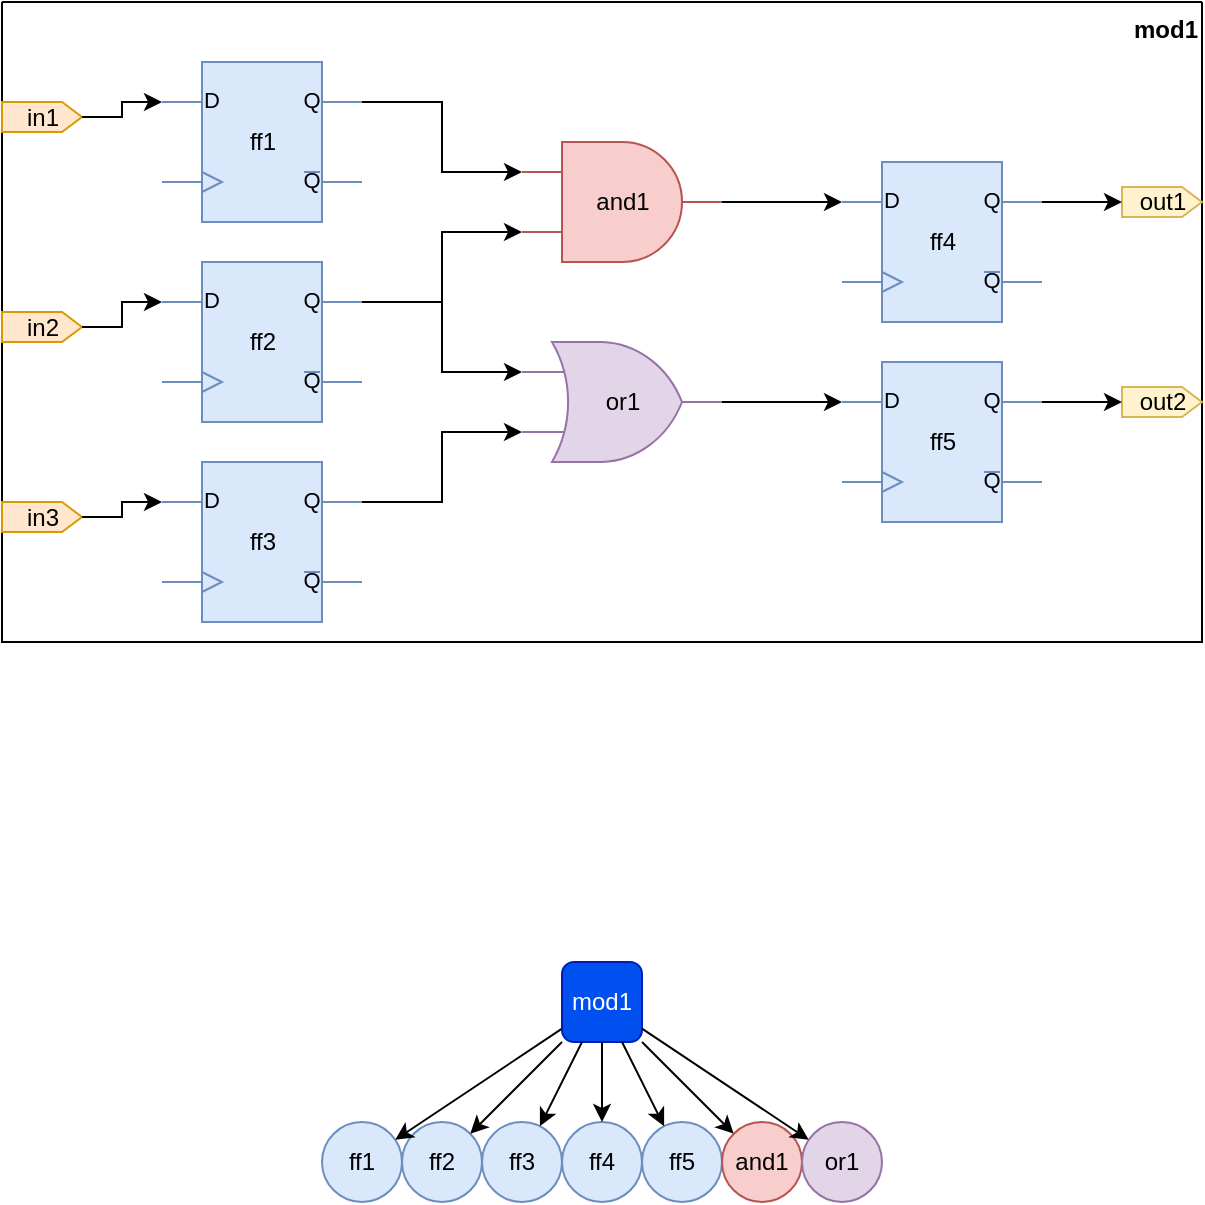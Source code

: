 <mxfile version="23.1.5" type="device" pages="6">
  <diagram name="mod1" id="Rloa8_lmvPo0PjJDat5z">
    <mxGraphModel dx="1097" dy="917" grid="1" gridSize="10" guides="1" tooltips="1" connect="1" arrows="1" fold="1" page="1" pageScale="1" pageWidth="850" pageHeight="1100" math="0" shadow="0">
      <root>
        <mxCell id="0" />
        <mxCell id="1" parent="0" />
        <mxCell id="2heUdjBOZqxPObOPKyTL-2" value="mod1" style="swimlane;startSize=0;verticalAlign=top;labelPosition=center;verticalLabelPosition=middle;align=right;" vertex="1" parent="1">
          <mxGeometry x="80" y="280" width="600" height="320" as="geometry" />
        </mxCell>
        <mxCell id="jnWx15xiu6GM2KZgBOdU-1" value="and1" style="verticalLabelPosition=middle;shadow=0;dashed=0;align=center;html=1;verticalAlign=middle;shape=mxgraph.electrical.logic_gates.logic_gate;operation=and;labelPosition=center;fillColor=#f8cecc;strokeColor=#b85450;" vertex="1" parent="2heUdjBOZqxPObOPKyTL-2">
          <mxGeometry x="260" y="70" width="100" height="60" as="geometry" />
        </mxCell>
        <mxCell id="jnWx15xiu6GM2KZgBOdU-3" value="or1" style="verticalLabelPosition=middle;shadow=0;dashed=0;align=center;html=1;verticalAlign=middle;shape=mxgraph.electrical.logic_gates.logic_gate;operation=or;labelPosition=center;fillColor=#e1d5e7;strokeColor=#9673a6;" vertex="1" parent="2heUdjBOZqxPObOPKyTL-2">
          <mxGeometry x="260" y="170" width="100" height="60" as="geometry" />
        </mxCell>
        <mxCell id="jnWx15xiu6GM2KZgBOdU-9" style="edgeStyle=orthogonalEdgeStyle;rounded=0;orthogonalLoop=1;jettySize=auto;html=1;exitX=1;exitY=0.25;exitDx=0;exitDy=0;exitPerimeter=0;entryX=0;entryY=0.25;entryDx=0;entryDy=0;entryPerimeter=0;" edge="1" parent="2heUdjBOZqxPObOPKyTL-2" source="jnWx15xiu6GM2KZgBOdU-13" target="jnWx15xiu6GM2KZgBOdU-3">
          <mxGeometry relative="1" as="geometry" />
        </mxCell>
        <mxCell id="jnWx15xiu6GM2KZgBOdU-11" value="ff1" style="verticalLabelPosition=middle;shadow=0;dashed=0;align=center;html=1;verticalAlign=middle;shape=mxgraph.electrical.logic_gates.d_type_flip-flop;labelPosition=center;fillColor=#dae8fc;strokeColor=#6c8ebf;" vertex="1" parent="2heUdjBOZqxPObOPKyTL-2">
          <mxGeometry x="80" y="30" width="100" height="80" as="geometry" />
        </mxCell>
        <mxCell id="jnWx15xiu6GM2KZgBOdU-12" style="edgeStyle=orthogonalEdgeStyle;rounded=0;orthogonalLoop=1;jettySize=auto;html=1;exitX=1;exitY=0.25;exitDx=0;exitDy=0;exitPerimeter=0;entryX=0;entryY=0.25;entryDx=0;entryDy=0;entryPerimeter=0;" edge="1" parent="2heUdjBOZqxPObOPKyTL-2" source="jnWx15xiu6GM2KZgBOdU-11" target="jnWx15xiu6GM2KZgBOdU-1">
          <mxGeometry relative="1" as="geometry" />
        </mxCell>
        <mxCell id="jnWx15xiu6GM2KZgBOdU-13" value="ff2" style="verticalLabelPosition=middle;shadow=0;dashed=0;align=center;html=1;verticalAlign=middle;shape=mxgraph.electrical.logic_gates.d_type_flip-flop;labelPosition=center;fillColor=#dae8fc;strokeColor=#6c8ebf;" vertex="1" parent="2heUdjBOZqxPObOPKyTL-2">
          <mxGeometry x="80" y="130" width="100" height="80" as="geometry" />
        </mxCell>
        <mxCell id="jnWx15xiu6GM2KZgBOdU-14" style="edgeStyle=orthogonalEdgeStyle;rounded=0;orthogonalLoop=1;jettySize=auto;html=1;exitX=1;exitY=0.25;exitDx=0;exitDy=0;exitPerimeter=0;entryX=0;entryY=0.75;entryDx=0;entryDy=0;entryPerimeter=0;" edge="1" parent="2heUdjBOZqxPObOPKyTL-2" source="jnWx15xiu6GM2KZgBOdU-13" target="jnWx15xiu6GM2KZgBOdU-1">
          <mxGeometry relative="1" as="geometry" />
        </mxCell>
        <mxCell id="jnWx15xiu6GM2KZgBOdU-15" value="ff3" style="verticalLabelPosition=middle;shadow=0;dashed=0;align=center;html=1;verticalAlign=middle;shape=mxgraph.electrical.logic_gates.d_type_flip-flop;labelPosition=center;fillColor=#dae8fc;strokeColor=#6c8ebf;" vertex="1" parent="2heUdjBOZqxPObOPKyTL-2">
          <mxGeometry x="80" y="230" width="100" height="80" as="geometry" />
        </mxCell>
        <mxCell id="jnWx15xiu6GM2KZgBOdU-16" style="edgeStyle=orthogonalEdgeStyle;rounded=0;orthogonalLoop=1;jettySize=auto;html=1;exitX=1;exitY=0.25;exitDx=0;exitDy=0;exitPerimeter=0;entryX=0;entryY=0.75;entryDx=0;entryDy=0;entryPerimeter=0;" edge="1" parent="2heUdjBOZqxPObOPKyTL-2" source="jnWx15xiu6GM2KZgBOdU-15" target="jnWx15xiu6GM2KZgBOdU-3">
          <mxGeometry relative="1" as="geometry" />
        </mxCell>
        <mxCell id="jnWx15xiu6GM2KZgBOdU-17" value="ff4" style="verticalLabelPosition=middle;shadow=0;dashed=0;align=center;html=1;verticalAlign=middle;shape=mxgraph.electrical.logic_gates.d_type_flip-flop;labelPosition=center;fillColor=#dae8fc;strokeColor=#6c8ebf;" vertex="1" parent="2heUdjBOZqxPObOPKyTL-2">
          <mxGeometry x="420" y="80" width="100" height="80" as="geometry" />
        </mxCell>
        <mxCell id="jnWx15xiu6GM2KZgBOdU-18" style="edgeStyle=orthogonalEdgeStyle;rounded=0;orthogonalLoop=1;jettySize=auto;html=1;exitX=1;exitY=0.5;exitDx=0;exitDy=0;exitPerimeter=0;entryX=0;entryY=0.25;entryDx=0;entryDy=0;entryPerimeter=0;" edge="1" parent="2heUdjBOZqxPObOPKyTL-2" source="jnWx15xiu6GM2KZgBOdU-1" target="jnWx15xiu6GM2KZgBOdU-17">
          <mxGeometry relative="1" as="geometry" />
        </mxCell>
        <mxCell id="jnWx15xiu6GM2KZgBOdU-19" value="ff5" style="verticalLabelPosition=middle;shadow=0;dashed=0;align=center;html=1;verticalAlign=middle;shape=mxgraph.electrical.logic_gates.d_type_flip-flop;labelPosition=center;fillColor=#dae8fc;strokeColor=#6c8ebf;" vertex="1" parent="2heUdjBOZqxPObOPKyTL-2">
          <mxGeometry x="420" y="180" width="100" height="80" as="geometry" />
        </mxCell>
        <mxCell id="jnWx15xiu6GM2KZgBOdU-20" style="edgeStyle=orthogonalEdgeStyle;rounded=0;orthogonalLoop=1;jettySize=auto;html=1;exitX=1;exitY=0.5;exitDx=0;exitDy=0;exitPerimeter=0;entryX=0;entryY=0.25;entryDx=0;entryDy=0;entryPerimeter=0;" edge="1" parent="2heUdjBOZqxPObOPKyTL-2" source="jnWx15xiu6GM2KZgBOdU-3" target="jnWx15xiu6GM2KZgBOdU-19">
          <mxGeometry relative="1" as="geometry" />
        </mxCell>
        <mxCell id="jnWx15xiu6GM2KZgBOdU-24" value="out1" style="shape=mxgraph.arrows2.arrow;verticalLabelPosition=middle;shadow=0;dashed=0;align=center;html=1;verticalAlign=middle;strokeWidth=1;dy=0;dx=10;notch=0;labelPosition=center;fillColor=#fff2cc;strokeColor=#d6b656;" vertex="1" parent="2heUdjBOZqxPObOPKyTL-2">
          <mxGeometry x="560" y="92.5" width="40" height="15" as="geometry" />
        </mxCell>
        <mxCell id="jnWx15xiu6GM2KZgBOdU-23" style="edgeStyle=orthogonalEdgeStyle;rounded=0;orthogonalLoop=1;jettySize=auto;html=1;exitX=1;exitY=0.25;exitDx=0;exitDy=0;exitPerimeter=0;" edge="1" parent="2heUdjBOZqxPObOPKyTL-2" source="jnWx15xiu6GM2KZgBOdU-17" target="jnWx15xiu6GM2KZgBOdU-24">
          <mxGeometry relative="1" as="geometry">
            <mxPoint x="580" y="100" as="targetPoint" />
          </mxGeometry>
        </mxCell>
        <mxCell id="jnWx15xiu6GM2KZgBOdU-25" value="out2" style="shape=mxgraph.arrows2.arrow;verticalLabelPosition=middle;shadow=0;dashed=0;align=center;html=1;verticalAlign=middle;strokeWidth=1;dy=0;dx=10;notch=0;labelPosition=center;fillColor=#fff2cc;strokeColor=#d6b656;" vertex="1" parent="2heUdjBOZqxPObOPKyTL-2">
          <mxGeometry x="560" y="192.5" width="40" height="15" as="geometry" />
        </mxCell>
        <mxCell id="jnWx15xiu6GM2KZgBOdU-26" value="in3" style="shape=mxgraph.arrows2.arrow;verticalLabelPosition=middle;shadow=0;dashed=0;align=center;html=1;verticalAlign=middle;strokeWidth=1;dy=0;dx=10;notch=0;labelPosition=center;fillColor=#ffe6cc;strokeColor=#d79b00;" vertex="1" parent="2heUdjBOZqxPObOPKyTL-2">
          <mxGeometry y="250" width="40" height="15" as="geometry" />
        </mxCell>
        <mxCell id="jnWx15xiu6GM2KZgBOdU-27" value="in1" style="shape=mxgraph.arrows2.arrow;verticalLabelPosition=middle;shadow=0;dashed=0;align=center;html=1;verticalAlign=middle;strokeWidth=1;dy=0;dx=10;notch=0;labelPosition=center;fillColor=#ffe6cc;strokeColor=#d79b00;" vertex="1" parent="2heUdjBOZqxPObOPKyTL-2">
          <mxGeometry y="50" width="40" height="15" as="geometry" />
        </mxCell>
        <mxCell id="jnWx15xiu6GM2KZgBOdU-28" value="in2" style="shape=mxgraph.arrows2.arrow;verticalLabelPosition=middle;shadow=0;dashed=0;align=center;html=1;verticalAlign=middle;strokeWidth=1;dy=0;dx=10;notch=0;labelPosition=center;fillColor=#ffe6cc;strokeColor=#d79b00;" vertex="1" parent="2heUdjBOZqxPObOPKyTL-2">
          <mxGeometry y="155" width="40" height="15" as="geometry" />
        </mxCell>
        <mxCell id="jnWx15xiu6GM2KZgBOdU-22" style="edgeStyle=orthogonalEdgeStyle;rounded=0;orthogonalLoop=1;jettySize=auto;html=1;exitX=1;exitY=0.25;exitDx=0;exitDy=0;exitPerimeter=0;" edge="1" parent="2heUdjBOZqxPObOPKyTL-2" source="jnWx15xiu6GM2KZgBOdU-19" target="jnWx15xiu6GM2KZgBOdU-25">
          <mxGeometry relative="1" as="geometry">
            <mxPoint x="580" y="200" as="targetPoint" />
          </mxGeometry>
        </mxCell>
        <mxCell id="jnWx15xiu6GM2KZgBOdU-10" style="edgeStyle=orthogonalEdgeStyle;rounded=0;orthogonalLoop=1;jettySize=auto;html=1;entryX=0;entryY=0.25;entryDx=0;entryDy=0;entryPerimeter=0;" edge="1" parent="2heUdjBOZqxPObOPKyTL-2" source="jnWx15xiu6GM2KZgBOdU-26" target="jnWx15xiu6GM2KZgBOdU-15">
          <mxGeometry relative="1" as="geometry">
            <mxPoint x="40" y="250" as="sourcePoint" />
          </mxGeometry>
        </mxCell>
        <mxCell id="jnWx15xiu6GM2KZgBOdU-5" style="edgeStyle=orthogonalEdgeStyle;rounded=0;orthogonalLoop=1;jettySize=auto;html=1;entryX=0;entryY=0.25;entryDx=0;entryDy=0;entryPerimeter=0;" edge="1" parent="2heUdjBOZqxPObOPKyTL-2" source="jnWx15xiu6GM2KZgBOdU-27" target="jnWx15xiu6GM2KZgBOdU-11">
          <mxGeometry relative="1" as="geometry">
            <mxPoint x="40" y="50" as="sourcePoint" />
          </mxGeometry>
        </mxCell>
        <mxCell id="jnWx15xiu6GM2KZgBOdU-8" style="edgeStyle=orthogonalEdgeStyle;rounded=0;orthogonalLoop=1;jettySize=auto;html=1;entryX=0;entryY=0.25;entryDx=0;entryDy=0;entryPerimeter=0;" edge="1" parent="2heUdjBOZqxPObOPKyTL-2" source="jnWx15xiu6GM2KZgBOdU-28" target="jnWx15xiu6GM2KZgBOdU-13">
          <mxGeometry relative="1" as="geometry">
            <mxPoint x="40" y="150" as="sourcePoint" />
          </mxGeometry>
        </mxCell>
        <mxCell id="LLWtt9-C5Y_sEEn70SS2-1" value="ff1" style="ellipse;whiteSpace=wrap;html=1;aspect=fixed;fillColor=#dae8fc;strokeColor=#6c8ebf;" vertex="1" parent="1">
          <mxGeometry x="240" y="840" width="40" height="40" as="geometry" />
        </mxCell>
        <mxCell id="LLWtt9-C5Y_sEEn70SS2-2" value="ff2" style="ellipse;whiteSpace=wrap;html=1;aspect=fixed;fillColor=#dae8fc;strokeColor=#6c8ebf;" vertex="1" parent="1">
          <mxGeometry x="280" y="840" width="40" height="40" as="geometry" />
        </mxCell>
        <mxCell id="LLWtt9-C5Y_sEEn70SS2-3" value="ff3" style="ellipse;whiteSpace=wrap;html=1;aspect=fixed;fillColor=#dae8fc;strokeColor=#6c8ebf;" vertex="1" parent="1">
          <mxGeometry x="320" y="840" width="40" height="40" as="geometry" />
        </mxCell>
        <mxCell id="LLWtt9-C5Y_sEEn70SS2-4" value="ff4" style="ellipse;whiteSpace=wrap;html=1;aspect=fixed;fillColor=#dae8fc;strokeColor=#6c8ebf;" vertex="1" parent="1">
          <mxGeometry x="360" y="840" width="40" height="40" as="geometry" />
        </mxCell>
        <mxCell id="LLWtt9-C5Y_sEEn70SS2-5" value="ff5" style="ellipse;whiteSpace=wrap;html=1;aspect=fixed;fillColor=#dae8fc;strokeColor=#6c8ebf;" vertex="1" parent="1">
          <mxGeometry x="400" y="840" width="40" height="40" as="geometry" />
        </mxCell>
        <mxCell id="LLWtt9-C5Y_sEEn70SS2-6" value="and1" style="ellipse;whiteSpace=wrap;html=1;aspect=fixed;fillColor=#f8cecc;strokeColor=#b85450;" vertex="1" parent="1">
          <mxGeometry x="440" y="840" width="40" height="40" as="geometry" />
        </mxCell>
        <mxCell id="LLWtt9-C5Y_sEEn70SS2-7" value="or1" style="ellipse;whiteSpace=wrap;html=1;aspect=fixed;fillColor=#e1d5e7;strokeColor=#9673a6;" vertex="1" parent="1">
          <mxGeometry x="480" y="840" width="40" height="40" as="geometry" />
        </mxCell>
        <mxCell id="LLWtt9-C5Y_sEEn70SS2-9" style="rounded=0;orthogonalLoop=1;jettySize=auto;html=1;" edge="1" parent="1" source="LLWtt9-C5Y_sEEn70SS2-8" target="LLWtt9-C5Y_sEEn70SS2-1">
          <mxGeometry relative="1" as="geometry" />
        </mxCell>
        <mxCell id="LLWtt9-C5Y_sEEn70SS2-8" value="mod1" style="rounded=1;whiteSpace=wrap;html=1;fillColor=#0050ef;fontColor=#ffffff;strokeColor=#001DBC;" vertex="1" parent="1">
          <mxGeometry x="360" y="760" width="40" height="40" as="geometry" />
        </mxCell>
        <mxCell id="LLWtt9-C5Y_sEEn70SS2-10" style="rounded=0;orthogonalLoop=1;jettySize=auto;html=1;" edge="1" parent="1" source="LLWtt9-C5Y_sEEn70SS2-8" target="LLWtt9-C5Y_sEEn70SS2-2">
          <mxGeometry relative="1" as="geometry">
            <mxPoint x="370" y="803" as="sourcePoint" />
            <mxPoint x="287" y="859" as="targetPoint" />
          </mxGeometry>
        </mxCell>
        <mxCell id="LLWtt9-C5Y_sEEn70SS2-11" style="rounded=0;orthogonalLoop=1;jettySize=auto;html=1;" edge="1" parent="1" source="LLWtt9-C5Y_sEEn70SS2-8" target="LLWtt9-C5Y_sEEn70SS2-3">
          <mxGeometry relative="1" as="geometry">
            <mxPoint x="370" y="810" as="sourcePoint" />
            <mxPoint x="324" y="856" as="targetPoint" />
          </mxGeometry>
        </mxCell>
        <mxCell id="LLWtt9-C5Y_sEEn70SS2-12" style="rounded=0;orthogonalLoop=1;jettySize=auto;html=1;" edge="1" parent="1" source="LLWtt9-C5Y_sEEn70SS2-8" target="LLWtt9-C5Y_sEEn70SS2-4">
          <mxGeometry relative="1" as="geometry">
            <mxPoint x="380" y="810" as="sourcePoint" />
            <mxPoint x="359" y="852" as="targetPoint" />
          </mxGeometry>
        </mxCell>
        <mxCell id="LLWtt9-C5Y_sEEn70SS2-13" style="rounded=0;orthogonalLoop=1;jettySize=auto;html=1;" edge="1" parent="1" source="LLWtt9-C5Y_sEEn70SS2-8" target="LLWtt9-C5Y_sEEn70SS2-5">
          <mxGeometry relative="1" as="geometry">
            <mxPoint x="390" y="810" as="sourcePoint" />
            <mxPoint x="390" y="850" as="targetPoint" />
          </mxGeometry>
        </mxCell>
        <mxCell id="LLWtt9-C5Y_sEEn70SS2-14" style="rounded=0;orthogonalLoop=1;jettySize=auto;html=1;" edge="1" parent="1" source="LLWtt9-C5Y_sEEn70SS2-8" target="LLWtt9-C5Y_sEEn70SS2-6">
          <mxGeometry relative="1" as="geometry">
            <mxPoint x="400" y="810" as="sourcePoint" />
            <mxPoint x="421" y="852" as="targetPoint" />
          </mxGeometry>
        </mxCell>
        <mxCell id="LLWtt9-C5Y_sEEn70SS2-15" style="rounded=0;orthogonalLoop=1;jettySize=auto;html=1;" edge="1" parent="1" source="LLWtt9-C5Y_sEEn70SS2-8" target="LLWtt9-C5Y_sEEn70SS2-7">
          <mxGeometry relative="1" as="geometry">
            <mxPoint x="410" y="810" as="sourcePoint" />
            <mxPoint x="456" y="856" as="targetPoint" />
          </mxGeometry>
        </mxCell>
      </root>
    </mxGraphModel>
  </diagram>
  <diagram id="SqITnPzjQVYLWAxZ3IQB" name="mod2">
    <mxGraphModel dx="1917" dy="1095" grid="1" gridSize="10" guides="1" tooltips="1" connect="1" arrows="1" fold="1" page="1" pageScale="1" pageWidth="850" pageHeight="1100" math="0" shadow="0">
      <root>
        <mxCell id="0" />
        <mxCell id="1" parent="0" />
        <mxCell id="M-0EfbUcE9XNwayoZDbZ-1" value="mod2" style="swimlane;startSize=0;verticalAlign=top;labelPosition=center;verticalLabelPosition=middle;align=right;" vertex="1" parent="1">
          <mxGeometry x="80" y="280" width="600" height="320" as="geometry" />
        </mxCell>
        <mxCell id="M-0EfbUcE9XNwayoZDbZ-2" value="and1" style="verticalLabelPosition=middle;shadow=0;dashed=0;align=center;html=1;verticalAlign=middle;shape=mxgraph.electrical.logic_gates.logic_gate;operation=and;labelPosition=center;fillColor=#f8cecc;strokeColor=#b85450;" vertex="1" parent="M-0EfbUcE9XNwayoZDbZ-1">
          <mxGeometry x="260" y="70" width="100" height="60" as="geometry" />
        </mxCell>
        <mxCell id="M-0EfbUcE9XNwayoZDbZ-4" style="edgeStyle=orthogonalEdgeStyle;rounded=0;orthogonalLoop=1;jettySize=auto;html=1;exitX=1;exitY=0.25;exitDx=0;exitDy=0;exitPerimeter=0;entryX=0;entryY=0.25;entryDx=0;entryDy=0;entryPerimeter=0;" edge="1" parent="M-0EfbUcE9XNwayoZDbZ-1" source="M-0EfbUcE9XNwayoZDbZ-7" target="nL8i2xVeqcBQnZjhcD6B-1">
          <mxGeometry relative="1" as="geometry">
            <mxPoint x="260" y="185" as="targetPoint" />
          </mxGeometry>
        </mxCell>
        <mxCell id="M-0EfbUcE9XNwayoZDbZ-5" value="ff1" style="verticalLabelPosition=middle;shadow=0;dashed=0;align=center;html=1;verticalAlign=middle;shape=mxgraph.electrical.logic_gates.d_type_flip-flop;labelPosition=center;fillColor=#dae8fc;strokeColor=#6c8ebf;" vertex="1" parent="M-0EfbUcE9XNwayoZDbZ-1">
          <mxGeometry x="80" y="30" width="100" height="80" as="geometry" />
        </mxCell>
        <mxCell id="M-0EfbUcE9XNwayoZDbZ-6" style="edgeStyle=orthogonalEdgeStyle;rounded=0;orthogonalLoop=1;jettySize=auto;html=1;exitX=1;exitY=0.25;exitDx=0;exitDy=0;exitPerimeter=0;entryX=0;entryY=0.25;entryDx=0;entryDy=0;entryPerimeter=0;" edge="1" parent="M-0EfbUcE9XNwayoZDbZ-1" source="M-0EfbUcE9XNwayoZDbZ-5" target="M-0EfbUcE9XNwayoZDbZ-2">
          <mxGeometry relative="1" as="geometry" />
        </mxCell>
        <mxCell id="M-0EfbUcE9XNwayoZDbZ-7" value="ff2" style="verticalLabelPosition=middle;shadow=0;dashed=0;align=center;html=1;verticalAlign=middle;shape=mxgraph.electrical.logic_gates.d_type_flip-flop;labelPosition=center;fillColor=#dae8fc;strokeColor=#6c8ebf;" vertex="1" parent="M-0EfbUcE9XNwayoZDbZ-1">
          <mxGeometry x="80" y="130" width="100" height="80" as="geometry" />
        </mxCell>
        <mxCell id="M-0EfbUcE9XNwayoZDbZ-8" style="edgeStyle=orthogonalEdgeStyle;rounded=0;orthogonalLoop=1;jettySize=auto;html=1;exitX=1;exitY=0.25;exitDx=0;exitDy=0;exitPerimeter=0;entryX=0;entryY=0.75;entryDx=0;entryDy=0;entryPerimeter=0;" edge="1" parent="M-0EfbUcE9XNwayoZDbZ-1" source="M-0EfbUcE9XNwayoZDbZ-7" target="M-0EfbUcE9XNwayoZDbZ-2">
          <mxGeometry relative="1" as="geometry" />
        </mxCell>
        <mxCell id="M-0EfbUcE9XNwayoZDbZ-9" value="ff3" style="verticalLabelPosition=middle;shadow=0;dashed=0;align=center;html=1;verticalAlign=middle;shape=mxgraph.electrical.logic_gates.d_type_flip-flop;labelPosition=center;fillColor=#dae8fc;strokeColor=#6c8ebf;" vertex="1" parent="M-0EfbUcE9XNwayoZDbZ-1">
          <mxGeometry x="80" y="230" width="100" height="80" as="geometry" />
        </mxCell>
        <mxCell id="M-0EfbUcE9XNwayoZDbZ-10" style="edgeStyle=orthogonalEdgeStyle;rounded=0;orthogonalLoop=1;jettySize=auto;html=1;exitX=1;exitY=0.25;exitDx=0;exitDy=0;exitPerimeter=0;entryX=0;entryY=0.75;entryDx=0;entryDy=0;entryPerimeter=0;" edge="1" parent="M-0EfbUcE9XNwayoZDbZ-1" source="M-0EfbUcE9XNwayoZDbZ-9" target="nL8i2xVeqcBQnZjhcD6B-1">
          <mxGeometry relative="1" as="geometry">
            <mxPoint x="260" y="215" as="targetPoint" />
          </mxGeometry>
        </mxCell>
        <mxCell id="M-0EfbUcE9XNwayoZDbZ-11" value="ff4" style="verticalLabelPosition=middle;shadow=0;dashed=0;align=center;html=1;verticalAlign=middle;shape=mxgraph.electrical.logic_gates.d_type_flip-flop;labelPosition=center;fillColor=#dae8fc;strokeColor=#6c8ebf;" vertex="1" parent="M-0EfbUcE9XNwayoZDbZ-1">
          <mxGeometry x="420" y="80" width="100" height="80" as="geometry" />
        </mxCell>
        <mxCell id="M-0EfbUcE9XNwayoZDbZ-12" style="edgeStyle=orthogonalEdgeStyle;rounded=0;orthogonalLoop=1;jettySize=auto;html=1;exitX=1;exitY=0.5;exitDx=0;exitDy=0;exitPerimeter=0;entryX=0;entryY=0.25;entryDx=0;entryDy=0;entryPerimeter=0;" edge="1" parent="M-0EfbUcE9XNwayoZDbZ-1" source="M-0EfbUcE9XNwayoZDbZ-2" target="M-0EfbUcE9XNwayoZDbZ-11">
          <mxGeometry relative="1" as="geometry" />
        </mxCell>
        <mxCell id="M-0EfbUcE9XNwayoZDbZ-13" value="ff5" style="verticalLabelPosition=middle;shadow=0;dashed=0;align=center;html=1;verticalAlign=middle;shape=mxgraph.electrical.logic_gates.d_type_flip-flop;labelPosition=center;fillColor=#dae8fc;strokeColor=#6c8ebf;" vertex="1" parent="M-0EfbUcE9XNwayoZDbZ-1">
          <mxGeometry x="420" y="180" width="100" height="80" as="geometry" />
        </mxCell>
        <mxCell id="M-0EfbUcE9XNwayoZDbZ-14" style="edgeStyle=orthogonalEdgeStyle;rounded=0;orthogonalLoop=1;jettySize=auto;html=1;exitX=1;exitY=0.5;exitDx=0;exitDy=0;exitPerimeter=0;entryX=0;entryY=0.25;entryDx=0;entryDy=0;entryPerimeter=0;" edge="1" parent="M-0EfbUcE9XNwayoZDbZ-1" source="nL8i2xVeqcBQnZjhcD6B-1" target="M-0EfbUcE9XNwayoZDbZ-13">
          <mxGeometry relative="1" as="geometry">
            <mxPoint x="360" y="200" as="sourcePoint" />
          </mxGeometry>
        </mxCell>
        <mxCell id="M-0EfbUcE9XNwayoZDbZ-15" value="out1" style="shape=mxgraph.arrows2.arrow;verticalLabelPosition=middle;shadow=0;dashed=0;align=center;html=1;verticalAlign=middle;strokeWidth=1;dy=0;dx=10;notch=0;labelPosition=center;fillColor=#fff2cc;strokeColor=#d6b656;" vertex="1" parent="M-0EfbUcE9XNwayoZDbZ-1">
          <mxGeometry x="560" y="92.5" width="40" height="15" as="geometry" />
        </mxCell>
        <mxCell id="M-0EfbUcE9XNwayoZDbZ-16" style="edgeStyle=orthogonalEdgeStyle;rounded=0;orthogonalLoop=1;jettySize=auto;html=1;exitX=1;exitY=0.25;exitDx=0;exitDy=0;exitPerimeter=0;" edge="1" parent="M-0EfbUcE9XNwayoZDbZ-1" source="M-0EfbUcE9XNwayoZDbZ-11" target="M-0EfbUcE9XNwayoZDbZ-15">
          <mxGeometry relative="1" as="geometry">
            <mxPoint x="580" y="100" as="targetPoint" />
          </mxGeometry>
        </mxCell>
        <mxCell id="M-0EfbUcE9XNwayoZDbZ-17" value="out2" style="shape=mxgraph.arrows2.arrow;verticalLabelPosition=middle;shadow=0;dashed=0;align=center;html=1;verticalAlign=middle;strokeWidth=1;dy=0;dx=10;notch=0;labelPosition=center;fillColor=#fff2cc;strokeColor=#d6b656;" vertex="1" parent="M-0EfbUcE9XNwayoZDbZ-1">
          <mxGeometry x="560" y="192.5" width="40" height="15" as="geometry" />
        </mxCell>
        <mxCell id="M-0EfbUcE9XNwayoZDbZ-18" value="in3" style="shape=mxgraph.arrows2.arrow;verticalLabelPosition=middle;shadow=0;dashed=0;align=center;html=1;verticalAlign=middle;strokeWidth=1;dy=0;dx=10;notch=0;labelPosition=center;fillColor=#ffe6cc;strokeColor=#d79b00;" vertex="1" parent="M-0EfbUcE9XNwayoZDbZ-1">
          <mxGeometry y="250" width="40" height="15" as="geometry" />
        </mxCell>
        <mxCell id="M-0EfbUcE9XNwayoZDbZ-19" value="in1" style="shape=mxgraph.arrows2.arrow;verticalLabelPosition=middle;shadow=0;dashed=0;align=center;html=1;verticalAlign=middle;strokeWidth=1;dy=0;dx=10;notch=0;labelPosition=center;fillColor=#ffe6cc;strokeColor=#d79b00;" vertex="1" parent="M-0EfbUcE9XNwayoZDbZ-1">
          <mxGeometry y="50" width="40" height="15" as="geometry" />
        </mxCell>
        <mxCell id="M-0EfbUcE9XNwayoZDbZ-20" value="in2" style="shape=mxgraph.arrows2.arrow;verticalLabelPosition=middle;shadow=0;dashed=0;align=center;html=1;verticalAlign=middle;strokeWidth=1;dy=0;dx=10;notch=0;labelPosition=center;fillColor=#ffe6cc;strokeColor=#d79b00;" vertex="1" parent="M-0EfbUcE9XNwayoZDbZ-1">
          <mxGeometry y="155" width="40" height="15" as="geometry" />
        </mxCell>
        <mxCell id="M-0EfbUcE9XNwayoZDbZ-21" style="edgeStyle=orthogonalEdgeStyle;rounded=0;orthogonalLoop=1;jettySize=auto;html=1;exitX=1;exitY=0.25;exitDx=0;exitDy=0;exitPerimeter=0;" edge="1" parent="M-0EfbUcE9XNwayoZDbZ-1" source="M-0EfbUcE9XNwayoZDbZ-13" target="M-0EfbUcE9XNwayoZDbZ-17">
          <mxGeometry relative="1" as="geometry">
            <mxPoint x="580" y="200" as="targetPoint" />
          </mxGeometry>
        </mxCell>
        <mxCell id="M-0EfbUcE9XNwayoZDbZ-22" style="edgeStyle=orthogonalEdgeStyle;rounded=0;orthogonalLoop=1;jettySize=auto;html=1;entryX=0;entryY=0.25;entryDx=0;entryDy=0;entryPerimeter=0;" edge="1" parent="M-0EfbUcE9XNwayoZDbZ-1" source="M-0EfbUcE9XNwayoZDbZ-18" target="M-0EfbUcE9XNwayoZDbZ-9">
          <mxGeometry relative="1" as="geometry">
            <mxPoint x="40" y="250" as="sourcePoint" />
          </mxGeometry>
        </mxCell>
        <mxCell id="M-0EfbUcE9XNwayoZDbZ-23" style="edgeStyle=orthogonalEdgeStyle;rounded=0;orthogonalLoop=1;jettySize=auto;html=1;entryX=0;entryY=0.25;entryDx=0;entryDy=0;entryPerimeter=0;" edge="1" parent="M-0EfbUcE9XNwayoZDbZ-1" source="M-0EfbUcE9XNwayoZDbZ-19" target="M-0EfbUcE9XNwayoZDbZ-5">
          <mxGeometry relative="1" as="geometry">
            <mxPoint x="40" y="50" as="sourcePoint" />
          </mxGeometry>
        </mxCell>
        <mxCell id="M-0EfbUcE9XNwayoZDbZ-24" style="edgeStyle=orthogonalEdgeStyle;rounded=0;orthogonalLoop=1;jettySize=auto;html=1;entryX=0;entryY=0.25;entryDx=0;entryDy=0;entryPerimeter=0;" edge="1" parent="M-0EfbUcE9XNwayoZDbZ-1" source="M-0EfbUcE9XNwayoZDbZ-20" target="M-0EfbUcE9XNwayoZDbZ-7">
          <mxGeometry relative="1" as="geometry">
            <mxPoint x="40" y="150" as="sourcePoint" />
          </mxGeometry>
        </mxCell>
        <mxCell id="nL8i2xVeqcBQnZjhcD6B-1" value="and2" style="verticalLabelPosition=middle;shadow=0;dashed=0;align=center;html=1;verticalAlign=middle;shape=mxgraph.electrical.logic_gates.logic_gate;operation=and;labelPosition=center;fillColor=#f8cecc;strokeColor=#b85450;" vertex="1" parent="M-0EfbUcE9XNwayoZDbZ-1">
          <mxGeometry x="260" y="170" width="100" height="60" as="geometry" />
        </mxCell>
        <mxCell id="3rxNrSMt44JDYZXyQxd7-1" value="ff1" style="ellipse;whiteSpace=wrap;html=1;aspect=fixed;fillColor=#dae8fc;strokeColor=#6c8ebf;" vertex="1" parent="1">
          <mxGeometry x="240" y="840" width="40" height="40" as="geometry" />
        </mxCell>
        <mxCell id="3rxNrSMt44JDYZXyQxd7-2" value="ff2" style="ellipse;whiteSpace=wrap;html=1;aspect=fixed;fillColor=#dae8fc;strokeColor=#6c8ebf;" vertex="1" parent="1">
          <mxGeometry x="280" y="840" width="40" height="40" as="geometry" />
        </mxCell>
        <mxCell id="3rxNrSMt44JDYZXyQxd7-3" value="ff3" style="ellipse;whiteSpace=wrap;html=1;aspect=fixed;fillColor=#dae8fc;strokeColor=#6c8ebf;" vertex="1" parent="1">
          <mxGeometry x="320" y="840" width="40" height="40" as="geometry" />
        </mxCell>
        <mxCell id="3rxNrSMt44JDYZXyQxd7-4" value="ff4" style="ellipse;whiteSpace=wrap;html=1;aspect=fixed;fillColor=#dae8fc;strokeColor=#6c8ebf;" vertex="1" parent="1">
          <mxGeometry x="360" y="840" width="40" height="40" as="geometry" />
        </mxCell>
        <mxCell id="3rxNrSMt44JDYZXyQxd7-5" value="ff5" style="ellipse;whiteSpace=wrap;html=1;aspect=fixed;fillColor=#dae8fc;strokeColor=#6c8ebf;" vertex="1" parent="1">
          <mxGeometry x="400" y="840" width="40" height="40" as="geometry" />
        </mxCell>
        <mxCell id="3rxNrSMt44JDYZXyQxd7-6" value="and1" style="ellipse;whiteSpace=wrap;html=1;aspect=fixed;fillColor=#f8cecc;strokeColor=#b85450;" vertex="1" parent="1">
          <mxGeometry x="440" y="840" width="40" height="40" as="geometry" />
        </mxCell>
        <mxCell id="3rxNrSMt44JDYZXyQxd7-7" value="and2" style="ellipse;whiteSpace=wrap;html=1;aspect=fixed;fillColor=#f8cecc;strokeColor=#b85450;" vertex="1" parent="1">
          <mxGeometry x="480" y="840" width="40" height="40" as="geometry" />
        </mxCell>
        <mxCell id="3rxNrSMt44JDYZXyQxd7-8" style="rounded=0;orthogonalLoop=1;jettySize=auto;html=1;" edge="1" parent="1" source="3rxNrSMt44JDYZXyQxd7-9" target="3rxNrSMt44JDYZXyQxd7-1">
          <mxGeometry relative="1" as="geometry" />
        </mxCell>
        <mxCell id="3rxNrSMt44JDYZXyQxd7-9" value="mod2" style="rounded=1;whiteSpace=wrap;html=1;fillColor=#60a917;fontColor=#ffffff;strokeColor=#2D7600;" vertex="1" parent="1">
          <mxGeometry x="360" y="760" width="40" height="40" as="geometry" />
        </mxCell>
        <mxCell id="3rxNrSMt44JDYZXyQxd7-10" style="rounded=0;orthogonalLoop=1;jettySize=auto;html=1;" edge="1" parent="1" source="3rxNrSMt44JDYZXyQxd7-9" target="3rxNrSMt44JDYZXyQxd7-2">
          <mxGeometry relative="1" as="geometry">
            <mxPoint x="370" y="803" as="sourcePoint" />
            <mxPoint x="287" y="859" as="targetPoint" />
          </mxGeometry>
        </mxCell>
        <mxCell id="3rxNrSMt44JDYZXyQxd7-11" style="rounded=0;orthogonalLoop=1;jettySize=auto;html=1;" edge="1" parent="1" source="3rxNrSMt44JDYZXyQxd7-9" target="3rxNrSMt44JDYZXyQxd7-3">
          <mxGeometry relative="1" as="geometry">
            <mxPoint x="370" y="810" as="sourcePoint" />
            <mxPoint x="324" y="856" as="targetPoint" />
          </mxGeometry>
        </mxCell>
        <mxCell id="3rxNrSMt44JDYZXyQxd7-12" style="rounded=0;orthogonalLoop=1;jettySize=auto;html=1;" edge="1" parent="1" source="3rxNrSMt44JDYZXyQxd7-9" target="3rxNrSMt44JDYZXyQxd7-4">
          <mxGeometry relative="1" as="geometry">
            <mxPoint x="380" y="810" as="sourcePoint" />
            <mxPoint x="359" y="852" as="targetPoint" />
          </mxGeometry>
        </mxCell>
        <mxCell id="3rxNrSMt44JDYZXyQxd7-13" style="rounded=0;orthogonalLoop=1;jettySize=auto;html=1;" edge="1" parent="1" source="3rxNrSMt44JDYZXyQxd7-9" target="3rxNrSMt44JDYZXyQxd7-5">
          <mxGeometry relative="1" as="geometry">
            <mxPoint x="390" y="810" as="sourcePoint" />
            <mxPoint x="390" y="850" as="targetPoint" />
          </mxGeometry>
        </mxCell>
        <mxCell id="3rxNrSMt44JDYZXyQxd7-14" style="rounded=0;orthogonalLoop=1;jettySize=auto;html=1;" edge="1" parent="1" source="3rxNrSMt44JDYZXyQxd7-9" target="3rxNrSMt44JDYZXyQxd7-6">
          <mxGeometry relative="1" as="geometry">
            <mxPoint x="400" y="810" as="sourcePoint" />
            <mxPoint x="421" y="852" as="targetPoint" />
          </mxGeometry>
        </mxCell>
        <mxCell id="3rxNrSMt44JDYZXyQxd7-15" style="rounded=0;orthogonalLoop=1;jettySize=auto;html=1;" edge="1" parent="1" source="3rxNrSMt44JDYZXyQxd7-9" target="3rxNrSMt44JDYZXyQxd7-7">
          <mxGeometry relative="1" as="geometry">
            <mxPoint x="410" y="810" as="sourcePoint" />
            <mxPoint x="456" y="856" as="targetPoint" />
          </mxGeometry>
        </mxCell>
      </root>
    </mxGraphModel>
  </diagram>
  <diagram id="5scKTnr1SBS_-FJmcJSY" name="mod3">
    <mxGraphModel dx="1917" dy="1095" grid="1" gridSize="10" guides="1" tooltips="1" connect="1" arrows="1" fold="1" page="1" pageScale="1" pageWidth="850" pageHeight="1100" math="0" shadow="0">
      <root>
        <mxCell id="0" />
        <mxCell id="1" parent="0" />
        <mxCell id="ZhjK7zEbCUyAwOAOMnlz-1" value="mod3" style="swimlane;startSize=0;verticalAlign=top;labelPosition=center;verticalLabelPosition=middle;align=right;" vertex="1" parent="1">
          <mxGeometry x="80" y="280" width="600" height="440" as="geometry" />
        </mxCell>
        <mxCell id="ZhjK7zEbCUyAwOAOMnlz-2" value="and1" style="verticalLabelPosition=middle;shadow=0;dashed=0;align=center;html=1;verticalAlign=middle;shape=mxgraph.electrical.logic_gates.logic_gate;operation=and;labelPosition=center;fillColor=#f8cecc;strokeColor=#b85450;" vertex="1" parent="ZhjK7zEbCUyAwOAOMnlz-1">
          <mxGeometry x="260" y="70" width="100" height="60" as="geometry" />
        </mxCell>
        <mxCell id="ZhjK7zEbCUyAwOAOMnlz-3" style="edgeStyle=orthogonalEdgeStyle;rounded=0;orthogonalLoop=1;jettySize=auto;html=1;exitX=1;exitY=0.25;exitDx=0;exitDy=0;exitPerimeter=0;entryX=0;entryY=0.25;entryDx=0;entryDy=0;entryPerimeter=0;" edge="1" parent="ZhjK7zEbCUyAwOAOMnlz-1" source="ZhjK7zEbCUyAwOAOMnlz-6" target="ZhjK7zEbCUyAwOAOMnlz-24">
          <mxGeometry relative="1" as="geometry">
            <mxPoint x="260" y="185" as="targetPoint" />
          </mxGeometry>
        </mxCell>
        <mxCell id="ZhjK7zEbCUyAwOAOMnlz-4" value="ff1" style="verticalLabelPosition=middle;shadow=0;dashed=0;align=center;html=1;verticalAlign=middle;shape=mxgraph.electrical.logic_gates.d_type_flip-flop;labelPosition=center;fillColor=#dae8fc;strokeColor=#6c8ebf;" vertex="1" parent="ZhjK7zEbCUyAwOAOMnlz-1">
          <mxGeometry x="80" y="30" width="100" height="80" as="geometry" />
        </mxCell>
        <mxCell id="ZhjK7zEbCUyAwOAOMnlz-5" style="edgeStyle=orthogonalEdgeStyle;rounded=0;orthogonalLoop=1;jettySize=auto;html=1;exitX=1;exitY=0.25;exitDx=0;exitDy=0;exitPerimeter=0;entryX=0;entryY=0.25;entryDx=0;entryDy=0;entryPerimeter=0;" edge="1" parent="ZhjK7zEbCUyAwOAOMnlz-1" source="ZhjK7zEbCUyAwOAOMnlz-4" target="ZhjK7zEbCUyAwOAOMnlz-2">
          <mxGeometry relative="1" as="geometry" />
        </mxCell>
        <mxCell id="ZhjK7zEbCUyAwOAOMnlz-6" value="ff2" style="verticalLabelPosition=middle;shadow=0;dashed=0;align=center;html=1;verticalAlign=middle;shape=mxgraph.electrical.logic_gates.d_type_flip-flop;labelPosition=center;fillColor=#dae8fc;strokeColor=#6c8ebf;" vertex="1" parent="ZhjK7zEbCUyAwOAOMnlz-1">
          <mxGeometry x="80" y="130" width="100" height="80" as="geometry" />
        </mxCell>
        <mxCell id="ZhjK7zEbCUyAwOAOMnlz-7" style="edgeStyle=orthogonalEdgeStyle;rounded=0;orthogonalLoop=1;jettySize=auto;html=1;exitX=1;exitY=0.25;exitDx=0;exitDy=0;exitPerimeter=0;entryX=0;entryY=0.75;entryDx=0;entryDy=0;entryPerimeter=0;" edge="1" parent="ZhjK7zEbCUyAwOAOMnlz-1" source="ZhjK7zEbCUyAwOAOMnlz-6" target="ZhjK7zEbCUyAwOAOMnlz-2">
          <mxGeometry relative="1" as="geometry" />
        </mxCell>
        <mxCell id="ZhjK7zEbCUyAwOAOMnlz-8" value="ff3" style="verticalLabelPosition=middle;shadow=0;dashed=0;align=center;html=1;verticalAlign=middle;shape=mxgraph.electrical.logic_gates.d_type_flip-flop;labelPosition=center;fillColor=#dae8fc;strokeColor=#6c8ebf;" vertex="1" parent="ZhjK7zEbCUyAwOAOMnlz-1">
          <mxGeometry x="80" y="230" width="100" height="80" as="geometry" />
        </mxCell>
        <mxCell id="ZhjK7zEbCUyAwOAOMnlz-9" style="edgeStyle=orthogonalEdgeStyle;rounded=0;orthogonalLoop=1;jettySize=auto;html=1;exitX=1;exitY=0.25;exitDx=0;exitDy=0;exitPerimeter=0;entryX=0;entryY=0.75;entryDx=0;entryDy=0;entryPerimeter=0;" edge="1" parent="ZhjK7zEbCUyAwOAOMnlz-1" source="ZhjK7zEbCUyAwOAOMnlz-8" target="ZhjK7zEbCUyAwOAOMnlz-24">
          <mxGeometry relative="1" as="geometry">
            <mxPoint x="260" y="215" as="targetPoint" />
          </mxGeometry>
        </mxCell>
        <mxCell id="ZhjK7zEbCUyAwOAOMnlz-10" value="ff4" style="verticalLabelPosition=middle;shadow=0;dashed=0;align=center;html=1;verticalAlign=middle;shape=mxgraph.electrical.logic_gates.d_type_flip-flop;labelPosition=center;fillColor=#dae8fc;strokeColor=#6c8ebf;" vertex="1" parent="ZhjK7zEbCUyAwOAOMnlz-1">
          <mxGeometry x="420" y="80" width="100" height="80" as="geometry" />
        </mxCell>
        <mxCell id="ZhjK7zEbCUyAwOAOMnlz-11" style="edgeStyle=orthogonalEdgeStyle;rounded=0;orthogonalLoop=1;jettySize=auto;html=1;exitX=1;exitY=0.5;exitDx=0;exitDy=0;exitPerimeter=0;entryX=0;entryY=0.25;entryDx=0;entryDy=0;entryPerimeter=0;" edge="1" parent="ZhjK7zEbCUyAwOAOMnlz-1" source="ZhjK7zEbCUyAwOAOMnlz-2" target="ZhjK7zEbCUyAwOAOMnlz-10">
          <mxGeometry relative="1" as="geometry" />
        </mxCell>
        <mxCell id="ZhjK7zEbCUyAwOAOMnlz-12" value="ff5" style="verticalLabelPosition=middle;shadow=0;dashed=0;align=center;html=1;verticalAlign=middle;shape=mxgraph.electrical.logic_gates.d_type_flip-flop;labelPosition=center;fillColor=#dae8fc;strokeColor=#6c8ebf;" vertex="1" parent="ZhjK7zEbCUyAwOAOMnlz-1">
          <mxGeometry x="420" y="180" width="100" height="80" as="geometry" />
        </mxCell>
        <mxCell id="ZhjK7zEbCUyAwOAOMnlz-13" style="edgeStyle=orthogonalEdgeStyle;rounded=0;orthogonalLoop=1;jettySize=auto;html=1;exitX=1;exitY=0.5;exitDx=0;exitDy=0;exitPerimeter=0;entryX=0;entryY=0.25;entryDx=0;entryDy=0;entryPerimeter=0;" edge="1" parent="ZhjK7zEbCUyAwOAOMnlz-1" source="ZhjK7zEbCUyAwOAOMnlz-24" target="ZhjK7zEbCUyAwOAOMnlz-12">
          <mxGeometry relative="1" as="geometry">
            <mxPoint x="360" y="200" as="sourcePoint" />
          </mxGeometry>
        </mxCell>
        <mxCell id="ZhjK7zEbCUyAwOAOMnlz-14" value="out1" style="shape=mxgraph.arrows2.arrow;verticalLabelPosition=middle;shadow=0;dashed=0;align=center;html=1;verticalAlign=middle;strokeWidth=1;dy=0;dx=10;notch=0;labelPosition=center;fillColor=#fff2cc;strokeColor=#d6b656;" vertex="1" parent="ZhjK7zEbCUyAwOAOMnlz-1">
          <mxGeometry x="560" y="92.5" width="40" height="15" as="geometry" />
        </mxCell>
        <mxCell id="ZhjK7zEbCUyAwOAOMnlz-15" style="edgeStyle=orthogonalEdgeStyle;rounded=0;orthogonalLoop=1;jettySize=auto;html=1;exitX=1;exitY=0.25;exitDx=0;exitDy=0;exitPerimeter=0;" edge="1" parent="ZhjK7zEbCUyAwOAOMnlz-1" source="ZhjK7zEbCUyAwOAOMnlz-10" target="ZhjK7zEbCUyAwOAOMnlz-14">
          <mxGeometry relative="1" as="geometry">
            <mxPoint x="580" y="100" as="targetPoint" />
          </mxGeometry>
        </mxCell>
        <mxCell id="ZhjK7zEbCUyAwOAOMnlz-16" value="out2" style="shape=mxgraph.arrows2.arrow;verticalLabelPosition=middle;shadow=0;dashed=0;align=center;html=1;verticalAlign=middle;strokeWidth=1;dy=0;dx=10;notch=0;labelPosition=center;fillColor=#fff2cc;strokeColor=#d6b656;" vertex="1" parent="ZhjK7zEbCUyAwOAOMnlz-1">
          <mxGeometry x="560" y="192.5" width="40" height="15" as="geometry" />
        </mxCell>
        <mxCell id="ZhjK7zEbCUyAwOAOMnlz-17" value="in3" style="shape=mxgraph.arrows2.arrow;verticalLabelPosition=middle;shadow=0;dashed=0;align=center;html=1;verticalAlign=middle;strokeWidth=1;dy=0;dx=10;notch=0;labelPosition=center;fillColor=#ffe6cc;strokeColor=#d79b00;" vertex="1" parent="ZhjK7zEbCUyAwOAOMnlz-1">
          <mxGeometry y="250" width="40" height="15" as="geometry" />
        </mxCell>
        <mxCell id="ZhjK7zEbCUyAwOAOMnlz-18" value="in1" style="shape=mxgraph.arrows2.arrow;verticalLabelPosition=middle;shadow=0;dashed=0;align=center;html=1;verticalAlign=middle;strokeWidth=1;dy=0;dx=10;notch=0;labelPosition=center;fillColor=#ffe6cc;strokeColor=#d79b00;" vertex="1" parent="ZhjK7zEbCUyAwOAOMnlz-1">
          <mxGeometry y="50" width="40" height="15" as="geometry" />
        </mxCell>
        <mxCell id="ZhjK7zEbCUyAwOAOMnlz-19" value="in2" style="shape=mxgraph.arrows2.arrow;verticalLabelPosition=middle;shadow=0;dashed=0;align=center;html=1;verticalAlign=middle;strokeWidth=1;dy=0;dx=10;notch=0;labelPosition=center;fillColor=#ffe6cc;strokeColor=#d79b00;" vertex="1" parent="ZhjK7zEbCUyAwOAOMnlz-1">
          <mxGeometry y="155" width="40" height="15" as="geometry" />
        </mxCell>
        <mxCell id="ZhjK7zEbCUyAwOAOMnlz-20" style="edgeStyle=orthogonalEdgeStyle;rounded=0;orthogonalLoop=1;jettySize=auto;html=1;exitX=1;exitY=0.25;exitDx=0;exitDy=0;exitPerimeter=0;" edge="1" parent="ZhjK7zEbCUyAwOAOMnlz-1" source="ZhjK7zEbCUyAwOAOMnlz-12" target="ZhjK7zEbCUyAwOAOMnlz-16">
          <mxGeometry relative="1" as="geometry">
            <mxPoint x="580" y="200" as="targetPoint" />
          </mxGeometry>
        </mxCell>
        <mxCell id="ZhjK7zEbCUyAwOAOMnlz-21" style="edgeStyle=orthogonalEdgeStyle;rounded=0;orthogonalLoop=1;jettySize=auto;html=1;entryX=0;entryY=0.25;entryDx=0;entryDy=0;entryPerimeter=0;" edge="1" parent="ZhjK7zEbCUyAwOAOMnlz-1" source="ZhjK7zEbCUyAwOAOMnlz-17" target="ZhjK7zEbCUyAwOAOMnlz-8">
          <mxGeometry relative="1" as="geometry">
            <mxPoint x="40" y="250" as="sourcePoint" />
          </mxGeometry>
        </mxCell>
        <mxCell id="ZhjK7zEbCUyAwOAOMnlz-22" style="edgeStyle=orthogonalEdgeStyle;rounded=0;orthogonalLoop=1;jettySize=auto;html=1;entryX=0;entryY=0.25;entryDx=0;entryDy=0;entryPerimeter=0;" edge="1" parent="ZhjK7zEbCUyAwOAOMnlz-1" source="ZhjK7zEbCUyAwOAOMnlz-18" target="ZhjK7zEbCUyAwOAOMnlz-4">
          <mxGeometry relative="1" as="geometry">
            <mxPoint x="40" y="50" as="sourcePoint" />
          </mxGeometry>
        </mxCell>
        <mxCell id="ZhjK7zEbCUyAwOAOMnlz-23" style="edgeStyle=orthogonalEdgeStyle;rounded=0;orthogonalLoop=1;jettySize=auto;html=1;entryX=0;entryY=0.25;entryDx=0;entryDy=0;entryPerimeter=0;" edge="1" parent="ZhjK7zEbCUyAwOAOMnlz-1" source="ZhjK7zEbCUyAwOAOMnlz-19" target="ZhjK7zEbCUyAwOAOMnlz-6">
          <mxGeometry relative="1" as="geometry">
            <mxPoint x="40" y="150" as="sourcePoint" />
          </mxGeometry>
        </mxCell>
        <mxCell id="ZhjK7zEbCUyAwOAOMnlz-24" value="and2" style="verticalLabelPosition=middle;shadow=0;dashed=0;align=center;html=1;verticalAlign=middle;shape=mxgraph.electrical.logic_gates.logic_gate;operation=and;labelPosition=center;fillColor=#f8cecc;strokeColor=#b85450;" vertex="1" parent="ZhjK7zEbCUyAwOAOMnlz-1">
          <mxGeometry x="260" y="170" width="100" height="60" as="geometry" />
        </mxCell>
        <mxCell id="ZhjK7zEbCUyAwOAOMnlz-25" value="or1" style="verticalLabelPosition=middle;shadow=0;dashed=0;align=center;html=1;verticalAlign=middle;shape=mxgraph.electrical.logic_gates.logic_gate;operation=or;labelPosition=center;fillColor=#e1d5e7;strokeColor=#9673a6;" vertex="1" parent="ZhjK7zEbCUyAwOAOMnlz-1">
          <mxGeometry x="260" y="270" width="100" height="60" as="geometry" />
        </mxCell>
        <mxCell id="ZhjK7zEbCUyAwOAOMnlz-26" value="ff6" style="verticalLabelPosition=middle;shadow=0;dashed=0;align=center;html=1;verticalAlign=middle;shape=mxgraph.electrical.logic_gates.d_type_flip-flop;labelPosition=center;fillColor=#dae8fc;strokeColor=#6c8ebf;" vertex="1" parent="ZhjK7zEbCUyAwOAOMnlz-1">
          <mxGeometry x="420" y="280" width="100" height="80" as="geometry" />
        </mxCell>
        <mxCell id="ZhjK7zEbCUyAwOAOMnlz-27" style="edgeStyle=orthogonalEdgeStyle;rounded=0;orthogonalLoop=1;jettySize=auto;html=1;exitX=1;exitY=0.5;exitDx=0;exitDy=0;exitPerimeter=0;entryX=0;entryY=0.25;entryDx=0;entryDy=0;entryPerimeter=0;" edge="1" source="ZhjK7zEbCUyAwOAOMnlz-25" target="ZhjK7zEbCUyAwOAOMnlz-26" parent="ZhjK7zEbCUyAwOAOMnlz-1">
          <mxGeometry relative="1" as="geometry" />
        </mxCell>
        <mxCell id="ZhjK7zEbCUyAwOAOMnlz-28" value="out3" style="shape=mxgraph.arrows2.arrow;verticalLabelPosition=middle;shadow=0;dashed=0;align=center;html=1;verticalAlign=middle;strokeWidth=1;dy=0;dx=10;notch=0;labelPosition=center;fillColor=#fff2cc;strokeColor=#d6b656;" vertex="1" parent="ZhjK7zEbCUyAwOAOMnlz-1">
          <mxGeometry x="560" y="292.5" width="40" height="15" as="geometry" />
        </mxCell>
        <mxCell id="ZhjK7zEbCUyAwOAOMnlz-29" style="edgeStyle=orthogonalEdgeStyle;rounded=0;orthogonalLoop=1;jettySize=auto;html=1;exitX=1;exitY=0.25;exitDx=0;exitDy=0;exitPerimeter=0;" edge="1" source="ZhjK7zEbCUyAwOAOMnlz-26" target="ZhjK7zEbCUyAwOAOMnlz-28" parent="ZhjK7zEbCUyAwOAOMnlz-1">
          <mxGeometry relative="1" as="geometry">
            <mxPoint x="580" y="300" as="targetPoint" />
          </mxGeometry>
        </mxCell>
        <mxCell id="ZhjK7zEbCUyAwOAOMnlz-30" value="ff4" style="verticalLabelPosition=middle;shadow=0;dashed=0;align=center;html=1;verticalAlign=middle;shape=mxgraph.electrical.logic_gates.d_type_flip-flop;labelPosition=center;fillColor=#dae8fc;strokeColor=#6c8ebf;" vertex="1" parent="ZhjK7zEbCUyAwOAOMnlz-1">
          <mxGeometry x="80" y="330" width="100" height="80" as="geometry" />
        </mxCell>
        <mxCell id="ZhjK7zEbCUyAwOAOMnlz-31" value="in4" style="shape=mxgraph.arrows2.arrow;verticalLabelPosition=middle;shadow=0;dashed=0;align=center;html=1;verticalAlign=middle;strokeWidth=1;dy=0;dx=10;notch=0;labelPosition=center;fillColor=#ffe6cc;strokeColor=#d79b00;" vertex="1" parent="ZhjK7zEbCUyAwOAOMnlz-1">
          <mxGeometry y="350" width="40" height="15" as="geometry" />
        </mxCell>
        <mxCell id="ZhjK7zEbCUyAwOAOMnlz-32" style="edgeStyle=orthogonalEdgeStyle;rounded=0;orthogonalLoop=1;jettySize=auto;html=1;entryX=0;entryY=0.25;entryDx=0;entryDy=0;entryPerimeter=0;" edge="1" source="ZhjK7zEbCUyAwOAOMnlz-31" target="ZhjK7zEbCUyAwOAOMnlz-30" parent="ZhjK7zEbCUyAwOAOMnlz-1">
          <mxGeometry relative="1" as="geometry">
            <mxPoint x="40" y="350" as="sourcePoint" />
          </mxGeometry>
        </mxCell>
        <mxCell id="ZhjK7zEbCUyAwOAOMnlz-33" style="edgeStyle=orthogonalEdgeStyle;rounded=0;orthogonalLoop=1;jettySize=auto;html=1;exitX=1;exitY=0.25;exitDx=0;exitDy=0;exitPerimeter=0;entryX=0;entryY=0.25;entryDx=0;entryDy=0;entryPerimeter=0;" edge="1" parent="ZhjK7zEbCUyAwOAOMnlz-1" source="ZhjK7zEbCUyAwOAOMnlz-8" target="ZhjK7zEbCUyAwOAOMnlz-25">
          <mxGeometry relative="1" as="geometry" />
        </mxCell>
        <mxCell id="ZhjK7zEbCUyAwOAOMnlz-34" style="edgeStyle=orthogonalEdgeStyle;rounded=0;orthogonalLoop=1;jettySize=auto;html=1;exitX=1;exitY=0.25;exitDx=0;exitDy=0;exitPerimeter=0;entryX=0;entryY=0.75;entryDx=0;entryDy=0;entryPerimeter=0;" edge="1" parent="ZhjK7zEbCUyAwOAOMnlz-1" source="ZhjK7zEbCUyAwOAOMnlz-30" target="ZhjK7zEbCUyAwOAOMnlz-25">
          <mxGeometry relative="1" as="geometry" />
        </mxCell>
        <mxCell id="RhCCF8Fx7IcIcpxuJgGS-1" value="ff1" style="ellipse;whiteSpace=wrap;html=1;aspect=fixed;fillColor=#dae8fc;strokeColor=#6c8ebf;" vertex="1" parent="1">
          <mxGeometry x="160" y="840" width="40" height="40" as="geometry" />
        </mxCell>
        <mxCell id="RhCCF8Fx7IcIcpxuJgGS-2" value="ff2" style="ellipse;whiteSpace=wrap;html=1;aspect=fixed;fillColor=#dae8fc;strokeColor=#6c8ebf;" vertex="1" parent="1">
          <mxGeometry x="200" y="840" width="40" height="40" as="geometry" />
        </mxCell>
        <mxCell id="RhCCF8Fx7IcIcpxuJgGS-3" value="ff3" style="ellipse;whiteSpace=wrap;html=1;aspect=fixed;fillColor=#dae8fc;strokeColor=#6c8ebf;" vertex="1" parent="1">
          <mxGeometry x="240" y="840" width="40" height="40" as="geometry" />
        </mxCell>
        <mxCell id="RhCCF8Fx7IcIcpxuJgGS-4" value="ff4" style="ellipse;whiteSpace=wrap;html=1;aspect=fixed;fillColor=#dae8fc;strokeColor=#6c8ebf;" vertex="1" parent="1">
          <mxGeometry x="280" y="840" width="40" height="40" as="geometry" />
        </mxCell>
        <mxCell id="RhCCF8Fx7IcIcpxuJgGS-5" value="ff5" style="ellipse;whiteSpace=wrap;html=1;aspect=fixed;fillColor=#dae8fc;strokeColor=#6c8ebf;" vertex="1" parent="1">
          <mxGeometry x="320" y="840" width="40" height="40" as="geometry" />
        </mxCell>
        <mxCell id="RhCCF8Fx7IcIcpxuJgGS-6" value="and1" style="ellipse;whiteSpace=wrap;html=1;aspect=fixed;fillColor=#f8cecc;strokeColor=#b85450;" vertex="1" parent="1">
          <mxGeometry x="440" y="840" width="40" height="40" as="geometry" />
        </mxCell>
        <mxCell id="RhCCF8Fx7IcIcpxuJgGS-7" value="and2" style="ellipse;whiteSpace=wrap;html=1;aspect=fixed;fillColor=#f8cecc;strokeColor=#b85450;" vertex="1" parent="1">
          <mxGeometry x="480" y="840" width="40" height="40" as="geometry" />
        </mxCell>
        <mxCell id="RhCCF8Fx7IcIcpxuJgGS-8" style="rounded=0;orthogonalLoop=1;jettySize=auto;html=1;" edge="1" parent="1" source="RhCCF8Fx7IcIcpxuJgGS-9" target="RhCCF8Fx7IcIcpxuJgGS-1">
          <mxGeometry relative="1" as="geometry" />
        </mxCell>
        <mxCell id="RhCCF8Fx7IcIcpxuJgGS-9" value="mod3" style="rounded=1;whiteSpace=wrap;html=1;fillColor=#6a00ff;fontColor=#ffffff;strokeColor=#3700CC;" vertex="1" parent="1">
          <mxGeometry x="360" y="760" width="40" height="40" as="geometry" />
        </mxCell>
        <mxCell id="RhCCF8Fx7IcIcpxuJgGS-10" style="rounded=0;orthogonalLoop=1;jettySize=auto;html=1;" edge="1" parent="1" source="RhCCF8Fx7IcIcpxuJgGS-9" target="RhCCF8Fx7IcIcpxuJgGS-2">
          <mxGeometry relative="1" as="geometry">
            <mxPoint x="370" y="803" as="sourcePoint" />
            <mxPoint x="287" y="859" as="targetPoint" />
          </mxGeometry>
        </mxCell>
        <mxCell id="RhCCF8Fx7IcIcpxuJgGS-11" style="rounded=0;orthogonalLoop=1;jettySize=auto;html=1;" edge="1" parent="1" source="RhCCF8Fx7IcIcpxuJgGS-9" target="RhCCF8Fx7IcIcpxuJgGS-3">
          <mxGeometry relative="1" as="geometry">
            <mxPoint x="370" y="810" as="sourcePoint" />
            <mxPoint x="324" y="856" as="targetPoint" />
          </mxGeometry>
        </mxCell>
        <mxCell id="RhCCF8Fx7IcIcpxuJgGS-12" style="rounded=0;orthogonalLoop=1;jettySize=auto;html=1;" edge="1" parent="1" source="RhCCF8Fx7IcIcpxuJgGS-9" target="RhCCF8Fx7IcIcpxuJgGS-4">
          <mxGeometry relative="1" as="geometry">
            <mxPoint x="380" y="810" as="sourcePoint" />
            <mxPoint x="359" y="852" as="targetPoint" />
          </mxGeometry>
        </mxCell>
        <mxCell id="RhCCF8Fx7IcIcpxuJgGS-13" style="rounded=0;orthogonalLoop=1;jettySize=auto;html=1;" edge="1" parent="1" source="RhCCF8Fx7IcIcpxuJgGS-9" target="RhCCF8Fx7IcIcpxuJgGS-5">
          <mxGeometry relative="1" as="geometry">
            <mxPoint x="390" y="810" as="sourcePoint" />
            <mxPoint x="390" y="850" as="targetPoint" />
          </mxGeometry>
        </mxCell>
        <mxCell id="RhCCF8Fx7IcIcpxuJgGS-14" style="rounded=0;orthogonalLoop=1;jettySize=auto;html=1;" edge="1" parent="1" source="RhCCF8Fx7IcIcpxuJgGS-9" target="RhCCF8Fx7IcIcpxuJgGS-6">
          <mxGeometry relative="1" as="geometry">
            <mxPoint x="400" y="810" as="sourcePoint" />
            <mxPoint x="421" y="852" as="targetPoint" />
          </mxGeometry>
        </mxCell>
        <mxCell id="RhCCF8Fx7IcIcpxuJgGS-15" style="rounded=0;orthogonalLoop=1;jettySize=auto;html=1;" edge="1" parent="1" source="RhCCF8Fx7IcIcpxuJgGS-9" target="RhCCF8Fx7IcIcpxuJgGS-7">
          <mxGeometry relative="1" as="geometry">
            <mxPoint x="410" y="810" as="sourcePoint" />
            <mxPoint x="456" y="856" as="targetPoint" />
          </mxGeometry>
        </mxCell>
        <mxCell id="RhCCF8Fx7IcIcpxuJgGS-16" value="ff6" style="ellipse;whiteSpace=wrap;html=1;aspect=fixed;fillColor=#dae8fc;strokeColor=#6c8ebf;" vertex="1" parent="1">
          <mxGeometry x="360" y="840" width="40" height="40" as="geometry" />
        </mxCell>
        <mxCell id="RhCCF8Fx7IcIcpxuJgGS-17" value="ff7" style="ellipse;whiteSpace=wrap;html=1;aspect=fixed;fillColor=#dae8fc;strokeColor=#6c8ebf;" vertex="1" parent="1">
          <mxGeometry x="400" y="840" width="40" height="40" as="geometry" />
        </mxCell>
        <mxCell id="RhCCF8Fx7IcIcpxuJgGS-18" style="rounded=0;orthogonalLoop=1;jettySize=auto;html=1;" edge="1" parent="1" source="RhCCF8Fx7IcIcpxuJgGS-9" target="RhCCF8Fx7IcIcpxuJgGS-16">
          <mxGeometry relative="1" as="geometry">
            <mxPoint x="380" y="810" as="sourcePoint" />
            <mxPoint x="359" y="852" as="targetPoint" />
          </mxGeometry>
        </mxCell>
        <mxCell id="RhCCF8Fx7IcIcpxuJgGS-19" style="rounded=0;orthogonalLoop=1;jettySize=auto;html=1;" edge="1" parent="1" source="RhCCF8Fx7IcIcpxuJgGS-9" target="RhCCF8Fx7IcIcpxuJgGS-17">
          <mxGeometry relative="1" as="geometry">
            <mxPoint x="390" y="810" as="sourcePoint" />
            <mxPoint x="390" y="850" as="targetPoint" />
          </mxGeometry>
        </mxCell>
        <mxCell id="RhCCF8Fx7IcIcpxuJgGS-20" value="or1" style="ellipse;whiteSpace=wrap;html=1;aspect=fixed;fillColor=#f8cecc;strokeColor=#b85450;" vertex="1" parent="1">
          <mxGeometry x="520" y="840" width="40" height="40" as="geometry" />
        </mxCell>
        <mxCell id="RhCCF8Fx7IcIcpxuJgGS-21" style="rounded=0;orthogonalLoop=1;jettySize=auto;html=1;" edge="1" parent="1" source="RhCCF8Fx7IcIcpxuJgGS-9" target="RhCCF8Fx7IcIcpxuJgGS-20">
          <mxGeometry relative="1" as="geometry">
            <mxPoint x="410" y="803" as="sourcePoint" />
            <mxPoint x="493" y="859" as="targetPoint" />
          </mxGeometry>
        </mxCell>
      </root>
    </mxGraphModel>
  </diagram>
  <diagram id="9B0YD9U66FA2ZBiVdyo5" name="top">
    <mxGraphModel dx="2396" dy="1369" grid="1" gridSize="10" guides="1" tooltips="1" connect="1" arrows="1" fold="1" page="1" pageScale="1" pageWidth="850" pageHeight="1100" math="0" shadow="0">
      <root>
        <mxCell id="0" />
        <mxCell id="1" parent="0" />
        <mxCell id="qZu_6vQciRT247_HpRSb-1" value="u1(mod1)" style="swimlane;startSize=0;verticalAlign=top;labelPosition=center;verticalLabelPosition=middle;align=right;" vertex="1" parent="1">
          <mxGeometry x="120" y="120" width="600" height="320" as="geometry" />
        </mxCell>
        <mxCell id="qZu_6vQciRT247_HpRSb-2" value="and1" style="verticalLabelPosition=middle;shadow=0;dashed=0;align=center;html=1;verticalAlign=middle;shape=mxgraph.electrical.logic_gates.logic_gate;operation=and;labelPosition=center;fillColor=#f8cecc;strokeColor=#b85450;" vertex="1" parent="qZu_6vQciRT247_HpRSb-1">
          <mxGeometry x="260" y="70" width="100" height="60" as="geometry" />
        </mxCell>
        <mxCell id="qZu_6vQciRT247_HpRSb-3" value="or1" style="verticalLabelPosition=middle;shadow=0;dashed=0;align=center;html=1;verticalAlign=middle;shape=mxgraph.electrical.logic_gates.logic_gate;operation=or;labelPosition=center;fillColor=#e1d5e7;strokeColor=#9673a6;" vertex="1" parent="qZu_6vQciRT247_HpRSb-1">
          <mxGeometry x="260" y="170" width="100" height="60" as="geometry" />
        </mxCell>
        <mxCell id="qZu_6vQciRT247_HpRSb-4" style="edgeStyle=orthogonalEdgeStyle;rounded=0;orthogonalLoop=1;jettySize=auto;html=1;exitX=1;exitY=0.25;exitDx=0;exitDy=0;exitPerimeter=0;entryX=0;entryY=0.25;entryDx=0;entryDy=0;entryPerimeter=0;" edge="1" parent="qZu_6vQciRT247_HpRSb-1" source="qZu_6vQciRT247_HpRSb-7" target="qZu_6vQciRT247_HpRSb-3">
          <mxGeometry relative="1" as="geometry" />
        </mxCell>
        <mxCell id="qZu_6vQciRT247_HpRSb-5" value="ff1" style="verticalLabelPosition=middle;shadow=0;dashed=0;align=center;html=1;verticalAlign=middle;shape=mxgraph.electrical.logic_gates.d_type_flip-flop;labelPosition=center;fillColor=#dae8fc;strokeColor=#6c8ebf;" vertex="1" parent="qZu_6vQciRT247_HpRSb-1">
          <mxGeometry x="80" y="30" width="100" height="80" as="geometry" />
        </mxCell>
        <mxCell id="qZu_6vQciRT247_HpRSb-6" style="edgeStyle=orthogonalEdgeStyle;rounded=0;orthogonalLoop=1;jettySize=auto;html=1;exitX=1;exitY=0.25;exitDx=0;exitDy=0;exitPerimeter=0;entryX=0;entryY=0.25;entryDx=0;entryDy=0;entryPerimeter=0;" edge="1" parent="qZu_6vQciRT247_HpRSb-1" source="qZu_6vQciRT247_HpRSb-5" target="qZu_6vQciRT247_HpRSb-2">
          <mxGeometry relative="1" as="geometry" />
        </mxCell>
        <mxCell id="qZu_6vQciRT247_HpRSb-7" value="ff2" style="verticalLabelPosition=middle;shadow=0;dashed=0;align=center;html=1;verticalAlign=middle;shape=mxgraph.electrical.logic_gates.d_type_flip-flop;labelPosition=center;fillColor=#dae8fc;strokeColor=#6c8ebf;" vertex="1" parent="qZu_6vQciRT247_HpRSb-1">
          <mxGeometry x="80" y="130" width="100" height="80" as="geometry" />
        </mxCell>
        <mxCell id="qZu_6vQciRT247_HpRSb-8" style="edgeStyle=orthogonalEdgeStyle;rounded=0;orthogonalLoop=1;jettySize=auto;html=1;exitX=1;exitY=0.25;exitDx=0;exitDy=0;exitPerimeter=0;entryX=0;entryY=0.75;entryDx=0;entryDy=0;entryPerimeter=0;" edge="1" parent="qZu_6vQciRT247_HpRSb-1" source="qZu_6vQciRT247_HpRSb-7" target="qZu_6vQciRT247_HpRSb-2">
          <mxGeometry relative="1" as="geometry" />
        </mxCell>
        <mxCell id="qZu_6vQciRT247_HpRSb-9" value="ff3" style="verticalLabelPosition=middle;shadow=0;dashed=0;align=center;html=1;verticalAlign=middle;shape=mxgraph.electrical.logic_gates.d_type_flip-flop;labelPosition=center;fillColor=#dae8fc;strokeColor=#6c8ebf;" vertex="1" parent="qZu_6vQciRT247_HpRSb-1">
          <mxGeometry x="80" y="230" width="100" height="80" as="geometry" />
        </mxCell>
        <mxCell id="qZu_6vQciRT247_HpRSb-10" style="edgeStyle=orthogonalEdgeStyle;rounded=0;orthogonalLoop=1;jettySize=auto;html=1;exitX=1;exitY=0.25;exitDx=0;exitDy=0;exitPerimeter=0;entryX=0;entryY=0.75;entryDx=0;entryDy=0;entryPerimeter=0;" edge="1" parent="qZu_6vQciRT247_HpRSb-1" source="qZu_6vQciRT247_HpRSb-9" target="qZu_6vQciRT247_HpRSb-3">
          <mxGeometry relative="1" as="geometry" />
        </mxCell>
        <mxCell id="qZu_6vQciRT247_HpRSb-11" value="ff4" style="verticalLabelPosition=middle;shadow=0;dashed=0;align=center;html=1;verticalAlign=middle;shape=mxgraph.electrical.logic_gates.d_type_flip-flop;labelPosition=center;fillColor=#dae8fc;strokeColor=#6c8ebf;" vertex="1" parent="qZu_6vQciRT247_HpRSb-1">
          <mxGeometry x="420" y="80" width="100" height="80" as="geometry" />
        </mxCell>
        <mxCell id="qZu_6vQciRT247_HpRSb-12" style="edgeStyle=orthogonalEdgeStyle;rounded=0;orthogonalLoop=1;jettySize=auto;html=1;exitX=1;exitY=0.5;exitDx=0;exitDy=0;exitPerimeter=0;entryX=0;entryY=0.25;entryDx=0;entryDy=0;entryPerimeter=0;" edge="1" parent="qZu_6vQciRT247_HpRSb-1" source="qZu_6vQciRT247_HpRSb-2" target="qZu_6vQciRT247_HpRSb-11">
          <mxGeometry relative="1" as="geometry" />
        </mxCell>
        <mxCell id="qZu_6vQciRT247_HpRSb-13" value="ff5" style="verticalLabelPosition=middle;shadow=0;dashed=0;align=center;html=1;verticalAlign=middle;shape=mxgraph.electrical.logic_gates.d_type_flip-flop;labelPosition=center;fillColor=#dae8fc;strokeColor=#6c8ebf;" vertex="1" parent="qZu_6vQciRT247_HpRSb-1">
          <mxGeometry x="420" y="180" width="100" height="80" as="geometry" />
        </mxCell>
        <mxCell id="qZu_6vQciRT247_HpRSb-14" style="edgeStyle=orthogonalEdgeStyle;rounded=0;orthogonalLoop=1;jettySize=auto;html=1;exitX=1;exitY=0.5;exitDx=0;exitDy=0;exitPerimeter=0;entryX=0;entryY=0.25;entryDx=0;entryDy=0;entryPerimeter=0;" edge="1" parent="qZu_6vQciRT247_HpRSb-1" source="qZu_6vQciRT247_HpRSb-3" target="qZu_6vQciRT247_HpRSb-13">
          <mxGeometry relative="1" as="geometry" />
        </mxCell>
        <mxCell id="qZu_6vQciRT247_HpRSb-15" value="out1" style="shape=mxgraph.arrows2.arrow;verticalLabelPosition=middle;shadow=0;dashed=0;align=center;html=1;verticalAlign=middle;strokeWidth=1;dy=0;dx=10;notch=0;labelPosition=center;fillColor=#fff2cc;strokeColor=#d6b656;" vertex="1" parent="qZu_6vQciRT247_HpRSb-1">
          <mxGeometry x="560" y="92.5" width="40" height="15" as="geometry" />
        </mxCell>
        <mxCell id="qZu_6vQciRT247_HpRSb-16" style="edgeStyle=orthogonalEdgeStyle;rounded=0;orthogonalLoop=1;jettySize=auto;html=1;exitX=1;exitY=0.25;exitDx=0;exitDy=0;exitPerimeter=0;" edge="1" parent="qZu_6vQciRT247_HpRSb-1" source="qZu_6vQciRT247_HpRSb-11" target="qZu_6vQciRT247_HpRSb-15">
          <mxGeometry relative="1" as="geometry">
            <mxPoint x="580" y="100" as="targetPoint" />
          </mxGeometry>
        </mxCell>
        <mxCell id="qZu_6vQciRT247_HpRSb-17" value="out2" style="shape=mxgraph.arrows2.arrow;verticalLabelPosition=middle;shadow=0;dashed=0;align=center;html=1;verticalAlign=middle;strokeWidth=1;dy=0;dx=10;notch=0;labelPosition=center;fillColor=#fff2cc;strokeColor=#d6b656;" vertex="1" parent="qZu_6vQciRT247_HpRSb-1">
          <mxGeometry x="560" y="192.5" width="40" height="15" as="geometry" />
        </mxCell>
        <mxCell id="qZu_6vQciRT247_HpRSb-18" value="in3" style="shape=mxgraph.arrows2.arrow;verticalLabelPosition=middle;shadow=0;dashed=0;align=center;html=1;verticalAlign=middle;strokeWidth=1;dy=0;dx=10;notch=0;labelPosition=center;fillColor=#ffe6cc;strokeColor=#d79b00;" vertex="1" parent="qZu_6vQciRT247_HpRSb-1">
          <mxGeometry y="250" width="40" height="15" as="geometry" />
        </mxCell>
        <mxCell id="qZu_6vQciRT247_HpRSb-19" value="in1" style="shape=mxgraph.arrows2.arrow;verticalLabelPosition=middle;shadow=0;dashed=0;align=center;html=1;verticalAlign=middle;strokeWidth=1;dy=0;dx=10;notch=0;labelPosition=center;fillColor=#ffe6cc;strokeColor=#d79b00;" vertex="1" parent="qZu_6vQciRT247_HpRSb-1">
          <mxGeometry y="50" width="40" height="15" as="geometry" />
        </mxCell>
        <mxCell id="qZu_6vQciRT247_HpRSb-20" value="in2" style="shape=mxgraph.arrows2.arrow;verticalLabelPosition=middle;shadow=0;dashed=0;align=center;html=1;verticalAlign=middle;strokeWidth=1;dy=0;dx=10;notch=0;labelPosition=center;fillColor=#ffe6cc;strokeColor=#d79b00;" vertex="1" parent="qZu_6vQciRT247_HpRSb-1">
          <mxGeometry y="155" width="40" height="15" as="geometry" />
        </mxCell>
        <mxCell id="qZu_6vQciRT247_HpRSb-21" style="edgeStyle=orthogonalEdgeStyle;rounded=0;orthogonalLoop=1;jettySize=auto;html=1;exitX=1;exitY=0.25;exitDx=0;exitDy=0;exitPerimeter=0;" edge="1" parent="qZu_6vQciRT247_HpRSb-1" source="qZu_6vQciRT247_HpRSb-13" target="qZu_6vQciRT247_HpRSb-17">
          <mxGeometry relative="1" as="geometry">
            <mxPoint x="580" y="200" as="targetPoint" />
          </mxGeometry>
        </mxCell>
        <mxCell id="qZu_6vQciRT247_HpRSb-22" style="edgeStyle=orthogonalEdgeStyle;rounded=0;orthogonalLoop=1;jettySize=auto;html=1;entryX=0;entryY=0.25;entryDx=0;entryDy=0;entryPerimeter=0;" edge="1" parent="qZu_6vQciRT247_HpRSb-1" source="qZu_6vQciRT247_HpRSb-18" target="qZu_6vQciRT247_HpRSb-9">
          <mxGeometry relative="1" as="geometry">
            <mxPoint x="40" y="250" as="sourcePoint" />
          </mxGeometry>
        </mxCell>
        <mxCell id="qZu_6vQciRT247_HpRSb-23" style="edgeStyle=orthogonalEdgeStyle;rounded=0;orthogonalLoop=1;jettySize=auto;html=1;entryX=0;entryY=0.25;entryDx=0;entryDy=0;entryPerimeter=0;" edge="1" parent="qZu_6vQciRT247_HpRSb-1" source="qZu_6vQciRT247_HpRSb-19" target="qZu_6vQciRT247_HpRSb-5">
          <mxGeometry relative="1" as="geometry">
            <mxPoint x="40" y="50" as="sourcePoint" />
          </mxGeometry>
        </mxCell>
        <mxCell id="qZu_6vQciRT247_HpRSb-24" style="edgeStyle=orthogonalEdgeStyle;rounded=0;orthogonalLoop=1;jettySize=auto;html=1;entryX=0;entryY=0.25;entryDx=0;entryDy=0;entryPerimeter=0;" edge="1" parent="qZu_6vQciRT247_HpRSb-1" source="qZu_6vQciRT247_HpRSb-20" target="qZu_6vQciRT247_HpRSb-7">
          <mxGeometry relative="1" as="geometry">
            <mxPoint x="40" y="150" as="sourcePoint" />
          </mxGeometry>
        </mxCell>
        <mxCell id="WxWzMBPpp8nnWUQpoog3-1" value="u2(mod2)" style="swimlane;startSize=0;verticalAlign=top;labelPosition=center;verticalLabelPosition=middle;align=right;" vertex="1" parent="1">
          <mxGeometry x="120" y="480" width="600" height="320" as="geometry" />
        </mxCell>
        <mxCell id="WxWzMBPpp8nnWUQpoog3-2" value="and1" style="verticalLabelPosition=middle;shadow=0;dashed=0;align=center;html=1;verticalAlign=middle;shape=mxgraph.electrical.logic_gates.logic_gate;operation=and;labelPosition=center;fillColor=#f8cecc;strokeColor=#b85450;" vertex="1" parent="WxWzMBPpp8nnWUQpoog3-1">
          <mxGeometry x="260" y="70" width="100" height="60" as="geometry" />
        </mxCell>
        <mxCell id="WxWzMBPpp8nnWUQpoog3-3" style="edgeStyle=orthogonalEdgeStyle;rounded=0;orthogonalLoop=1;jettySize=auto;html=1;exitX=1;exitY=0.25;exitDx=0;exitDy=0;exitPerimeter=0;entryX=0;entryY=0.25;entryDx=0;entryDy=0;entryPerimeter=0;" edge="1" parent="WxWzMBPpp8nnWUQpoog3-1" source="WxWzMBPpp8nnWUQpoog3-6" target="WxWzMBPpp8nnWUQpoog3-24">
          <mxGeometry relative="1" as="geometry">
            <mxPoint x="260" y="185" as="targetPoint" />
          </mxGeometry>
        </mxCell>
        <mxCell id="WxWzMBPpp8nnWUQpoog3-4" value="ff1" style="verticalLabelPosition=middle;shadow=0;dashed=0;align=center;html=1;verticalAlign=middle;shape=mxgraph.electrical.logic_gates.d_type_flip-flop;labelPosition=center;fillColor=#dae8fc;strokeColor=#6c8ebf;" vertex="1" parent="WxWzMBPpp8nnWUQpoog3-1">
          <mxGeometry x="80" y="30" width="100" height="80" as="geometry" />
        </mxCell>
        <mxCell id="WxWzMBPpp8nnWUQpoog3-5" style="edgeStyle=orthogonalEdgeStyle;rounded=0;orthogonalLoop=1;jettySize=auto;html=1;exitX=1;exitY=0.25;exitDx=0;exitDy=0;exitPerimeter=0;entryX=0;entryY=0.25;entryDx=0;entryDy=0;entryPerimeter=0;" edge="1" parent="WxWzMBPpp8nnWUQpoog3-1" source="WxWzMBPpp8nnWUQpoog3-4" target="WxWzMBPpp8nnWUQpoog3-2">
          <mxGeometry relative="1" as="geometry" />
        </mxCell>
        <mxCell id="WxWzMBPpp8nnWUQpoog3-6" value="ff2" style="verticalLabelPosition=middle;shadow=0;dashed=0;align=center;html=1;verticalAlign=middle;shape=mxgraph.electrical.logic_gates.d_type_flip-flop;labelPosition=center;fillColor=#dae8fc;strokeColor=#6c8ebf;" vertex="1" parent="WxWzMBPpp8nnWUQpoog3-1">
          <mxGeometry x="80" y="130" width="100" height="80" as="geometry" />
        </mxCell>
        <mxCell id="WxWzMBPpp8nnWUQpoog3-7" style="edgeStyle=orthogonalEdgeStyle;rounded=0;orthogonalLoop=1;jettySize=auto;html=1;exitX=1;exitY=0.25;exitDx=0;exitDy=0;exitPerimeter=0;entryX=0;entryY=0.75;entryDx=0;entryDy=0;entryPerimeter=0;" edge="1" parent="WxWzMBPpp8nnWUQpoog3-1" source="WxWzMBPpp8nnWUQpoog3-6" target="WxWzMBPpp8nnWUQpoog3-2">
          <mxGeometry relative="1" as="geometry" />
        </mxCell>
        <mxCell id="WxWzMBPpp8nnWUQpoog3-8" value="ff3" style="verticalLabelPosition=middle;shadow=0;dashed=0;align=center;html=1;verticalAlign=middle;shape=mxgraph.electrical.logic_gates.d_type_flip-flop;labelPosition=center;fillColor=#dae8fc;strokeColor=#6c8ebf;" vertex="1" parent="WxWzMBPpp8nnWUQpoog3-1">
          <mxGeometry x="80" y="230" width="100" height="80" as="geometry" />
        </mxCell>
        <mxCell id="WxWzMBPpp8nnWUQpoog3-9" style="edgeStyle=orthogonalEdgeStyle;rounded=0;orthogonalLoop=1;jettySize=auto;html=1;exitX=1;exitY=0.25;exitDx=0;exitDy=0;exitPerimeter=0;entryX=0;entryY=0.75;entryDx=0;entryDy=0;entryPerimeter=0;" edge="1" parent="WxWzMBPpp8nnWUQpoog3-1" source="WxWzMBPpp8nnWUQpoog3-8" target="WxWzMBPpp8nnWUQpoog3-24">
          <mxGeometry relative="1" as="geometry">
            <mxPoint x="260" y="215" as="targetPoint" />
          </mxGeometry>
        </mxCell>
        <mxCell id="WxWzMBPpp8nnWUQpoog3-10" value="ff4" style="verticalLabelPosition=middle;shadow=0;dashed=0;align=center;html=1;verticalAlign=middle;shape=mxgraph.electrical.logic_gates.d_type_flip-flop;labelPosition=center;fillColor=#dae8fc;strokeColor=#6c8ebf;" vertex="1" parent="WxWzMBPpp8nnWUQpoog3-1">
          <mxGeometry x="420" y="80" width="100" height="80" as="geometry" />
        </mxCell>
        <mxCell id="WxWzMBPpp8nnWUQpoog3-11" style="edgeStyle=orthogonalEdgeStyle;rounded=0;orthogonalLoop=1;jettySize=auto;html=1;exitX=1;exitY=0.5;exitDx=0;exitDy=0;exitPerimeter=0;entryX=0;entryY=0.25;entryDx=0;entryDy=0;entryPerimeter=0;" edge="1" parent="WxWzMBPpp8nnWUQpoog3-1" source="WxWzMBPpp8nnWUQpoog3-2" target="WxWzMBPpp8nnWUQpoog3-10">
          <mxGeometry relative="1" as="geometry" />
        </mxCell>
        <mxCell id="WxWzMBPpp8nnWUQpoog3-12" value="ff5" style="verticalLabelPosition=middle;shadow=0;dashed=0;align=center;html=1;verticalAlign=middle;shape=mxgraph.electrical.logic_gates.d_type_flip-flop;labelPosition=center;fillColor=#dae8fc;strokeColor=#6c8ebf;" vertex="1" parent="WxWzMBPpp8nnWUQpoog3-1">
          <mxGeometry x="420" y="180" width="100" height="80" as="geometry" />
        </mxCell>
        <mxCell id="WxWzMBPpp8nnWUQpoog3-13" style="edgeStyle=orthogonalEdgeStyle;rounded=0;orthogonalLoop=1;jettySize=auto;html=1;exitX=1;exitY=0.5;exitDx=0;exitDy=0;exitPerimeter=0;entryX=0;entryY=0.25;entryDx=0;entryDy=0;entryPerimeter=0;" edge="1" parent="WxWzMBPpp8nnWUQpoog3-1" source="WxWzMBPpp8nnWUQpoog3-24" target="WxWzMBPpp8nnWUQpoog3-12">
          <mxGeometry relative="1" as="geometry">
            <mxPoint x="360" y="200" as="sourcePoint" />
          </mxGeometry>
        </mxCell>
        <mxCell id="WxWzMBPpp8nnWUQpoog3-14" value="out1" style="shape=mxgraph.arrows2.arrow;verticalLabelPosition=middle;shadow=0;dashed=0;align=center;html=1;verticalAlign=middle;strokeWidth=1;dy=0;dx=10;notch=0;labelPosition=center;fillColor=#fff2cc;strokeColor=#d6b656;" vertex="1" parent="WxWzMBPpp8nnWUQpoog3-1">
          <mxGeometry x="560" y="92.5" width="40" height="15" as="geometry" />
        </mxCell>
        <mxCell id="WxWzMBPpp8nnWUQpoog3-15" style="edgeStyle=orthogonalEdgeStyle;rounded=0;orthogonalLoop=1;jettySize=auto;html=1;exitX=1;exitY=0.25;exitDx=0;exitDy=0;exitPerimeter=0;" edge="1" parent="WxWzMBPpp8nnWUQpoog3-1" source="WxWzMBPpp8nnWUQpoog3-10" target="WxWzMBPpp8nnWUQpoog3-14">
          <mxGeometry relative="1" as="geometry">
            <mxPoint x="580" y="100" as="targetPoint" />
          </mxGeometry>
        </mxCell>
        <mxCell id="WxWzMBPpp8nnWUQpoog3-16" value="out2" style="shape=mxgraph.arrows2.arrow;verticalLabelPosition=middle;shadow=0;dashed=0;align=center;html=1;verticalAlign=middle;strokeWidth=1;dy=0;dx=10;notch=0;labelPosition=center;fillColor=#fff2cc;strokeColor=#d6b656;" vertex="1" parent="WxWzMBPpp8nnWUQpoog3-1">
          <mxGeometry x="560" y="192.5" width="40" height="15" as="geometry" />
        </mxCell>
        <mxCell id="WxWzMBPpp8nnWUQpoog3-17" value="in3" style="shape=mxgraph.arrows2.arrow;verticalLabelPosition=middle;shadow=0;dashed=0;align=center;html=1;verticalAlign=middle;strokeWidth=1;dy=0;dx=10;notch=0;labelPosition=center;fillColor=#ffe6cc;strokeColor=#d79b00;" vertex="1" parent="WxWzMBPpp8nnWUQpoog3-1">
          <mxGeometry y="250" width="40" height="15" as="geometry" />
        </mxCell>
        <mxCell id="WxWzMBPpp8nnWUQpoog3-18" value="in1" style="shape=mxgraph.arrows2.arrow;verticalLabelPosition=middle;shadow=0;dashed=0;align=center;html=1;verticalAlign=middle;strokeWidth=1;dy=0;dx=10;notch=0;labelPosition=center;fillColor=#ffe6cc;strokeColor=#d79b00;" vertex="1" parent="WxWzMBPpp8nnWUQpoog3-1">
          <mxGeometry y="50" width="40" height="15" as="geometry" />
        </mxCell>
        <mxCell id="WxWzMBPpp8nnWUQpoog3-19" value="in2" style="shape=mxgraph.arrows2.arrow;verticalLabelPosition=middle;shadow=0;dashed=0;align=center;html=1;verticalAlign=middle;strokeWidth=1;dy=0;dx=10;notch=0;labelPosition=center;fillColor=#ffe6cc;strokeColor=#d79b00;" vertex="1" parent="WxWzMBPpp8nnWUQpoog3-1">
          <mxGeometry y="155" width="40" height="15" as="geometry" />
        </mxCell>
        <mxCell id="WxWzMBPpp8nnWUQpoog3-20" style="edgeStyle=orthogonalEdgeStyle;rounded=0;orthogonalLoop=1;jettySize=auto;html=1;exitX=1;exitY=0.25;exitDx=0;exitDy=0;exitPerimeter=0;" edge="1" parent="WxWzMBPpp8nnWUQpoog3-1" source="WxWzMBPpp8nnWUQpoog3-12" target="WxWzMBPpp8nnWUQpoog3-16">
          <mxGeometry relative="1" as="geometry">
            <mxPoint x="580" y="200" as="targetPoint" />
          </mxGeometry>
        </mxCell>
        <mxCell id="WxWzMBPpp8nnWUQpoog3-21" style="edgeStyle=orthogonalEdgeStyle;rounded=0;orthogonalLoop=1;jettySize=auto;html=1;entryX=0;entryY=0.25;entryDx=0;entryDy=0;entryPerimeter=0;" edge="1" parent="WxWzMBPpp8nnWUQpoog3-1" source="WxWzMBPpp8nnWUQpoog3-17" target="WxWzMBPpp8nnWUQpoog3-8">
          <mxGeometry relative="1" as="geometry">
            <mxPoint x="40" y="250" as="sourcePoint" />
          </mxGeometry>
        </mxCell>
        <mxCell id="WxWzMBPpp8nnWUQpoog3-22" style="edgeStyle=orthogonalEdgeStyle;rounded=0;orthogonalLoop=1;jettySize=auto;html=1;entryX=0;entryY=0.25;entryDx=0;entryDy=0;entryPerimeter=0;" edge="1" parent="WxWzMBPpp8nnWUQpoog3-1" source="WxWzMBPpp8nnWUQpoog3-18" target="WxWzMBPpp8nnWUQpoog3-4">
          <mxGeometry relative="1" as="geometry">
            <mxPoint x="40" y="50" as="sourcePoint" />
          </mxGeometry>
        </mxCell>
        <mxCell id="WxWzMBPpp8nnWUQpoog3-23" style="edgeStyle=orthogonalEdgeStyle;rounded=0;orthogonalLoop=1;jettySize=auto;html=1;entryX=0;entryY=0.25;entryDx=0;entryDy=0;entryPerimeter=0;" edge="1" parent="WxWzMBPpp8nnWUQpoog3-1" source="WxWzMBPpp8nnWUQpoog3-19" target="WxWzMBPpp8nnWUQpoog3-6">
          <mxGeometry relative="1" as="geometry">
            <mxPoint x="40" y="150" as="sourcePoint" />
          </mxGeometry>
        </mxCell>
        <mxCell id="WxWzMBPpp8nnWUQpoog3-24" value="and2" style="verticalLabelPosition=middle;shadow=0;dashed=0;align=center;html=1;verticalAlign=middle;shape=mxgraph.electrical.logic_gates.logic_gate;operation=and;labelPosition=center;fillColor=#f8cecc;strokeColor=#b85450;" vertex="1" parent="WxWzMBPpp8nnWUQpoog3-1">
          <mxGeometry x="260" y="170" width="100" height="60" as="geometry" />
        </mxCell>
        <mxCell id="NQE4rQ2spqJs0r-uDEQ6-1" value="u3(mod3)" style="swimlane;startSize=0;verticalAlign=top;labelPosition=center;verticalLabelPosition=middle;align=right;" vertex="1" parent="1">
          <mxGeometry x="960" y="80" width="600" height="440" as="geometry" />
        </mxCell>
        <mxCell id="NQE4rQ2spqJs0r-uDEQ6-2" value="and1" style="verticalLabelPosition=middle;shadow=0;dashed=0;align=center;html=1;verticalAlign=middle;shape=mxgraph.electrical.logic_gates.logic_gate;operation=and;labelPosition=center;fillColor=#f8cecc;strokeColor=#b85450;" vertex="1" parent="NQE4rQ2spqJs0r-uDEQ6-1">
          <mxGeometry x="260" y="70" width="100" height="60" as="geometry" />
        </mxCell>
        <mxCell id="NQE4rQ2spqJs0r-uDEQ6-3" style="edgeStyle=orthogonalEdgeStyle;rounded=0;orthogonalLoop=1;jettySize=auto;html=1;exitX=1;exitY=0.25;exitDx=0;exitDy=0;exitPerimeter=0;entryX=0;entryY=0.25;entryDx=0;entryDy=0;entryPerimeter=0;" edge="1" parent="NQE4rQ2spqJs0r-uDEQ6-1" source="NQE4rQ2spqJs0r-uDEQ6-6" target="NQE4rQ2spqJs0r-uDEQ6-24">
          <mxGeometry relative="1" as="geometry">
            <mxPoint x="260" y="185" as="targetPoint" />
          </mxGeometry>
        </mxCell>
        <mxCell id="NQE4rQ2spqJs0r-uDEQ6-4" value="ff1" style="verticalLabelPosition=middle;shadow=0;dashed=0;align=center;html=1;verticalAlign=middle;shape=mxgraph.electrical.logic_gates.d_type_flip-flop;labelPosition=center;fillColor=#dae8fc;strokeColor=#6c8ebf;" vertex="1" parent="NQE4rQ2spqJs0r-uDEQ6-1">
          <mxGeometry x="80" y="30" width="100" height="80" as="geometry" />
        </mxCell>
        <mxCell id="NQE4rQ2spqJs0r-uDEQ6-5" style="edgeStyle=orthogonalEdgeStyle;rounded=0;orthogonalLoop=1;jettySize=auto;html=1;exitX=1;exitY=0.25;exitDx=0;exitDy=0;exitPerimeter=0;entryX=0;entryY=0.25;entryDx=0;entryDy=0;entryPerimeter=0;" edge="1" parent="NQE4rQ2spqJs0r-uDEQ6-1" source="NQE4rQ2spqJs0r-uDEQ6-4" target="NQE4rQ2spqJs0r-uDEQ6-2">
          <mxGeometry relative="1" as="geometry" />
        </mxCell>
        <mxCell id="NQE4rQ2spqJs0r-uDEQ6-6" value="ff2" style="verticalLabelPosition=middle;shadow=0;dashed=0;align=center;html=1;verticalAlign=middle;shape=mxgraph.electrical.logic_gates.d_type_flip-flop;labelPosition=center;fillColor=#dae8fc;strokeColor=#6c8ebf;" vertex="1" parent="NQE4rQ2spqJs0r-uDEQ6-1">
          <mxGeometry x="80" y="130" width="100" height="80" as="geometry" />
        </mxCell>
        <mxCell id="NQE4rQ2spqJs0r-uDEQ6-7" style="edgeStyle=orthogonalEdgeStyle;rounded=0;orthogonalLoop=1;jettySize=auto;html=1;exitX=1;exitY=0.25;exitDx=0;exitDy=0;exitPerimeter=0;entryX=0;entryY=0.75;entryDx=0;entryDy=0;entryPerimeter=0;" edge="1" parent="NQE4rQ2spqJs0r-uDEQ6-1" source="NQE4rQ2spqJs0r-uDEQ6-6" target="NQE4rQ2spqJs0r-uDEQ6-2">
          <mxGeometry relative="1" as="geometry" />
        </mxCell>
        <mxCell id="NQE4rQ2spqJs0r-uDEQ6-8" value="ff3" style="verticalLabelPosition=middle;shadow=0;dashed=0;align=center;html=1;verticalAlign=middle;shape=mxgraph.electrical.logic_gates.d_type_flip-flop;labelPosition=center;fillColor=#dae8fc;strokeColor=#6c8ebf;" vertex="1" parent="NQE4rQ2spqJs0r-uDEQ6-1">
          <mxGeometry x="80" y="230" width="100" height="80" as="geometry" />
        </mxCell>
        <mxCell id="NQE4rQ2spqJs0r-uDEQ6-9" style="edgeStyle=orthogonalEdgeStyle;rounded=0;orthogonalLoop=1;jettySize=auto;html=1;exitX=1;exitY=0.25;exitDx=0;exitDy=0;exitPerimeter=0;entryX=0;entryY=0.75;entryDx=0;entryDy=0;entryPerimeter=0;" edge="1" parent="NQE4rQ2spqJs0r-uDEQ6-1" source="NQE4rQ2spqJs0r-uDEQ6-8" target="NQE4rQ2spqJs0r-uDEQ6-24">
          <mxGeometry relative="1" as="geometry">
            <mxPoint x="260" y="215" as="targetPoint" />
          </mxGeometry>
        </mxCell>
        <mxCell id="NQE4rQ2spqJs0r-uDEQ6-10" value="ff5" style="verticalLabelPosition=middle;shadow=0;dashed=0;align=center;html=1;verticalAlign=middle;shape=mxgraph.electrical.logic_gates.d_type_flip-flop;labelPosition=center;fillColor=#dae8fc;strokeColor=#6c8ebf;" vertex="1" parent="NQE4rQ2spqJs0r-uDEQ6-1">
          <mxGeometry x="420" y="80" width="100" height="80" as="geometry" />
        </mxCell>
        <mxCell id="NQE4rQ2spqJs0r-uDEQ6-11" style="edgeStyle=orthogonalEdgeStyle;rounded=0;orthogonalLoop=1;jettySize=auto;html=1;exitX=1;exitY=0.5;exitDx=0;exitDy=0;exitPerimeter=0;entryX=0;entryY=0.25;entryDx=0;entryDy=0;entryPerimeter=0;" edge="1" parent="NQE4rQ2spqJs0r-uDEQ6-1" source="NQE4rQ2spqJs0r-uDEQ6-2" target="NQE4rQ2spqJs0r-uDEQ6-10">
          <mxGeometry relative="1" as="geometry" />
        </mxCell>
        <mxCell id="NQE4rQ2spqJs0r-uDEQ6-12" value="ff6" style="verticalLabelPosition=middle;shadow=0;dashed=0;align=center;html=1;verticalAlign=middle;shape=mxgraph.electrical.logic_gates.d_type_flip-flop;labelPosition=center;fillColor=#dae8fc;strokeColor=#6c8ebf;" vertex="1" parent="NQE4rQ2spqJs0r-uDEQ6-1">
          <mxGeometry x="420" y="180" width="100" height="80" as="geometry" />
        </mxCell>
        <mxCell id="NQE4rQ2spqJs0r-uDEQ6-13" style="edgeStyle=orthogonalEdgeStyle;rounded=0;orthogonalLoop=1;jettySize=auto;html=1;exitX=1;exitY=0.5;exitDx=0;exitDy=0;exitPerimeter=0;entryX=0;entryY=0.25;entryDx=0;entryDy=0;entryPerimeter=0;" edge="1" parent="NQE4rQ2spqJs0r-uDEQ6-1" source="NQE4rQ2spqJs0r-uDEQ6-24" target="NQE4rQ2spqJs0r-uDEQ6-12">
          <mxGeometry relative="1" as="geometry">
            <mxPoint x="360" y="200" as="sourcePoint" />
          </mxGeometry>
        </mxCell>
        <mxCell id="NQE4rQ2spqJs0r-uDEQ6-14" value="out1" style="shape=mxgraph.arrows2.arrow;verticalLabelPosition=middle;shadow=0;dashed=0;align=center;html=1;verticalAlign=middle;strokeWidth=1;dy=0;dx=10;notch=0;labelPosition=center;fillColor=#fff2cc;strokeColor=#d6b656;" vertex="1" parent="NQE4rQ2spqJs0r-uDEQ6-1">
          <mxGeometry x="560" y="92.5" width="40" height="15" as="geometry" />
        </mxCell>
        <mxCell id="NQE4rQ2spqJs0r-uDEQ6-15" style="edgeStyle=orthogonalEdgeStyle;rounded=0;orthogonalLoop=1;jettySize=auto;html=1;exitX=1;exitY=0.25;exitDx=0;exitDy=0;exitPerimeter=0;" edge="1" parent="NQE4rQ2spqJs0r-uDEQ6-1" source="NQE4rQ2spqJs0r-uDEQ6-10" target="NQE4rQ2spqJs0r-uDEQ6-14">
          <mxGeometry relative="1" as="geometry">
            <mxPoint x="580" y="100" as="targetPoint" />
          </mxGeometry>
        </mxCell>
        <mxCell id="NQE4rQ2spqJs0r-uDEQ6-16" value="out2" style="shape=mxgraph.arrows2.arrow;verticalLabelPosition=middle;shadow=0;dashed=0;align=center;html=1;verticalAlign=middle;strokeWidth=1;dy=0;dx=10;notch=0;labelPosition=center;fillColor=#fff2cc;strokeColor=#d6b656;" vertex="1" parent="NQE4rQ2spqJs0r-uDEQ6-1">
          <mxGeometry x="560" y="192.5" width="40" height="15" as="geometry" />
        </mxCell>
        <mxCell id="NQE4rQ2spqJs0r-uDEQ6-17" value="in3" style="shape=mxgraph.arrows2.arrow;verticalLabelPosition=middle;shadow=0;dashed=0;align=center;html=1;verticalAlign=middle;strokeWidth=1;dy=0;dx=10;notch=0;labelPosition=center;fillColor=#ffe6cc;strokeColor=#d79b00;" vertex="1" parent="NQE4rQ2spqJs0r-uDEQ6-1">
          <mxGeometry y="250" width="40" height="15" as="geometry" />
        </mxCell>
        <mxCell id="NQE4rQ2spqJs0r-uDEQ6-18" value="in1" style="shape=mxgraph.arrows2.arrow;verticalLabelPosition=middle;shadow=0;dashed=0;align=center;html=1;verticalAlign=middle;strokeWidth=1;dy=0;dx=10;notch=0;labelPosition=center;fillColor=#ffe6cc;strokeColor=#d79b00;" vertex="1" parent="NQE4rQ2spqJs0r-uDEQ6-1">
          <mxGeometry y="50" width="40" height="15" as="geometry" />
        </mxCell>
        <mxCell id="NQE4rQ2spqJs0r-uDEQ6-19" value="in2" style="shape=mxgraph.arrows2.arrow;verticalLabelPosition=middle;shadow=0;dashed=0;align=center;html=1;verticalAlign=middle;strokeWidth=1;dy=0;dx=10;notch=0;labelPosition=center;fillColor=#ffe6cc;strokeColor=#d79b00;" vertex="1" parent="NQE4rQ2spqJs0r-uDEQ6-1">
          <mxGeometry y="155" width="40" height="15" as="geometry" />
        </mxCell>
        <mxCell id="NQE4rQ2spqJs0r-uDEQ6-20" style="edgeStyle=orthogonalEdgeStyle;rounded=0;orthogonalLoop=1;jettySize=auto;html=1;exitX=1;exitY=0.25;exitDx=0;exitDy=0;exitPerimeter=0;" edge="1" parent="NQE4rQ2spqJs0r-uDEQ6-1" source="NQE4rQ2spqJs0r-uDEQ6-12" target="NQE4rQ2spqJs0r-uDEQ6-16">
          <mxGeometry relative="1" as="geometry">
            <mxPoint x="580" y="200" as="targetPoint" />
          </mxGeometry>
        </mxCell>
        <mxCell id="NQE4rQ2spqJs0r-uDEQ6-21" style="edgeStyle=orthogonalEdgeStyle;rounded=0;orthogonalLoop=1;jettySize=auto;html=1;entryX=0;entryY=0.25;entryDx=0;entryDy=0;entryPerimeter=0;" edge="1" parent="NQE4rQ2spqJs0r-uDEQ6-1" source="NQE4rQ2spqJs0r-uDEQ6-17" target="NQE4rQ2spqJs0r-uDEQ6-8">
          <mxGeometry relative="1" as="geometry">
            <mxPoint x="40" y="250" as="sourcePoint" />
          </mxGeometry>
        </mxCell>
        <mxCell id="NQE4rQ2spqJs0r-uDEQ6-22" style="edgeStyle=orthogonalEdgeStyle;rounded=0;orthogonalLoop=1;jettySize=auto;html=1;entryX=0;entryY=0.25;entryDx=0;entryDy=0;entryPerimeter=0;" edge="1" parent="NQE4rQ2spqJs0r-uDEQ6-1" source="NQE4rQ2spqJs0r-uDEQ6-18" target="NQE4rQ2spqJs0r-uDEQ6-4">
          <mxGeometry relative="1" as="geometry">
            <mxPoint x="40" y="50" as="sourcePoint" />
          </mxGeometry>
        </mxCell>
        <mxCell id="NQE4rQ2spqJs0r-uDEQ6-23" style="edgeStyle=orthogonalEdgeStyle;rounded=0;orthogonalLoop=1;jettySize=auto;html=1;entryX=0;entryY=0.25;entryDx=0;entryDy=0;entryPerimeter=0;" edge="1" parent="NQE4rQ2spqJs0r-uDEQ6-1" source="NQE4rQ2spqJs0r-uDEQ6-19" target="NQE4rQ2spqJs0r-uDEQ6-6">
          <mxGeometry relative="1" as="geometry">
            <mxPoint x="40" y="150" as="sourcePoint" />
          </mxGeometry>
        </mxCell>
        <mxCell id="NQE4rQ2spqJs0r-uDEQ6-24" value="and2" style="verticalLabelPosition=middle;shadow=0;dashed=0;align=center;html=1;verticalAlign=middle;shape=mxgraph.electrical.logic_gates.logic_gate;operation=and;labelPosition=center;fillColor=#f8cecc;strokeColor=#b85450;" vertex="1" parent="NQE4rQ2spqJs0r-uDEQ6-1">
          <mxGeometry x="260" y="170" width="100" height="60" as="geometry" />
        </mxCell>
        <mxCell id="NQE4rQ2spqJs0r-uDEQ6-25" value="or1" style="verticalLabelPosition=middle;shadow=0;dashed=0;align=center;html=1;verticalAlign=middle;shape=mxgraph.electrical.logic_gates.logic_gate;operation=or;labelPosition=center;fillColor=#e1d5e7;strokeColor=#9673a6;" vertex="1" parent="NQE4rQ2spqJs0r-uDEQ6-1">
          <mxGeometry x="260" y="270" width="100" height="60" as="geometry" />
        </mxCell>
        <mxCell id="NQE4rQ2spqJs0r-uDEQ6-26" value="ff7" style="verticalLabelPosition=middle;shadow=0;dashed=0;align=center;html=1;verticalAlign=middle;shape=mxgraph.electrical.logic_gates.d_type_flip-flop;labelPosition=center;fillColor=#dae8fc;strokeColor=#6c8ebf;" vertex="1" parent="NQE4rQ2spqJs0r-uDEQ6-1">
          <mxGeometry x="420" y="280" width="100" height="80" as="geometry" />
        </mxCell>
        <mxCell id="NQE4rQ2spqJs0r-uDEQ6-27" style="edgeStyle=orthogonalEdgeStyle;rounded=0;orthogonalLoop=1;jettySize=auto;html=1;exitX=1;exitY=0.5;exitDx=0;exitDy=0;exitPerimeter=0;entryX=0;entryY=0.25;entryDx=0;entryDy=0;entryPerimeter=0;" edge="1" parent="NQE4rQ2spqJs0r-uDEQ6-1" source="NQE4rQ2spqJs0r-uDEQ6-25" target="NQE4rQ2spqJs0r-uDEQ6-26">
          <mxGeometry relative="1" as="geometry" />
        </mxCell>
        <mxCell id="NQE4rQ2spqJs0r-uDEQ6-28" value="out3" style="shape=mxgraph.arrows2.arrow;verticalLabelPosition=middle;shadow=0;dashed=0;align=center;html=1;verticalAlign=middle;strokeWidth=1;dy=0;dx=10;notch=0;labelPosition=center;fillColor=#fff2cc;strokeColor=#d6b656;" vertex="1" parent="NQE4rQ2spqJs0r-uDEQ6-1">
          <mxGeometry x="560" y="292.5" width="40" height="15" as="geometry" />
        </mxCell>
        <mxCell id="NQE4rQ2spqJs0r-uDEQ6-29" style="edgeStyle=orthogonalEdgeStyle;rounded=0;orthogonalLoop=1;jettySize=auto;html=1;exitX=1;exitY=0.25;exitDx=0;exitDy=0;exitPerimeter=0;" edge="1" parent="NQE4rQ2spqJs0r-uDEQ6-1" source="NQE4rQ2spqJs0r-uDEQ6-26" target="NQE4rQ2spqJs0r-uDEQ6-28">
          <mxGeometry relative="1" as="geometry">
            <mxPoint x="580" y="300" as="targetPoint" />
          </mxGeometry>
        </mxCell>
        <mxCell id="NQE4rQ2spqJs0r-uDEQ6-30" value="ff4" style="verticalLabelPosition=middle;shadow=0;dashed=0;align=center;html=1;verticalAlign=middle;shape=mxgraph.electrical.logic_gates.d_type_flip-flop;labelPosition=center;fillColor=#dae8fc;strokeColor=#6c8ebf;" vertex="1" parent="NQE4rQ2spqJs0r-uDEQ6-1">
          <mxGeometry x="80" y="330" width="100" height="80" as="geometry" />
        </mxCell>
        <mxCell id="NQE4rQ2spqJs0r-uDEQ6-31" value="in4" style="shape=mxgraph.arrows2.arrow;verticalLabelPosition=middle;shadow=0;dashed=0;align=center;html=1;verticalAlign=middle;strokeWidth=1;dy=0;dx=10;notch=0;labelPosition=center;fillColor=#ffe6cc;strokeColor=#d79b00;" vertex="1" parent="NQE4rQ2spqJs0r-uDEQ6-1">
          <mxGeometry y="350" width="40" height="15" as="geometry" />
        </mxCell>
        <mxCell id="NQE4rQ2spqJs0r-uDEQ6-32" style="edgeStyle=orthogonalEdgeStyle;rounded=0;orthogonalLoop=1;jettySize=auto;html=1;entryX=0;entryY=0.25;entryDx=0;entryDy=0;entryPerimeter=0;" edge="1" parent="NQE4rQ2spqJs0r-uDEQ6-1" source="NQE4rQ2spqJs0r-uDEQ6-31" target="NQE4rQ2spqJs0r-uDEQ6-30">
          <mxGeometry relative="1" as="geometry">
            <mxPoint x="40" y="350" as="sourcePoint" />
          </mxGeometry>
        </mxCell>
        <mxCell id="NQE4rQ2spqJs0r-uDEQ6-33" style="edgeStyle=orthogonalEdgeStyle;rounded=0;orthogonalLoop=1;jettySize=auto;html=1;exitX=1;exitY=0.25;exitDx=0;exitDy=0;exitPerimeter=0;entryX=0;entryY=0.25;entryDx=0;entryDy=0;entryPerimeter=0;" edge="1" parent="NQE4rQ2spqJs0r-uDEQ6-1" source="NQE4rQ2spqJs0r-uDEQ6-8" target="NQE4rQ2spqJs0r-uDEQ6-25">
          <mxGeometry relative="1" as="geometry" />
        </mxCell>
        <mxCell id="NQE4rQ2spqJs0r-uDEQ6-34" style="edgeStyle=orthogonalEdgeStyle;rounded=0;orthogonalLoop=1;jettySize=auto;html=1;exitX=1;exitY=0.25;exitDx=0;exitDy=0;exitPerimeter=0;entryX=0;entryY=0.75;entryDx=0;entryDy=0;entryPerimeter=0;" edge="1" parent="NQE4rQ2spqJs0r-uDEQ6-1" source="NQE4rQ2spqJs0r-uDEQ6-30" target="NQE4rQ2spqJs0r-uDEQ6-25">
          <mxGeometry relative="1" as="geometry" />
        </mxCell>
        <mxCell id="NQE4rQ2spqJs0r-uDEQ6-35" value="inv1" style="verticalLabelPosition=middle;shadow=0;dashed=0;align=center;html=1;verticalAlign=middle;shape=mxgraph.electrical.logic_gates.inverter_2;labelPosition=center;fillColor=#f8cecc;strokeColor=#b85450;" vertex="1" parent="1">
          <mxGeometry x="760" y="190" width="100" height="60" as="geometry" />
        </mxCell>
        <mxCell id="NQE4rQ2spqJs0r-uDEQ6-36" style="edgeStyle=orthogonalEdgeStyle;rounded=0;orthogonalLoop=1;jettySize=auto;html=1;exitX=1;exitY=0.5;exitDx=0;exitDy=0;exitPerimeter=0;entryX=0;entryY=0.5;entryDx=0;entryDy=0;entryPerimeter=0;" edge="1" parent="1" source="qZu_6vQciRT247_HpRSb-15" target="NQE4rQ2spqJs0r-uDEQ6-35">
          <mxGeometry relative="1" as="geometry" />
        </mxCell>
        <mxCell id="NQE4rQ2spqJs0r-uDEQ6-37" value="inv2" style="verticalLabelPosition=middle;shadow=0;dashed=0;align=center;html=1;verticalAlign=middle;shape=mxgraph.electrical.logic_gates.inverter_2;labelPosition=center;fillColor=#f8cecc;strokeColor=#b85450;" vertex="1" parent="1">
          <mxGeometry x="760" y="550" width="100" height="60" as="geometry" />
        </mxCell>
        <mxCell id="NQE4rQ2spqJs0r-uDEQ6-38" style="edgeStyle=orthogonalEdgeStyle;rounded=0;orthogonalLoop=1;jettySize=auto;html=1;exitX=1;exitY=0.5;exitDx=0;exitDy=0;exitPerimeter=0;entryX=0;entryY=0.5;entryDx=0;entryDy=0;entryPerimeter=0;" edge="1" parent="1" source="WxWzMBPpp8nnWUQpoog3-14" target="NQE4rQ2spqJs0r-uDEQ6-37">
          <mxGeometry relative="1" as="geometry" />
        </mxCell>
        <mxCell id="NQE4rQ2spqJs0r-uDEQ6-39" value="buf1" style="verticalLabelPosition=middle;shadow=0;dashed=0;align=center;html=1;verticalAlign=middle;shape=mxgraph.electrical.logic_gates.buffer2;labelPosition=center;fillColor=#d5e8d4;strokeColor=#82b366;" vertex="1" parent="1">
          <mxGeometry x="760" y="290" width="100" height="60" as="geometry" />
        </mxCell>
        <mxCell id="NQE4rQ2spqJs0r-uDEQ6-40" style="edgeStyle=orthogonalEdgeStyle;rounded=0;orthogonalLoop=1;jettySize=auto;html=1;exitX=1;exitY=0.5;exitDx=0;exitDy=0;exitPerimeter=0;entryX=0;entryY=0.5;entryDx=0;entryDy=0;" edge="1" parent="1" source="qZu_6vQciRT247_HpRSb-17" target="NQE4rQ2spqJs0r-uDEQ6-39">
          <mxGeometry relative="1" as="geometry" />
        </mxCell>
        <mxCell id="NQE4rQ2spqJs0r-uDEQ6-41" value="buf2" style="verticalLabelPosition=middle;shadow=0;dashed=0;align=center;html=1;verticalAlign=middle;shape=mxgraph.electrical.logic_gates.buffer2;labelPosition=center;fillColor=#d5e8d4;strokeColor=#82b366;" vertex="1" parent="1">
          <mxGeometry x="760" y="650" width="100" height="60" as="geometry" />
        </mxCell>
        <mxCell id="NQE4rQ2spqJs0r-uDEQ6-42" style="edgeStyle=orthogonalEdgeStyle;rounded=0;orthogonalLoop=1;jettySize=auto;html=1;exitX=1;exitY=0.5;exitDx=0;exitDy=0;exitPerimeter=0;entryX=0;entryY=0.5;entryDx=0;entryDy=0;" edge="1" parent="1" source="WxWzMBPpp8nnWUQpoog3-16" target="NQE4rQ2spqJs0r-uDEQ6-41">
          <mxGeometry relative="1" as="geometry" />
        </mxCell>
        <mxCell id="NQE4rQ2spqJs0r-uDEQ6-43" style="rounded=0;orthogonalLoop=1;jettySize=auto;html=1;exitX=1;exitY=0.5;exitDx=0;exitDy=0;exitPerimeter=0;entryX=0;entryY=0.5;entryDx=0;entryDy=0;entryPerimeter=0;edgeStyle=orthogonalEdgeStyle;" edge="1" parent="1" source="NQE4rQ2spqJs0r-uDEQ6-35" target="NQE4rQ2spqJs0r-uDEQ6-18">
          <mxGeometry relative="1" as="geometry" />
        </mxCell>
        <mxCell id="NQE4rQ2spqJs0r-uDEQ6-44" style="rounded=0;orthogonalLoop=1;jettySize=auto;html=1;exitX=1;exitY=0.5;exitDx=0;exitDy=0;entryX=0;entryY=0.5;entryDx=0;entryDy=0;entryPerimeter=0;edgeStyle=orthogonalEdgeStyle;" edge="1" parent="1" source="NQE4rQ2spqJs0r-uDEQ6-39" target="NQE4rQ2spqJs0r-uDEQ6-19">
          <mxGeometry relative="1" as="geometry">
            <Array as="points">
              <mxPoint x="880" y="320" />
              <mxPoint x="880" y="242" />
            </Array>
          </mxGeometry>
        </mxCell>
        <mxCell id="NQE4rQ2spqJs0r-uDEQ6-45" style="rounded=0;orthogonalLoop=1;jettySize=auto;html=1;exitX=1;exitY=0.5;exitDx=0;exitDy=0;exitPerimeter=0;entryX=0;entryY=0.5;entryDx=0;entryDy=0;entryPerimeter=0;edgeStyle=orthogonalEdgeStyle;" edge="1" parent="1" source="NQE4rQ2spqJs0r-uDEQ6-37" target="NQE4rQ2spqJs0r-uDEQ6-17">
          <mxGeometry relative="1" as="geometry">
            <mxPoint x="920" y="530" as="targetPoint" />
            <Array as="points">
              <mxPoint x="900" y="580" />
              <mxPoint x="900" y="338" />
            </Array>
          </mxGeometry>
        </mxCell>
        <mxCell id="NQE4rQ2spqJs0r-uDEQ6-46" style="rounded=0;orthogonalLoop=1;jettySize=auto;html=1;exitX=1;exitY=0.5;exitDx=0;exitDy=0;entryX=0;entryY=0.5;entryDx=0;entryDy=0;entryPerimeter=0;edgeStyle=orthogonalEdgeStyle;" edge="1" parent="1" source="NQE4rQ2spqJs0r-uDEQ6-41" target="NQE4rQ2spqJs0r-uDEQ6-31">
          <mxGeometry relative="1" as="geometry">
            <Array as="points">
              <mxPoint x="920" y="680" />
              <mxPoint x="920" y="438" />
            </Array>
          </mxGeometry>
        </mxCell>
        <mxCell id="lDDXvc6Yi_AZB3V7ymBr-1" value="u4(mod1)" style="swimlane;startSize=0;verticalAlign=top;labelPosition=center;verticalLabelPosition=middle;align=right;" vertex="1" parent="1">
          <mxGeometry x="960" y="560" width="600" height="320" as="geometry" />
        </mxCell>
        <mxCell id="lDDXvc6Yi_AZB3V7ymBr-2" value="and1" style="verticalLabelPosition=middle;shadow=0;dashed=0;align=center;html=1;verticalAlign=middle;shape=mxgraph.electrical.logic_gates.logic_gate;operation=and;labelPosition=center;fillColor=#f8cecc;strokeColor=#b85450;" vertex="1" parent="lDDXvc6Yi_AZB3V7ymBr-1">
          <mxGeometry x="260" y="70" width="100" height="60" as="geometry" />
        </mxCell>
        <mxCell id="lDDXvc6Yi_AZB3V7ymBr-3" value="or1" style="verticalLabelPosition=middle;shadow=0;dashed=0;align=center;html=1;verticalAlign=middle;shape=mxgraph.electrical.logic_gates.logic_gate;operation=or;labelPosition=center;fillColor=#e1d5e7;strokeColor=#9673a6;" vertex="1" parent="lDDXvc6Yi_AZB3V7ymBr-1">
          <mxGeometry x="260" y="170" width="100" height="60" as="geometry" />
        </mxCell>
        <mxCell id="lDDXvc6Yi_AZB3V7ymBr-4" style="edgeStyle=orthogonalEdgeStyle;rounded=0;orthogonalLoop=1;jettySize=auto;html=1;exitX=1;exitY=0.25;exitDx=0;exitDy=0;exitPerimeter=0;entryX=0;entryY=0.25;entryDx=0;entryDy=0;entryPerimeter=0;" edge="1" parent="lDDXvc6Yi_AZB3V7ymBr-1" source="lDDXvc6Yi_AZB3V7ymBr-7" target="lDDXvc6Yi_AZB3V7ymBr-3">
          <mxGeometry relative="1" as="geometry" />
        </mxCell>
        <mxCell id="lDDXvc6Yi_AZB3V7ymBr-5" value="ff1" style="verticalLabelPosition=middle;shadow=0;dashed=0;align=center;html=1;verticalAlign=middle;shape=mxgraph.electrical.logic_gates.d_type_flip-flop;labelPosition=center;fillColor=#dae8fc;strokeColor=#6c8ebf;" vertex="1" parent="lDDXvc6Yi_AZB3V7ymBr-1">
          <mxGeometry x="80" y="30" width="100" height="80" as="geometry" />
        </mxCell>
        <mxCell id="lDDXvc6Yi_AZB3V7ymBr-6" style="edgeStyle=orthogonalEdgeStyle;rounded=0;orthogonalLoop=1;jettySize=auto;html=1;exitX=1;exitY=0.25;exitDx=0;exitDy=0;exitPerimeter=0;entryX=0;entryY=0.25;entryDx=0;entryDy=0;entryPerimeter=0;" edge="1" parent="lDDXvc6Yi_AZB3V7ymBr-1" source="lDDXvc6Yi_AZB3V7ymBr-5" target="lDDXvc6Yi_AZB3V7ymBr-2">
          <mxGeometry relative="1" as="geometry" />
        </mxCell>
        <mxCell id="lDDXvc6Yi_AZB3V7ymBr-7" value="ff2" style="verticalLabelPosition=middle;shadow=0;dashed=0;align=center;html=1;verticalAlign=middle;shape=mxgraph.electrical.logic_gates.d_type_flip-flop;labelPosition=center;fillColor=#dae8fc;strokeColor=#6c8ebf;" vertex="1" parent="lDDXvc6Yi_AZB3V7ymBr-1">
          <mxGeometry x="80" y="130" width="100" height="80" as="geometry" />
        </mxCell>
        <mxCell id="lDDXvc6Yi_AZB3V7ymBr-8" style="edgeStyle=orthogonalEdgeStyle;rounded=0;orthogonalLoop=1;jettySize=auto;html=1;exitX=1;exitY=0.25;exitDx=0;exitDy=0;exitPerimeter=0;entryX=0;entryY=0.75;entryDx=0;entryDy=0;entryPerimeter=0;" edge="1" parent="lDDXvc6Yi_AZB3V7ymBr-1" source="lDDXvc6Yi_AZB3V7ymBr-7" target="lDDXvc6Yi_AZB3V7ymBr-2">
          <mxGeometry relative="1" as="geometry" />
        </mxCell>
        <mxCell id="lDDXvc6Yi_AZB3V7ymBr-9" value="ff3" style="verticalLabelPosition=middle;shadow=0;dashed=0;align=center;html=1;verticalAlign=middle;shape=mxgraph.electrical.logic_gates.d_type_flip-flop;labelPosition=center;fillColor=#dae8fc;strokeColor=#6c8ebf;" vertex="1" parent="lDDXvc6Yi_AZB3V7ymBr-1">
          <mxGeometry x="80" y="230" width="100" height="80" as="geometry" />
        </mxCell>
        <mxCell id="lDDXvc6Yi_AZB3V7ymBr-10" style="edgeStyle=orthogonalEdgeStyle;rounded=0;orthogonalLoop=1;jettySize=auto;html=1;exitX=1;exitY=0.25;exitDx=0;exitDy=0;exitPerimeter=0;entryX=0;entryY=0.75;entryDx=0;entryDy=0;entryPerimeter=0;" edge="1" parent="lDDXvc6Yi_AZB3V7ymBr-1" source="lDDXvc6Yi_AZB3V7ymBr-9" target="lDDXvc6Yi_AZB3V7ymBr-3">
          <mxGeometry relative="1" as="geometry" />
        </mxCell>
        <mxCell id="lDDXvc6Yi_AZB3V7ymBr-11" value="ff4" style="verticalLabelPosition=middle;shadow=0;dashed=0;align=center;html=1;verticalAlign=middle;shape=mxgraph.electrical.logic_gates.d_type_flip-flop;labelPosition=center;fillColor=#dae8fc;strokeColor=#6c8ebf;" vertex="1" parent="lDDXvc6Yi_AZB3V7ymBr-1">
          <mxGeometry x="420" y="80" width="100" height="80" as="geometry" />
        </mxCell>
        <mxCell id="lDDXvc6Yi_AZB3V7ymBr-12" style="edgeStyle=orthogonalEdgeStyle;rounded=0;orthogonalLoop=1;jettySize=auto;html=1;exitX=1;exitY=0.5;exitDx=0;exitDy=0;exitPerimeter=0;entryX=0;entryY=0.25;entryDx=0;entryDy=0;entryPerimeter=0;" edge="1" parent="lDDXvc6Yi_AZB3V7ymBr-1" source="lDDXvc6Yi_AZB3V7ymBr-2" target="lDDXvc6Yi_AZB3V7ymBr-11">
          <mxGeometry relative="1" as="geometry" />
        </mxCell>
        <mxCell id="lDDXvc6Yi_AZB3V7ymBr-13" value="ff5" style="verticalLabelPosition=middle;shadow=0;dashed=0;align=center;html=1;verticalAlign=middle;shape=mxgraph.electrical.logic_gates.d_type_flip-flop;labelPosition=center;fillColor=#dae8fc;strokeColor=#6c8ebf;" vertex="1" parent="lDDXvc6Yi_AZB3V7ymBr-1">
          <mxGeometry x="420" y="180" width="100" height="80" as="geometry" />
        </mxCell>
        <mxCell id="lDDXvc6Yi_AZB3V7ymBr-14" style="edgeStyle=orthogonalEdgeStyle;rounded=0;orthogonalLoop=1;jettySize=auto;html=1;exitX=1;exitY=0.5;exitDx=0;exitDy=0;exitPerimeter=0;entryX=0;entryY=0.25;entryDx=0;entryDy=0;entryPerimeter=0;" edge="1" parent="lDDXvc6Yi_AZB3V7ymBr-1" source="lDDXvc6Yi_AZB3V7ymBr-3" target="lDDXvc6Yi_AZB3V7ymBr-13">
          <mxGeometry relative="1" as="geometry" />
        </mxCell>
        <mxCell id="lDDXvc6Yi_AZB3V7ymBr-15" value="out1" style="shape=mxgraph.arrows2.arrow;verticalLabelPosition=middle;shadow=0;dashed=0;align=center;html=1;verticalAlign=middle;strokeWidth=1;dy=0;dx=10;notch=0;labelPosition=center;fillColor=#fff2cc;strokeColor=#d6b656;" vertex="1" parent="lDDXvc6Yi_AZB3V7ymBr-1">
          <mxGeometry x="560" y="92.5" width="40" height="15" as="geometry" />
        </mxCell>
        <mxCell id="lDDXvc6Yi_AZB3V7ymBr-16" style="edgeStyle=orthogonalEdgeStyle;rounded=0;orthogonalLoop=1;jettySize=auto;html=1;exitX=1;exitY=0.25;exitDx=0;exitDy=0;exitPerimeter=0;" edge="1" parent="lDDXvc6Yi_AZB3V7ymBr-1" source="lDDXvc6Yi_AZB3V7ymBr-11" target="lDDXvc6Yi_AZB3V7ymBr-15">
          <mxGeometry relative="1" as="geometry">
            <mxPoint x="580" y="100" as="targetPoint" />
          </mxGeometry>
        </mxCell>
        <mxCell id="lDDXvc6Yi_AZB3V7ymBr-17" value="out2" style="shape=mxgraph.arrows2.arrow;verticalLabelPosition=middle;shadow=0;dashed=0;align=center;html=1;verticalAlign=middle;strokeWidth=1;dy=0;dx=10;notch=0;labelPosition=center;fillColor=#fff2cc;strokeColor=#d6b656;" vertex="1" parent="lDDXvc6Yi_AZB3V7ymBr-1">
          <mxGeometry x="560" y="192.5" width="40" height="15" as="geometry" />
        </mxCell>
        <mxCell id="lDDXvc6Yi_AZB3V7ymBr-18" value="in3" style="shape=mxgraph.arrows2.arrow;verticalLabelPosition=middle;shadow=0;dashed=0;align=center;html=1;verticalAlign=middle;strokeWidth=1;dy=0;dx=10;notch=0;labelPosition=center;fillColor=#ffe6cc;strokeColor=#d79b00;" vertex="1" parent="lDDXvc6Yi_AZB3V7ymBr-1">
          <mxGeometry y="250" width="40" height="15" as="geometry" />
        </mxCell>
        <mxCell id="lDDXvc6Yi_AZB3V7ymBr-19" value="in1" style="shape=mxgraph.arrows2.arrow;verticalLabelPosition=middle;shadow=0;dashed=0;align=center;html=1;verticalAlign=middle;strokeWidth=1;dy=0;dx=10;notch=0;labelPosition=center;fillColor=#ffe6cc;strokeColor=#d79b00;" vertex="1" parent="lDDXvc6Yi_AZB3V7ymBr-1">
          <mxGeometry y="50" width="40" height="15" as="geometry" />
        </mxCell>
        <mxCell id="lDDXvc6Yi_AZB3V7ymBr-20" value="in2" style="shape=mxgraph.arrows2.arrow;verticalLabelPosition=middle;shadow=0;dashed=0;align=center;html=1;verticalAlign=middle;strokeWidth=1;dy=0;dx=10;notch=0;labelPosition=center;fillColor=#ffe6cc;strokeColor=#d79b00;" vertex="1" parent="lDDXvc6Yi_AZB3V7ymBr-1">
          <mxGeometry y="155" width="40" height="15" as="geometry" />
        </mxCell>
        <mxCell id="lDDXvc6Yi_AZB3V7ymBr-21" style="edgeStyle=orthogonalEdgeStyle;rounded=0;orthogonalLoop=1;jettySize=auto;html=1;exitX=1;exitY=0.25;exitDx=0;exitDy=0;exitPerimeter=0;" edge="1" parent="lDDXvc6Yi_AZB3V7ymBr-1" source="lDDXvc6Yi_AZB3V7ymBr-13" target="lDDXvc6Yi_AZB3V7ymBr-17">
          <mxGeometry relative="1" as="geometry">
            <mxPoint x="580" y="200" as="targetPoint" />
          </mxGeometry>
        </mxCell>
        <mxCell id="lDDXvc6Yi_AZB3V7ymBr-22" style="edgeStyle=orthogonalEdgeStyle;rounded=0;orthogonalLoop=1;jettySize=auto;html=1;entryX=0;entryY=0.25;entryDx=0;entryDy=0;entryPerimeter=0;" edge="1" parent="lDDXvc6Yi_AZB3V7ymBr-1" source="lDDXvc6Yi_AZB3V7ymBr-18" target="lDDXvc6Yi_AZB3V7ymBr-9">
          <mxGeometry relative="1" as="geometry">
            <mxPoint x="40" y="250" as="sourcePoint" />
          </mxGeometry>
        </mxCell>
        <mxCell id="lDDXvc6Yi_AZB3V7ymBr-23" style="edgeStyle=orthogonalEdgeStyle;rounded=0;orthogonalLoop=1;jettySize=auto;html=1;entryX=0;entryY=0.25;entryDx=0;entryDy=0;entryPerimeter=0;" edge="1" parent="lDDXvc6Yi_AZB3V7ymBr-1" source="lDDXvc6Yi_AZB3V7ymBr-19" target="lDDXvc6Yi_AZB3V7ymBr-5">
          <mxGeometry relative="1" as="geometry">
            <mxPoint x="40" y="50" as="sourcePoint" />
          </mxGeometry>
        </mxCell>
        <mxCell id="lDDXvc6Yi_AZB3V7ymBr-24" style="edgeStyle=orthogonalEdgeStyle;rounded=0;orthogonalLoop=1;jettySize=auto;html=1;entryX=0;entryY=0.25;entryDx=0;entryDy=0;entryPerimeter=0;" edge="1" parent="lDDXvc6Yi_AZB3V7ymBr-1" source="lDDXvc6Yi_AZB3V7ymBr-20" target="lDDXvc6Yi_AZB3V7ymBr-7">
          <mxGeometry relative="1" as="geometry">
            <mxPoint x="40" y="150" as="sourcePoint" />
          </mxGeometry>
        </mxCell>
        <mxCell id="lDDXvc6Yi_AZB3V7ymBr-25" style="rounded=0;orthogonalLoop=1;jettySize=auto;html=1;exitX=1;exitY=0.5;exitDx=0;exitDy=0;entryX=0;entryY=0.5;entryDx=0;entryDy=0;entryPerimeter=0;edgeStyle=orthogonalEdgeStyle;" edge="1" parent="1" source="NQE4rQ2spqJs0r-uDEQ6-39" target="lDDXvc6Yi_AZB3V7ymBr-19">
          <mxGeometry relative="1" as="geometry">
            <mxPoint x="930" y="630" as="targetPoint" />
            <Array as="points">
              <mxPoint x="880" y="320" />
              <mxPoint x="880" y="618" />
            </Array>
          </mxGeometry>
        </mxCell>
        <mxCell id="lDDXvc6Yi_AZB3V7ymBr-26" style="rounded=0;orthogonalLoop=1;jettySize=auto;html=1;exitX=1;exitY=0.5;exitDx=0;exitDy=0;entryX=0;entryY=0.5;entryDx=0;entryDy=0;edgeStyle=orthogonalEdgeStyle;" edge="1" parent="1" source="NQE4rQ2spqJs0r-uDEQ6-39" target="lDDXvc6Yi_AZB3V7ymBr-1">
          <mxGeometry relative="1" as="geometry">
            <mxPoint x="860" y="790" as="targetPoint" />
            <Array as="points">
              <mxPoint x="880" y="320" />
              <mxPoint x="880" y="720" />
            </Array>
          </mxGeometry>
        </mxCell>
        <mxCell id="lDDXvc6Yi_AZB3V7ymBr-27" style="rounded=0;orthogonalLoop=1;jettySize=auto;html=1;exitX=1;exitY=0.5;exitDx=0;exitDy=0;entryX=0;entryY=0.5;entryDx=0;entryDy=0;entryPerimeter=0;edgeStyle=orthogonalEdgeStyle;" edge="1" parent="1" source="NQE4rQ2spqJs0r-uDEQ6-41" target="lDDXvc6Yi_AZB3V7ymBr-18">
          <mxGeometry relative="1" as="geometry">
            <Array as="points">
              <mxPoint x="920" y="680" />
              <mxPoint x="920" y="818" />
            </Array>
          </mxGeometry>
        </mxCell>
        <mxCell id="lDDXvc6Yi_AZB3V7ymBr-29" value="in3" style="shape=mxgraph.arrows2.arrow;verticalLabelPosition=middle;shadow=0;dashed=0;align=center;html=1;verticalAlign=middle;strokeWidth=1;dy=0;dx=10;notch=0;labelPosition=center;fillColor=#ffe6cc;strokeColor=#d79b00;" vertex="1" parent="1">
          <mxGeometry x="50" y="370" width="40" height="15" as="geometry" />
        </mxCell>
        <mxCell id="lDDXvc6Yi_AZB3V7ymBr-30" value="in1" style="shape=mxgraph.arrows2.arrow;verticalLabelPosition=middle;shadow=0;dashed=0;align=center;html=1;verticalAlign=middle;strokeWidth=1;dy=0;dx=10;notch=0;labelPosition=center;fillColor=#ffe6cc;strokeColor=#d79b00;" vertex="1" parent="1">
          <mxGeometry x="50" y="170" width="40" height="15" as="geometry" />
        </mxCell>
        <mxCell id="lDDXvc6Yi_AZB3V7ymBr-37" style="rounded=0;orthogonalLoop=1;jettySize=auto;html=1;exitX=1;exitY=0.5;exitDx=0;exitDy=0;exitPerimeter=0;entryX=0;entryY=0.5;entryDx=0;entryDy=0;" edge="1" parent="1" source="lDDXvc6Yi_AZB3V7ymBr-31" target="qZu_6vQciRT247_HpRSb-1">
          <mxGeometry relative="1" as="geometry" />
        </mxCell>
        <mxCell id="lDDXvc6Yi_AZB3V7ymBr-31" value="in2" style="shape=mxgraph.arrows2.arrow;verticalLabelPosition=middle;shadow=0;dashed=0;align=center;html=1;verticalAlign=middle;strokeWidth=1;dy=0;dx=10;notch=0;labelPosition=center;fillColor=#ffe6cc;strokeColor=#d79b00;" vertex="1" parent="1">
          <mxGeometry x="50" y="272.5" width="40" height="15" as="geometry" />
        </mxCell>
        <mxCell id="lDDXvc6Yi_AZB3V7ymBr-32" value="in4" style="shape=mxgraph.arrows2.arrow;verticalLabelPosition=middle;shadow=0;dashed=0;align=center;html=1;verticalAlign=middle;strokeWidth=1;dy=0;dx=10;notch=0;labelPosition=center;fillColor=#ffe6cc;strokeColor=#d79b00;" vertex="1" parent="1">
          <mxGeometry x="50" y="530" width="40" height="15" as="geometry" />
        </mxCell>
        <mxCell id="lDDXvc6Yi_AZB3V7ymBr-34" value="in5" style="shape=mxgraph.arrows2.arrow;verticalLabelPosition=middle;shadow=0;dashed=0;align=center;html=1;verticalAlign=middle;strokeWidth=1;dy=0;dx=10;notch=0;labelPosition=center;fillColor=#ffe6cc;strokeColor=#d79b00;" vertex="1" parent="1">
          <mxGeometry x="50" y="635" width="40" height="15" as="geometry" />
        </mxCell>
        <mxCell id="lDDXvc6Yi_AZB3V7ymBr-35" value="in6" style="shape=mxgraph.arrows2.arrow;verticalLabelPosition=middle;shadow=0;dashed=0;align=center;html=1;verticalAlign=middle;strokeWidth=1;dy=0;dx=10;notch=0;labelPosition=center;fillColor=#ffe6cc;strokeColor=#d79b00;" vertex="1" parent="1">
          <mxGeometry x="50" y="730" width="40" height="15" as="geometry" />
        </mxCell>
        <mxCell id="lDDXvc6Yi_AZB3V7ymBr-36" style="rounded=0;orthogonalLoop=1;jettySize=auto;html=1;exitX=1;exitY=0.5;exitDx=0;exitDy=0;exitPerimeter=0;entryX=0;entryY=0.5;entryDx=0;entryDy=0;entryPerimeter=0;" edge="1" parent="1" source="lDDXvc6Yi_AZB3V7ymBr-30" target="qZu_6vQciRT247_HpRSb-19">
          <mxGeometry relative="1" as="geometry" />
        </mxCell>
        <mxCell id="lDDXvc6Yi_AZB3V7ymBr-38" style="rounded=0;orthogonalLoop=1;jettySize=auto;html=1;exitX=1;exitY=0.5;exitDx=0;exitDy=0;exitPerimeter=0;entryX=0;entryY=0.5;entryDx=0;entryDy=0;entryPerimeter=0;" edge="1" parent="1" source="lDDXvc6Yi_AZB3V7ymBr-29" target="qZu_6vQciRT247_HpRSb-18">
          <mxGeometry relative="1" as="geometry" />
        </mxCell>
        <mxCell id="lDDXvc6Yi_AZB3V7ymBr-39" style="rounded=0;orthogonalLoop=1;jettySize=auto;html=1;exitX=1;exitY=0.5;exitDx=0;exitDy=0;exitPerimeter=0;entryX=0;entryY=0.5;entryDx=0;entryDy=0;entryPerimeter=0;" edge="1" parent="1" source="lDDXvc6Yi_AZB3V7ymBr-32" target="WxWzMBPpp8nnWUQpoog3-18">
          <mxGeometry relative="1" as="geometry" />
        </mxCell>
        <mxCell id="lDDXvc6Yi_AZB3V7ymBr-40" style="rounded=0;orthogonalLoop=1;jettySize=auto;html=1;exitX=1;exitY=0.5;exitDx=0;exitDy=0;exitPerimeter=0;entryX=0;entryY=0.5;entryDx=0;entryDy=0;entryPerimeter=0;" edge="1" parent="1" source="lDDXvc6Yi_AZB3V7ymBr-34" target="WxWzMBPpp8nnWUQpoog3-19">
          <mxGeometry relative="1" as="geometry" />
        </mxCell>
        <mxCell id="lDDXvc6Yi_AZB3V7ymBr-41" style="rounded=0;orthogonalLoop=1;jettySize=auto;html=1;exitX=1;exitY=0.5;exitDx=0;exitDy=0;exitPerimeter=0;entryX=0;entryY=0.5;entryDx=0;entryDy=0;entryPerimeter=0;" edge="1" parent="1" source="lDDXvc6Yi_AZB3V7ymBr-35" target="WxWzMBPpp8nnWUQpoog3-17">
          <mxGeometry relative="1" as="geometry" />
        </mxCell>
        <mxCell id="lDDXvc6Yi_AZB3V7ymBr-42" value="out1" style="shape=mxgraph.arrows2.arrow;verticalLabelPosition=middle;shadow=0;dashed=0;align=center;html=1;verticalAlign=middle;strokeWidth=1;dy=0;dx=10;notch=0;labelPosition=center;fillColor=#fff2cc;strokeColor=#d6b656;" vertex="1" parent="1">
          <mxGeometry x="1600" y="172.5" width="40" height="15" as="geometry" />
        </mxCell>
        <mxCell id="lDDXvc6Yi_AZB3V7ymBr-43" value="out2" style="shape=mxgraph.arrows2.arrow;verticalLabelPosition=middle;shadow=0;dashed=0;align=center;html=1;verticalAlign=middle;strokeWidth=1;dy=0;dx=10;notch=0;labelPosition=center;fillColor=#fff2cc;strokeColor=#d6b656;" vertex="1" parent="1">
          <mxGeometry x="1600" y="272.5" width="40" height="15" as="geometry" />
        </mxCell>
        <mxCell id="lDDXvc6Yi_AZB3V7ymBr-44" value="out3" style="shape=mxgraph.arrows2.arrow;verticalLabelPosition=middle;shadow=0;dashed=0;align=center;html=1;verticalAlign=middle;strokeWidth=1;dy=0;dx=10;notch=0;labelPosition=center;fillColor=#fff2cc;strokeColor=#d6b656;" vertex="1" parent="1">
          <mxGeometry x="1600" y="372.5" width="40" height="15" as="geometry" />
        </mxCell>
        <mxCell id="lDDXvc6Yi_AZB3V7ymBr-45" value="out4" style="shape=mxgraph.arrows2.arrow;verticalLabelPosition=middle;shadow=0;dashed=0;align=center;html=1;verticalAlign=middle;strokeWidth=1;dy=0;dx=10;notch=0;labelPosition=center;fillColor=#fff2cc;strokeColor=#d6b656;" vertex="1" parent="1">
          <mxGeometry x="1600" y="652.5" width="40" height="15" as="geometry" />
        </mxCell>
        <mxCell id="lDDXvc6Yi_AZB3V7ymBr-46" value="out5" style="shape=mxgraph.arrows2.arrow;verticalLabelPosition=middle;shadow=0;dashed=0;align=center;html=1;verticalAlign=middle;strokeWidth=1;dy=0;dx=10;notch=0;labelPosition=center;fillColor=#fff2cc;strokeColor=#d6b656;" vertex="1" parent="1">
          <mxGeometry x="1600" y="752.5" width="40" height="15" as="geometry" />
        </mxCell>
        <mxCell id="lDDXvc6Yi_AZB3V7ymBr-47" style="rounded=0;orthogonalLoop=1;jettySize=auto;html=1;exitX=1;exitY=0.5;exitDx=0;exitDy=0;exitPerimeter=0;entryX=0;entryY=0.5;entryDx=0;entryDy=0;entryPerimeter=0;" edge="1" parent="1" source="NQE4rQ2spqJs0r-uDEQ6-14" target="lDDXvc6Yi_AZB3V7ymBr-42">
          <mxGeometry relative="1" as="geometry" />
        </mxCell>
        <mxCell id="lDDXvc6Yi_AZB3V7ymBr-48" style="rounded=0;orthogonalLoop=1;jettySize=auto;html=1;exitX=1;exitY=0.5;exitDx=0;exitDy=0;exitPerimeter=0;entryX=0;entryY=0.5;entryDx=0;entryDy=0;entryPerimeter=0;" edge="1" parent="1" source="NQE4rQ2spqJs0r-uDEQ6-16" target="lDDXvc6Yi_AZB3V7ymBr-43">
          <mxGeometry relative="1" as="geometry" />
        </mxCell>
        <mxCell id="lDDXvc6Yi_AZB3V7ymBr-49" style="rounded=0;orthogonalLoop=1;jettySize=auto;html=1;exitX=1;exitY=0.5;exitDx=0;exitDy=0;exitPerimeter=0;entryX=0;entryY=0.5;entryDx=0;entryDy=0;entryPerimeter=0;" edge="1" parent="1" source="NQE4rQ2spqJs0r-uDEQ6-28" target="lDDXvc6Yi_AZB3V7ymBr-44">
          <mxGeometry relative="1" as="geometry" />
        </mxCell>
        <mxCell id="lDDXvc6Yi_AZB3V7ymBr-50" style="rounded=0;orthogonalLoop=1;jettySize=auto;html=1;exitX=1;exitY=0.5;exitDx=0;exitDy=0;exitPerimeter=0;entryX=0;entryY=0.5;entryDx=0;entryDy=0;entryPerimeter=0;" edge="1" parent="1" source="lDDXvc6Yi_AZB3V7ymBr-15" target="lDDXvc6Yi_AZB3V7ymBr-45">
          <mxGeometry relative="1" as="geometry" />
        </mxCell>
        <mxCell id="lDDXvc6Yi_AZB3V7ymBr-51" style="rounded=0;orthogonalLoop=1;jettySize=auto;html=1;exitX=1;exitY=0.5;exitDx=0;exitDy=0;exitPerimeter=0;entryX=0;entryY=0.5;entryDx=0;entryDy=0;entryPerimeter=0;" edge="1" parent="1" source="lDDXvc6Yi_AZB3V7ymBr-17" target="lDDXvc6Yi_AZB3V7ymBr-46">
          <mxGeometry relative="1" as="geometry" />
        </mxCell>
        <mxCell id="RaobufwhWHKs-J7TCDoA-1" value="ff1" style="ellipse;whiteSpace=wrap;html=1;aspect=fixed;fillColor=#dae8fc;strokeColor=#6c8ebf;" vertex="1" parent="1">
          <mxGeometry x="400" y="1240" width="40" height="40" as="geometry" />
        </mxCell>
        <mxCell id="RaobufwhWHKs-J7TCDoA-2" value="ff2" style="ellipse;whiteSpace=wrap;html=1;aspect=fixed;fillColor=#dae8fc;strokeColor=#6c8ebf;" vertex="1" parent="1">
          <mxGeometry x="440" y="1240" width="40" height="40" as="geometry" />
        </mxCell>
        <mxCell id="RaobufwhWHKs-J7TCDoA-3" value="ff3" style="ellipse;whiteSpace=wrap;html=1;aspect=fixed;fillColor=#dae8fc;strokeColor=#6c8ebf;" vertex="1" parent="1">
          <mxGeometry x="480" y="1240" width="40" height="40" as="geometry" />
        </mxCell>
        <mxCell id="RaobufwhWHKs-J7TCDoA-4" value="ff4" style="ellipse;whiteSpace=wrap;html=1;aspect=fixed;fillColor=#dae8fc;strokeColor=#6c8ebf;" vertex="1" parent="1">
          <mxGeometry x="520" y="1240" width="40" height="40" as="geometry" />
        </mxCell>
        <mxCell id="RaobufwhWHKs-J7TCDoA-5" value="ff5" style="ellipse;whiteSpace=wrap;html=1;aspect=fixed;fillColor=#dae8fc;strokeColor=#6c8ebf;" vertex="1" parent="1">
          <mxGeometry x="560" y="1240" width="40" height="40" as="geometry" />
        </mxCell>
        <mxCell id="RaobufwhWHKs-J7TCDoA-6" value="and1" style="ellipse;whiteSpace=wrap;html=1;aspect=fixed;fillColor=#f8cecc;strokeColor=#b85450;" vertex="1" parent="1">
          <mxGeometry x="600" y="1240" width="40" height="40" as="geometry" />
        </mxCell>
        <mxCell id="RaobufwhWHKs-J7TCDoA-7" value="or1" style="ellipse;whiteSpace=wrap;html=1;aspect=fixed;fillColor=#e1d5e7;strokeColor=#9673a6;" vertex="1" parent="1">
          <mxGeometry x="640" y="1240" width="40" height="40" as="geometry" />
        </mxCell>
        <mxCell id="RaobufwhWHKs-J7TCDoA-8" style="rounded=0;orthogonalLoop=1;jettySize=auto;html=1;" edge="1" parent="1" source="RaobufwhWHKs-J7TCDoA-9" target="RaobufwhWHKs-J7TCDoA-1">
          <mxGeometry relative="1" as="geometry" />
        </mxCell>
        <mxCell id="RaobufwhWHKs-J7TCDoA-9" value="mod1" style="rounded=1;whiteSpace=wrap;html=1;fillColor=#0050ef;fontColor=#ffffff;strokeColor=#001DBC;" vertex="1" parent="1">
          <mxGeometry x="520" y="1160" width="40" height="40" as="geometry" />
        </mxCell>
        <mxCell id="RaobufwhWHKs-J7TCDoA-10" style="rounded=0;orthogonalLoop=1;jettySize=auto;html=1;" edge="1" parent="1" source="RaobufwhWHKs-J7TCDoA-9" target="RaobufwhWHKs-J7TCDoA-2">
          <mxGeometry relative="1" as="geometry">
            <mxPoint x="530" y="1203" as="sourcePoint" />
            <mxPoint x="447" y="1259" as="targetPoint" />
          </mxGeometry>
        </mxCell>
        <mxCell id="RaobufwhWHKs-J7TCDoA-11" style="rounded=0;orthogonalLoop=1;jettySize=auto;html=1;" edge="1" parent="1" source="RaobufwhWHKs-J7TCDoA-9" target="RaobufwhWHKs-J7TCDoA-3">
          <mxGeometry relative="1" as="geometry">
            <mxPoint x="530" y="1210" as="sourcePoint" />
            <mxPoint x="484" y="1256" as="targetPoint" />
          </mxGeometry>
        </mxCell>
        <mxCell id="RaobufwhWHKs-J7TCDoA-12" style="rounded=0;orthogonalLoop=1;jettySize=auto;html=1;" edge="1" parent="1" source="RaobufwhWHKs-J7TCDoA-9" target="RaobufwhWHKs-J7TCDoA-4">
          <mxGeometry relative="1" as="geometry">
            <mxPoint x="540" y="1210" as="sourcePoint" />
            <mxPoint x="519" y="1252" as="targetPoint" />
          </mxGeometry>
        </mxCell>
        <mxCell id="RaobufwhWHKs-J7TCDoA-13" style="rounded=0;orthogonalLoop=1;jettySize=auto;html=1;" edge="1" parent="1" source="RaobufwhWHKs-J7TCDoA-9" target="RaobufwhWHKs-J7TCDoA-5">
          <mxGeometry relative="1" as="geometry">
            <mxPoint x="550" y="1210" as="sourcePoint" />
            <mxPoint x="550" y="1250" as="targetPoint" />
          </mxGeometry>
        </mxCell>
        <mxCell id="RaobufwhWHKs-J7TCDoA-14" style="rounded=0;orthogonalLoop=1;jettySize=auto;html=1;" edge="1" parent="1" source="RaobufwhWHKs-J7TCDoA-9" target="RaobufwhWHKs-J7TCDoA-6">
          <mxGeometry relative="1" as="geometry">
            <mxPoint x="560" y="1210" as="sourcePoint" />
            <mxPoint x="581" y="1252" as="targetPoint" />
          </mxGeometry>
        </mxCell>
        <mxCell id="RaobufwhWHKs-J7TCDoA-15" style="rounded=0;orthogonalLoop=1;jettySize=auto;html=1;" edge="1" parent="1" source="RaobufwhWHKs-J7TCDoA-9" target="RaobufwhWHKs-J7TCDoA-7">
          <mxGeometry relative="1" as="geometry">
            <mxPoint x="570" y="1210" as="sourcePoint" />
            <mxPoint x="616" y="1256" as="targetPoint" />
          </mxGeometry>
        </mxCell>
        <mxCell id="tOqiYvWzwSpfzw0BnsZc-1" value="ff1" style="ellipse;whiteSpace=wrap;html=1;aspect=fixed;fillColor=#dae8fc;strokeColor=#6c8ebf;" vertex="1" parent="1">
          <mxGeometry x="720" y="1240" width="40" height="40" as="geometry" />
        </mxCell>
        <mxCell id="tOqiYvWzwSpfzw0BnsZc-2" value="ff2" style="ellipse;whiteSpace=wrap;html=1;aspect=fixed;fillColor=#dae8fc;strokeColor=#6c8ebf;" vertex="1" parent="1">
          <mxGeometry x="760" y="1240" width="40" height="40" as="geometry" />
        </mxCell>
        <mxCell id="tOqiYvWzwSpfzw0BnsZc-3" value="ff3" style="ellipse;whiteSpace=wrap;html=1;aspect=fixed;fillColor=#dae8fc;strokeColor=#6c8ebf;" vertex="1" parent="1">
          <mxGeometry x="800" y="1240" width="40" height="40" as="geometry" />
        </mxCell>
        <mxCell id="tOqiYvWzwSpfzw0BnsZc-4" value="ff4" style="ellipse;whiteSpace=wrap;html=1;aspect=fixed;fillColor=#dae8fc;strokeColor=#6c8ebf;" vertex="1" parent="1">
          <mxGeometry x="840" y="1240" width="40" height="40" as="geometry" />
        </mxCell>
        <mxCell id="tOqiYvWzwSpfzw0BnsZc-5" value="ff5" style="ellipse;whiteSpace=wrap;html=1;aspect=fixed;fillColor=#dae8fc;strokeColor=#6c8ebf;" vertex="1" parent="1">
          <mxGeometry x="880" y="1240" width="40" height="40" as="geometry" />
        </mxCell>
        <mxCell id="tOqiYvWzwSpfzw0BnsZc-6" value="and1" style="ellipse;whiteSpace=wrap;html=1;aspect=fixed;fillColor=#f8cecc;strokeColor=#b85450;" vertex="1" parent="1">
          <mxGeometry x="920" y="1240" width="40" height="40" as="geometry" />
        </mxCell>
        <mxCell id="tOqiYvWzwSpfzw0BnsZc-7" value="and2" style="ellipse;whiteSpace=wrap;html=1;aspect=fixed;fillColor=#f8cecc;strokeColor=#b85450;" vertex="1" parent="1">
          <mxGeometry x="960" y="1240" width="40" height="40" as="geometry" />
        </mxCell>
        <mxCell id="tOqiYvWzwSpfzw0BnsZc-8" style="rounded=0;orthogonalLoop=1;jettySize=auto;html=1;" edge="1" parent="1" source="tOqiYvWzwSpfzw0BnsZc-9" target="tOqiYvWzwSpfzw0BnsZc-1">
          <mxGeometry relative="1" as="geometry" />
        </mxCell>
        <mxCell id="tOqiYvWzwSpfzw0BnsZc-9" value="mod2" style="rounded=1;whiteSpace=wrap;html=1;fillColor=#60a917;fontColor=#ffffff;strokeColor=#2D7600;" vertex="1" parent="1">
          <mxGeometry x="840" y="1160" width="40" height="40" as="geometry" />
        </mxCell>
        <mxCell id="tOqiYvWzwSpfzw0BnsZc-10" style="rounded=0;orthogonalLoop=1;jettySize=auto;html=1;" edge="1" parent="1" source="tOqiYvWzwSpfzw0BnsZc-9" target="tOqiYvWzwSpfzw0BnsZc-2">
          <mxGeometry relative="1" as="geometry">
            <mxPoint x="850" y="1203" as="sourcePoint" />
            <mxPoint x="767" y="1259" as="targetPoint" />
          </mxGeometry>
        </mxCell>
        <mxCell id="tOqiYvWzwSpfzw0BnsZc-11" style="rounded=0;orthogonalLoop=1;jettySize=auto;html=1;" edge="1" parent="1" source="tOqiYvWzwSpfzw0BnsZc-9" target="tOqiYvWzwSpfzw0BnsZc-3">
          <mxGeometry relative="1" as="geometry">
            <mxPoint x="850" y="1210" as="sourcePoint" />
            <mxPoint x="804" y="1256" as="targetPoint" />
          </mxGeometry>
        </mxCell>
        <mxCell id="tOqiYvWzwSpfzw0BnsZc-12" style="rounded=0;orthogonalLoop=1;jettySize=auto;html=1;" edge="1" parent="1" source="tOqiYvWzwSpfzw0BnsZc-9" target="tOqiYvWzwSpfzw0BnsZc-4">
          <mxGeometry relative="1" as="geometry">
            <mxPoint x="860" y="1210" as="sourcePoint" />
            <mxPoint x="839" y="1252" as="targetPoint" />
          </mxGeometry>
        </mxCell>
        <mxCell id="tOqiYvWzwSpfzw0BnsZc-13" style="rounded=0;orthogonalLoop=1;jettySize=auto;html=1;" edge="1" parent="1" source="tOqiYvWzwSpfzw0BnsZc-9" target="tOqiYvWzwSpfzw0BnsZc-5">
          <mxGeometry relative="1" as="geometry">
            <mxPoint x="870" y="1210" as="sourcePoint" />
            <mxPoint x="870" y="1250" as="targetPoint" />
          </mxGeometry>
        </mxCell>
        <mxCell id="tOqiYvWzwSpfzw0BnsZc-14" style="rounded=0;orthogonalLoop=1;jettySize=auto;html=1;" edge="1" parent="1" source="tOqiYvWzwSpfzw0BnsZc-9" target="tOqiYvWzwSpfzw0BnsZc-6">
          <mxGeometry relative="1" as="geometry">
            <mxPoint x="880" y="1210" as="sourcePoint" />
            <mxPoint x="901" y="1252" as="targetPoint" />
          </mxGeometry>
        </mxCell>
        <mxCell id="tOqiYvWzwSpfzw0BnsZc-15" style="rounded=0;orthogonalLoop=1;jettySize=auto;html=1;" edge="1" parent="1" source="tOqiYvWzwSpfzw0BnsZc-9" target="tOqiYvWzwSpfzw0BnsZc-7">
          <mxGeometry relative="1" as="geometry">
            <mxPoint x="890" y="1210" as="sourcePoint" />
            <mxPoint x="936" y="1256" as="targetPoint" />
          </mxGeometry>
        </mxCell>
        <mxCell id="AIXSeCcRP3ackofhX-my-1" value="ff1" style="ellipse;whiteSpace=wrap;html=1;aspect=fixed;fillColor=#dae8fc;strokeColor=#6c8ebf;" vertex="1" parent="1">
          <mxGeometry x="1040" y="1240" width="40" height="40" as="geometry" />
        </mxCell>
        <mxCell id="AIXSeCcRP3ackofhX-my-2" value="ff2" style="ellipse;whiteSpace=wrap;html=1;aspect=fixed;fillColor=#dae8fc;strokeColor=#6c8ebf;" vertex="1" parent="1">
          <mxGeometry x="1080" y="1240" width="40" height="40" as="geometry" />
        </mxCell>
        <mxCell id="AIXSeCcRP3ackofhX-my-3" value="ff3" style="ellipse;whiteSpace=wrap;html=1;aspect=fixed;fillColor=#dae8fc;strokeColor=#6c8ebf;" vertex="1" parent="1">
          <mxGeometry x="1120" y="1240" width="40" height="40" as="geometry" />
        </mxCell>
        <mxCell id="AIXSeCcRP3ackofhX-my-4" value="ff4" style="ellipse;whiteSpace=wrap;html=1;aspect=fixed;fillColor=#dae8fc;strokeColor=#6c8ebf;" vertex="1" parent="1">
          <mxGeometry x="1160" y="1240" width="40" height="40" as="geometry" />
        </mxCell>
        <mxCell id="AIXSeCcRP3ackofhX-my-5" value="ff5" style="ellipse;whiteSpace=wrap;html=1;aspect=fixed;fillColor=#dae8fc;strokeColor=#6c8ebf;" vertex="1" parent="1">
          <mxGeometry x="1200" y="1240" width="40" height="40" as="geometry" />
        </mxCell>
        <mxCell id="AIXSeCcRP3ackofhX-my-6" value="and1" style="ellipse;whiteSpace=wrap;html=1;aspect=fixed;fillColor=#f8cecc;strokeColor=#b85450;" vertex="1" parent="1">
          <mxGeometry x="1320" y="1240" width="40" height="40" as="geometry" />
        </mxCell>
        <mxCell id="AIXSeCcRP3ackofhX-my-7" value="and2" style="ellipse;whiteSpace=wrap;html=1;aspect=fixed;fillColor=#f8cecc;strokeColor=#b85450;" vertex="1" parent="1">
          <mxGeometry x="1360" y="1240" width="40" height="40" as="geometry" />
        </mxCell>
        <mxCell id="AIXSeCcRP3ackofhX-my-8" style="rounded=0;orthogonalLoop=1;jettySize=auto;html=1;" edge="1" parent="1" source="AIXSeCcRP3ackofhX-my-9" target="AIXSeCcRP3ackofhX-my-1">
          <mxGeometry relative="1" as="geometry" />
        </mxCell>
        <mxCell id="AIXSeCcRP3ackofhX-my-9" value="mod3" style="rounded=1;whiteSpace=wrap;html=1;fillColor=#6a00ff;fontColor=#ffffff;strokeColor=#3700CC;" vertex="1" parent="1">
          <mxGeometry x="1240" y="1160" width="40" height="40" as="geometry" />
        </mxCell>
        <mxCell id="AIXSeCcRP3ackofhX-my-10" style="rounded=0;orthogonalLoop=1;jettySize=auto;html=1;" edge="1" parent="1" source="AIXSeCcRP3ackofhX-my-9" target="AIXSeCcRP3ackofhX-my-2">
          <mxGeometry relative="1" as="geometry">
            <mxPoint x="1250" y="1203" as="sourcePoint" />
            <mxPoint x="1167" y="1259" as="targetPoint" />
          </mxGeometry>
        </mxCell>
        <mxCell id="AIXSeCcRP3ackofhX-my-11" style="rounded=0;orthogonalLoop=1;jettySize=auto;html=1;" edge="1" parent="1" source="AIXSeCcRP3ackofhX-my-9" target="AIXSeCcRP3ackofhX-my-3">
          <mxGeometry relative="1" as="geometry">
            <mxPoint x="1250" y="1210" as="sourcePoint" />
            <mxPoint x="1204" y="1256" as="targetPoint" />
          </mxGeometry>
        </mxCell>
        <mxCell id="AIXSeCcRP3ackofhX-my-12" style="rounded=0;orthogonalLoop=1;jettySize=auto;html=1;" edge="1" parent="1" source="AIXSeCcRP3ackofhX-my-9" target="AIXSeCcRP3ackofhX-my-4">
          <mxGeometry relative="1" as="geometry">
            <mxPoint x="1260" y="1210" as="sourcePoint" />
            <mxPoint x="1239" y="1252" as="targetPoint" />
          </mxGeometry>
        </mxCell>
        <mxCell id="AIXSeCcRP3ackofhX-my-13" style="rounded=0;orthogonalLoop=1;jettySize=auto;html=1;" edge="1" parent="1" source="AIXSeCcRP3ackofhX-my-9" target="AIXSeCcRP3ackofhX-my-5">
          <mxGeometry relative="1" as="geometry">
            <mxPoint x="1270" y="1210" as="sourcePoint" />
            <mxPoint x="1270" y="1250" as="targetPoint" />
          </mxGeometry>
        </mxCell>
        <mxCell id="AIXSeCcRP3ackofhX-my-14" style="rounded=0;orthogonalLoop=1;jettySize=auto;html=1;" edge="1" parent="1" source="AIXSeCcRP3ackofhX-my-9" target="AIXSeCcRP3ackofhX-my-6">
          <mxGeometry relative="1" as="geometry">
            <mxPoint x="1280" y="1210" as="sourcePoint" />
            <mxPoint x="1301" y="1252" as="targetPoint" />
          </mxGeometry>
        </mxCell>
        <mxCell id="AIXSeCcRP3ackofhX-my-15" style="rounded=0;orthogonalLoop=1;jettySize=auto;html=1;" edge="1" parent="1" source="AIXSeCcRP3ackofhX-my-9" target="AIXSeCcRP3ackofhX-my-7">
          <mxGeometry relative="1" as="geometry">
            <mxPoint x="1290" y="1210" as="sourcePoint" />
            <mxPoint x="1336" y="1256" as="targetPoint" />
          </mxGeometry>
        </mxCell>
        <mxCell id="AIXSeCcRP3ackofhX-my-16" value="ff6" style="ellipse;whiteSpace=wrap;html=1;aspect=fixed;fillColor=#dae8fc;strokeColor=#6c8ebf;" vertex="1" parent="1">
          <mxGeometry x="1240" y="1240" width="40" height="40" as="geometry" />
        </mxCell>
        <mxCell id="AIXSeCcRP3ackofhX-my-17" value="ff7" style="ellipse;whiteSpace=wrap;html=1;aspect=fixed;fillColor=#dae8fc;strokeColor=#6c8ebf;" vertex="1" parent="1">
          <mxGeometry x="1280" y="1240" width="40" height="40" as="geometry" />
        </mxCell>
        <mxCell id="AIXSeCcRP3ackofhX-my-18" style="rounded=0;orthogonalLoop=1;jettySize=auto;html=1;" edge="1" parent="1" source="AIXSeCcRP3ackofhX-my-9" target="AIXSeCcRP3ackofhX-my-16">
          <mxGeometry relative="1" as="geometry">
            <mxPoint x="1260" y="1210" as="sourcePoint" />
            <mxPoint x="1239" y="1252" as="targetPoint" />
          </mxGeometry>
        </mxCell>
        <mxCell id="AIXSeCcRP3ackofhX-my-19" style="rounded=0;orthogonalLoop=1;jettySize=auto;html=1;" edge="1" parent="1" source="AIXSeCcRP3ackofhX-my-9" target="AIXSeCcRP3ackofhX-my-17">
          <mxGeometry relative="1" as="geometry">
            <mxPoint x="1270" y="1210" as="sourcePoint" />
            <mxPoint x="1270" y="1250" as="targetPoint" />
          </mxGeometry>
        </mxCell>
        <mxCell id="AIXSeCcRP3ackofhX-my-20" value="or1" style="ellipse;whiteSpace=wrap;html=1;aspect=fixed;fillColor=#f8cecc;strokeColor=#b85450;" vertex="1" parent="1">
          <mxGeometry x="1400" y="1240" width="40" height="40" as="geometry" />
        </mxCell>
        <mxCell id="AIXSeCcRP3ackofhX-my-21" style="rounded=0;orthogonalLoop=1;jettySize=auto;html=1;" edge="1" parent="1" source="AIXSeCcRP3ackofhX-my-9" target="AIXSeCcRP3ackofhX-my-20">
          <mxGeometry relative="1" as="geometry">
            <mxPoint x="1290" y="1203" as="sourcePoint" />
            <mxPoint x="1373" y="1259" as="targetPoint" />
          </mxGeometry>
        </mxCell>
        <mxCell id="AIXSeCcRP3ackofhX-my-22" value="u1" style="ellipse;whiteSpace=wrap;html=1;aspect=fixed;fillColor=#b1ddf0;strokeColor=#10739e;" vertex="1" parent="1">
          <mxGeometry x="480" y="1080" width="40" height="40" as="geometry" />
        </mxCell>
        <mxCell id="AIXSeCcRP3ackofhX-my-39" style="rounded=0;orthogonalLoop=1;jettySize=auto;html=1;dashed=1;" edge="1" parent="1" source="AIXSeCcRP3ackofhX-my-23" target="tOqiYvWzwSpfzw0BnsZc-9">
          <mxGeometry relative="1" as="geometry" />
        </mxCell>
        <mxCell id="AIXSeCcRP3ackofhX-my-23" value="u2" style="ellipse;whiteSpace=wrap;html=1;aspect=fixed;fillColor=#b0e3e6;strokeColor=#0e8088;" vertex="1" parent="1">
          <mxGeometry x="840" y="1080" width="40" height="40" as="geometry" />
        </mxCell>
        <mxCell id="AIXSeCcRP3ackofhX-my-24" value="u3" style="ellipse;whiteSpace=wrap;html=1;aspect=fixed;fillColor=#d0cee2;strokeColor=#56517e;" vertex="1" parent="1">
          <mxGeometry x="1240" y="1080" width="40" height="40" as="geometry" />
        </mxCell>
        <mxCell id="AIXSeCcRP3ackofhX-my-25" value="u4" style="ellipse;whiteSpace=wrap;html=1;aspect=fixed;fillColor=#b1ddf0;strokeColor=#10739e;" vertex="1" parent="1">
          <mxGeometry x="560" y="1080" width="40" height="40" as="geometry" />
        </mxCell>
        <mxCell id="AIXSeCcRP3ackofhX-my-26" value="inv1" style="ellipse;whiteSpace=wrap;html=1;aspect=fixed;fillColor=#fad9d5;strokeColor=#ae4132;" vertex="1" parent="1">
          <mxGeometry x="280" y="1080" width="40" height="40" as="geometry" />
        </mxCell>
        <mxCell id="AIXSeCcRP3ackofhX-my-27" value="inv2" style="ellipse;whiteSpace=wrap;html=1;aspect=fixed;fillColor=#fad9d5;strokeColor=#ae4132;" vertex="1" parent="1">
          <mxGeometry x="320" y="1080" width="40" height="40" as="geometry" />
        </mxCell>
        <mxCell id="AIXSeCcRP3ackofhX-my-28" value="buf1" style="ellipse;whiteSpace=wrap;html=1;aspect=fixed;fillColor=#d5e8d4;strokeColor=#82b366;" vertex="1" parent="1">
          <mxGeometry x="360" y="1080" width="40" height="40" as="geometry" />
        </mxCell>
        <mxCell id="AIXSeCcRP3ackofhX-my-29" value="buf2" style="ellipse;whiteSpace=wrap;html=1;aspect=fixed;fillColor=#d5e8d4;strokeColor=#82b366;" vertex="1" parent="1">
          <mxGeometry x="400" y="1080" width="40" height="40" as="geometry" />
        </mxCell>
        <mxCell id="AIXSeCcRP3ackofhX-my-30" value="top" style="rounded=1;whiteSpace=wrap;html=1;fillColor=#d80073;fontColor=#ffffff;strokeColor=#A50040;" vertex="1" parent="1">
          <mxGeometry x="840" y="960" width="40" height="40" as="geometry" />
        </mxCell>
        <mxCell id="AIXSeCcRP3ackofhX-my-31" style="rounded=0;orthogonalLoop=1;jettySize=auto;html=1;" edge="1" parent="1" source="AIXSeCcRP3ackofhX-my-30" target="AIXSeCcRP3ackofhX-my-26">
          <mxGeometry relative="1" as="geometry">
            <mxPoint x="440" y="990" as="sourcePoint" />
            <mxPoint x="357" y="1046" as="targetPoint" />
          </mxGeometry>
        </mxCell>
        <mxCell id="AIXSeCcRP3ackofhX-my-32" style="rounded=0;orthogonalLoop=1;jettySize=auto;html=1;" edge="1" parent="1" source="AIXSeCcRP3ackofhX-my-30" target="AIXSeCcRP3ackofhX-my-27">
          <mxGeometry relative="1" as="geometry">
            <mxPoint x="850" y="994" as="sourcePoint" />
            <mxPoint x="330" y="1106" as="targetPoint" />
          </mxGeometry>
        </mxCell>
        <mxCell id="AIXSeCcRP3ackofhX-my-33" style="rounded=0;orthogonalLoop=1;jettySize=auto;html=1;" edge="1" parent="1" source="AIXSeCcRP3ackofhX-my-30" target="AIXSeCcRP3ackofhX-my-28">
          <mxGeometry relative="1" as="geometry">
            <mxPoint x="850" y="995" as="sourcePoint" />
            <mxPoint x="369" y="1106" as="targetPoint" />
          </mxGeometry>
        </mxCell>
        <mxCell id="AIXSeCcRP3ackofhX-my-34" style="rounded=0;orthogonalLoop=1;jettySize=auto;html=1;" edge="1" parent="1" source="AIXSeCcRP3ackofhX-my-30" target="AIXSeCcRP3ackofhX-my-29">
          <mxGeometry relative="1" as="geometry">
            <mxPoint x="850" y="995" as="sourcePoint" />
            <mxPoint x="409" y="1105" as="targetPoint" />
          </mxGeometry>
        </mxCell>
        <mxCell id="AIXSeCcRP3ackofhX-my-35" style="rounded=0;orthogonalLoop=1;jettySize=auto;html=1;" edge="1" parent="1" source="AIXSeCcRP3ackofhX-my-30" target="AIXSeCcRP3ackofhX-my-22">
          <mxGeometry relative="1" as="geometry">
            <mxPoint x="850" y="995" as="sourcePoint" />
            <mxPoint x="449" y="1105" as="targetPoint" />
          </mxGeometry>
        </mxCell>
        <mxCell id="AIXSeCcRP3ackofhX-my-36" style="rounded=0;orthogonalLoop=1;jettySize=auto;html=1;" edge="1" parent="1" source="AIXSeCcRP3ackofhX-my-30" target="AIXSeCcRP3ackofhX-my-25">
          <mxGeometry relative="1" as="geometry">
            <mxPoint x="850" y="997" as="sourcePoint" />
            <mxPoint x="529" y="1104" as="targetPoint" />
          </mxGeometry>
        </mxCell>
        <mxCell id="AIXSeCcRP3ackofhX-my-37" style="rounded=0;orthogonalLoop=1;jettySize=auto;html=1;" edge="1" parent="1" source="AIXSeCcRP3ackofhX-my-30" target="AIXSeCcRP3ackofhX-my-23">
          <mxGeometry relative="1" as="geometry">
            <mxPoint x="850" y="999" as="sourcePoint" />
            <mxPoint x="608" y="1102" as="targetPoint" />
          </mxGeometry>
        </mxCell>
        <mxCell id="AIXSeCcRP3ackofhX-my-38" style="rounded=0;orthogonalLoop=1;jettySize=auto;html=1;" edge="1" parent="1" source="AIXSeCcRP3ackofhX-my-30" target="AIXSeCcRP3ackofhX-my-24">
          <mxGeometry relative="1" as="geometry">
            <mxPoint x="870" y="1010" as="sourcePoint" />
            <mxPoint x="870" y="1090" as="targetPoint" />
          </mxGeometry>
        </mxCell>
        <mxCell id="AIXSeCcRP3ackofhX-my-40" style="rounded=0;orthogonalLoop=1;jettySize=auto;html=1;dashed=1;" edge="1" parent="1" source="AIXSeCcRP3ackofhX-my-24" target="AIXSeCcRP3ackofhX-my-9">
          <mxGeometry relative="1" as="geometry">
            <mxPoint x="870" y="1130" as="sourcePoint" />
            <mxPoint x="870" y="1170" as="targetPoint" />
          </mxGeometry>
        </mxCell>
        <mxCell id="AIXSeCcRP3ackofhX-my-41" style="rounded=0;orthogonalLoop=1;jettySize=auto;html=1;dashed=1;" edge="1" parent="1" source="AIXSeCcRP3ackofhX-my-25" target="RaobufwhWHKs-J7TCDoA-9">
          <mxGeometry relative="1" as="geometry">
            <mxPoint x="870" y="1130" as="sourcePoint" />
            <mxPoint x="870" y="1170" as="targetPoint" />
          </mxGeometry>
        </mxCell>
        <mxCell id="AIXSeCcRP3ackofhX-my-42" style="rounded=0;orthogonalLoop=1;jettySize=auto;html=1;dashed=1;" edge="1" parent="1" source="AIXSeCcRP3ackofhX-my-22" target="RaobufwhWHKs-J7TCDoA-9">
          <mxGeometry relative="1" as="geometry">
            <mxPoint x="581" y="1128" as="sourcePoint" />
            <mxPoint x="560" y="1170" as="targetPoint" />
          </mxGeometry>
        </mxCell>
      </root>
    </mxGraphModel>
  </diagram>
  <diagram id="_aBUb2I34QgJXgOA9zSz" name="Instance Tree">
    <mxGraphModel dx="1917" dy="1095" grid="1" gridSize="10" guides="1" tooltips="1" connect="1" arrows="1" fold="1" page="1" pageScale="1" pageWidth="850" pageHeight="1100" math="0" shadow="0">
      <root>
        <mxCell id="0" />
        <mxCell id="1" parent="0" />
        <mxCell id="5_w6VDZVyoilAH4fkPra-1" value="ff1" style="ellipse;whiteSpace=wrap;html=1;aspect=fixed;fillColor=#dae8fc;strokeColor=#6c8ebf;" vertex="1" parent="1">
          <mxGeometry x="480" y="1000" width="40" height="40" as="geometry" />
        </mxCell>
        <mxCell id="5_w6VDZVyoilAH4fkPra-2" value="ff2" style="ellipse;whiteSpace=wrap;html=1;aspect=fixed;fillColor=#dae8fc;strokeColor=#6c8ebf;" vertex="1" parent="1">
          <mxGeometry x="520" y="1000" width="40" height="40" as="geometry" />
        </mxCell>
        <mxCell id="5_w6VDZVyoilAH4fkPra-3" value="ff3" style="ellipse;whiteSpace=wrap;html=1;aspect=fixed;fillColor=#dae8fc;strokeColor=#6c8ebf;" vertex="1" parent="1">
          <mxGeometry x="560" y="1000" width="40" height="40" as="geometry" />
        </mxCell>
        <mxCell id="5_w6VDZVyoilAH4fkPra-4" value="ff4" style="ellipse;whiteSpace=wrap;html=1;aspect=fixed;fillColor=#dae8fc;strokeColor=#6c8ebf;" vertex="1" parent="1">
          <mxGeometry x="600" y="1000" width="40" height="40" as="geometry" />
        </mxCell>
        <mxCell id="5_w6VDZVyoilAH4fkPra-5" value="ff5" style="ellipse;whiteSpace=wrap;html=1;aspect=fixed;fillColor=#dae8fc;strokeColor=#6c8ebf;" vertex="1" parent="1">
          <mxGeometry x="640" y="1000" width="40" height="40" as="geometry" />
        </mxCell>
        <mxCell id="5_w6VDZVyoilAH4fkPra-6" value="and1" style="ellipse;whiteSpace=wrap;html=1;aspect=fixed;fillColor=#f8cecc;strokeColor=#b85450;" vertex="1" parent="1">
          <mxGeometry x="680" y="1000" width="40" height="40" as="geometry" />
        </mxCell>
        <mxCell id="5_w6VDZVyoilAH4fkPra-7" value="or1" style="ellipse;whiteSpace=wrap;html=1;aspect=fixed;fillColor=#e1d5e7;strokeColor=#9673a6;" vertex="1" parent="1">
          <mxGeometry x="720" y="1000" width="40" height="40" as="geometry" />
        </mxCell>
        <mxCell id="5_w6VDZVyoilAH4fkPra-8" style="rounded=0;orthogonalLoop=1;jettySize=auto;html=1;" edge="1" parent="1" source="5_w6VDZVyoilAH4fkPra-56" target="5_w6VDZVyoilAH4fkPra-1">
          <mxGeometry relative="1" as="geometry">
            <mxPoint x="600" y="993.333" as="sourcePoint" />
          </mxGeometry>
        </mxCell>
        <mxCell id="5_w6VDZVyoilAH4fkPra-10" style="rounded=0;orthogonalLoop=1;jettySize=auto;html=1;" edge="1" parent="1" source="5_w6VDZVyoilAH4fkPra-56" target="5_w6VDZVyoilAH4fkPra-2">
          <mxGeometry relative="1" as="geometry">
            <mxPoint x="600" y="1000" as="sourcePoint" />
            <mxPoint x="527" y="1059" as="targetPoint" />
          </mxGeometry>
        </mxCell>
        <mxCell id="5_w6VDZVyoilAH4fkPra-11" style="rounded=0;orthogonalLoop=1;jettySize=auto;html=1;" edge="1" parent="1" source="5_w6VDZVyoilAH4fkPra-56" target="5_w6VDZVyoilAH4fkPra-3">
          <mxGeometry relative="1" as="geometry">
            <mxPoint x="610" y="1000" as="sourcePoint" />
            <mxPoint x="564" y="1056" as="targetPoint" />
          </mxGeometry>
        </mxCell>
        <mxCell id="5_w6VDZVyoilAH4fkPra-12" style="rounded=0;orthogonalLoop=1;jettySize=auto;html=1;" edge="1" parent="1" source="5_w6VDZVyoilAH4fkPra-56" target="5_w6VDZVyoilAH4fkPra-4">
          <mxGeometry relative="1" as="geometry">
            <mxPoint x="620" y="1000" as="sourcePoint" />
            <mxPoint x="599" y="1052" as="targetPoint" />
          </mxGeometry>
        </mxCell>
        <mxCell id="5_w6VDZVyoilAH4fkPra-13" style="rounded=0;orthogonalLoop=1;jettySize=auto;html=1;" edge="1" parent="1" source="5_w6VDZVyoilAH4fkPra-56" target="5_w6VDZVyoilAH4fkPra-5">
          <mxGeometry relative="1" as="geometry">
            <mxPoint x="630" y="1000" as="sourcePoint" />
            <mxPoint x="630" y="1050" as="targetPoint" />
          </mxGeometry>
        </mxCell>
        <mxCell id="5_w6VDZVyoilAH4fkPra-14" style="rounded=0;orthogonalLoop=1;jettySize=auto;html=1;" edge="1" parent="1" source="5_w6VDZVyoilAH4fkPra-56" target="5_w6VDZVyoilAH4fkPra-6">
          <mxGeometry relative="1" as="geometry">
            <mxPoint x="640" y="1000" as="sourcePoint" />
            <mxPoint x="661" y="1052" as="targetPoint" />
          </mxGeometry>
        </mxCell>
        <mxCell id="5_w6VDZVyoilAH4fkPra-15" style="rounded=0;orthogonalLoop=1;jettySize=auto;html=1;" edge="1" parent="1" source="5_w6VDZVyoilAH4fkPra-56" target="5_w6VDZVyoilAH4fkPra-7">
          <mxGeometry relative="1" as="geometry">
            <mxPoint x="640" y="993.333" as="sourcePoint" />
            <mxPoint x="696" y="1056" as="targetPoint" />
          </mxGeometry>
        </mxCell>
        <mxCell id="5_w6VDZVyoilAH4fkPra-16" value="ff1" style="ellipse;whiteSpace=wrap;html=1;aspect=fixed;fillColor=#dae8fc;strokeColor=#6c8ebf;" vertex="1" parent="1">
          <mxGeometry x="800" y="1000" width="40" height="40" as="geometry" />
        </mxCell>
        <mxCell id="5_w6VDZVyoilAH4fkPra-17" value="ff2" style="ellipse;whiteSpace=wrap;html=1;aspect=fixed;fillColor=#dae8fc;strokeColor=#6c8ebf;" vertex="1" parent="1">
          <mxGeometry x="840" y="1000" width="40" height="40" as="geometry" />
        </mxCell>
        <mxCell id="5_w6VDZVyoilAH4fkPra-18" value="ff3" style="ellipse;whiteSpace=wrap;html=1;aspect=fixed;fillColor=#dae8fc;strokeColor=#6c8ebf;" vertex="1" parent="1">
          <mxGeometry x="880" y="1000" width="40" height="40" as="geometry" />
        </mxCell>
        <mxCell id="5_w6VDZVyoilAH4fkPra-19" value="ff4" style="ellipse;whiteSpace=wrap;html=1;aspect=fixed;fillColor=#dae8fc;strokeColor=#6c8ebf;" vertex="1" parent="1">
          <mxGeometry x="920" y="1000" width="40" height="40" as="geometry" />
        </mxCell>
        <mxCell id="5_w6VDZVyoilAH4fkPra-20" value="ff5" style="ellipse;whiteSpace=wrap;html=1;aspect=fixed;fillColor=#dae8fc;strokeColor=#6c8ebf;" vertex="1" parent="1">
          <mxGeometry x="960" y="1000" width="40" height="40" as="geometry" />
        </mxCell>
        <mxCell id="5_w6VDZVyoilAH4fkPra-21" value="and1" style="ellipse;whiteSpace=wrap;html=1;aspect=fixed;fillColor=#f8cecc;strokeColor=#b85450;" vertex="1" parent="1">
          <mxGeometry x="1000" y="1000" width="40" height="40" as="geometry" />
        </mxCell>
        <mxCell id="5_w6VDZVyoilAH4fkPra-22" value="and2" style="ellipse;whiteSpace=wrap;html=1;aspect=fixed;fillColor=#f8cecc;strokeColor=#b85450;" vertex="1" parent="1">
          <mxGeometry x="1040" y="1000" width="40" height="40" as="geometry" />
        </mxCell>
        <mxCell id="5_w6VDZVyoilAH4fkPra-23" style="rounded=0;orthogonalLoop=1;jettySize=auto;html=1;" edge="1" parent="1" source="5_w6VDZVyoilAH4fkPra-54" target="5_w6VDZVyoilAH4fkPra-16">
          <mxGeometry relative="1" as="geometry">
            <mxPoint x="920" y="993.333" as="sourcePoint" />
          </mxGeometry>
        </mxCell>
        <mxCell id="5_w6VDZVyoilAH4fkPra-25" style="rounded=0;orthogonalLoop=1;jettySize=auto;html=1;" edge="1" parent="1" source="5_w6VDZVyoilAH4fkPra-54" target="5_w6VDZVyoilAH4fkPra-17">
          <mxGeometry relative="1" as="geometry">
            <mxPoint x="920" y="1000" as="sourcePoint" />
            <mxPoint x="847" y="1059" as="targetPoint" />
          </mxGeometry>
        </mxCell>
        <mxCell id="5_w6VDZVyoilAH4fkPra-26" style="rounded=0;orthogonalLoop=1;jettySize=auto;html=1;" edge="1" parent="1" source="5_w6VDZVyoilAH4fkPra-54" target="5_w6VDZVyoilAH4fkPra-18">
          <mxGeometry relative="1" as="geometry">
            <mxPoint x="930" y="1000" as="sourcePoint" />
            <mxPoint x="884" y="1056" as="targetPoint" />
          </mxGeometry>
        </mxCell>
        <mxCell id="5_w6VDZVyoilAH4fkPra-27" style="rounded=0;orthogonalLoop=1;jettySize=auto;html=1;" edge="1" parent="1" source="5_w6VDZVyoilAH4fkPra-54" target="5_w6VDZVyoilAH4fkPra-19">
          <mxGeometry relative="1" as="geometry">
            <mxPoint x="940" y="1000" as="sourcePoint" />
            <mxPoint x="919" y="1052" as="targetPoint" />
          </mxGeometry>
        </mxCell>
        <mxCell id="5_w6VDZVyoilAH4fkPra-28" style="rounded=0;orthogonalLoop=1;jettySize=auto;html=1;" edge="1" parent="1" source="5_w6VDZVyoilAH4fkPra-54" target="5_w6VDZVyoilAH4fkPra-20">
          <mxGeometry relative="1" as="geometry">
            <mxPoint x="950" y="1000" as="sourcePoint" />
            <mxPoint x="950" y="1050" as="targetPoint" />
          </mxGeometry>
        </mxCell>
        <mxCell id="5_w6VDZVyoilAH4fkPra-29" style="rounded=0;orthogonalLoop=1;jettySize=auto;html=1;" edge="1" parent="1" source="5_w6VDZVyoilAH4fkPra-54" target="5_w6VDZVyoilAH4fkPra-21">
          <mxGeometry relative="1" as="geometry">
            <mxPoint x="960" y="1000" as="sourcePoint" />
            <mxPoint x="981" y="1052" as="targetPoint" />
          </mxGeometry>
        </mxCell>
        <mxCell id="5_w6VDZVyoilAH4fkPra-30" style="rounded=0;orthogonalLoop=1;jettySize=auto;html=1;" edge="1" parent="1" source="5_w6VDZVyoilAH4fkPra-54" target="5_w6VDZVyoilAH4fkPra-22">
          <mxGeometry relative="1" as="geometry">
            <mxPoint x="960" y="993.333" as="sourcePoint" />
            <mxPoint x="1016" y="1056" as="targetPoint" />
          </mxGeometry>
        </mxCell>
        <mxCell id="5_w6VDZVyoilAH4fkPra-31" value="ff1" style="ellipse;whiteSpace=wrap;html=1;aspect=fixed;fillColor=#dae8fc;strokeColor=#6c8ebf;" vertex="1" parent="1">
          <mxGeometry x="1120" y="1000" width="40" height="40" as="geometry" />
        </mxCell>
        <mxCell id="5_w6VDZVyoilAH4fkPra-32" value="ff2" style="ellipse;whiteSpace=wrap;html=1;aspect=fixed;fillColor=#dae8fc;strokeColor=#6c8ebf;" vertex="1" parent="1">
          <mxGeometry x="1160" y="1000" width="40" height="40" as="geometry" />
        </mxCell>
        <mxCell id="5_w6VDZVyoilAH4fkPra-33" value="ff3" style="ellipse;whiteSpace=wrap;html=1;aspect=fixed;fillColor=#dae8fc;strokeColor=#6c8ebf;" vertex="1" parent="1">
          <mxGeometry x="1200" y="1000" width="40" height="40" as="geometry" />
        </mxCell>
        <mxCell id="5_w6VDZVyoilAH4fkPra-34" value="ff4" style="ellipse;whiteSpace=wrap;html=1;aspect=fixed;fillColor=#dae8fc;strokeColor=#6c8ebf;" vertex="1" parent="1">
          <mxGeometry x="1240" y="1000" width="40" height="40" as="geometry" />
        </mxCell>
        <mxCell id="5_w6VDZVyoilAH4fkPra-35" value="ff5" style="ellipse;whiteSpace=wrap;html=1;aspect=fixed;fillColor=#dae8fc;strokeColor=#6c8ebf;" vertex="1" parent="1">
          <mxGeometry x="1280" y="1000" width="40" height="40" as="geometry" />
        </mxCell>
        <mxCell id="5_w6VDZVyoilAH4fkPra-36" value="and1" style="ellipse;whiteSpace=wrap;html=1;aspect=fixed;fillColor=#f8cecc;strokeColor=#b85450;" vertex="1" parent="1">
          <mxGeometry x="1400" y="1000" width="40" height="40" as="geometry" />
        </mxCell>
        <mxCell id="5_w6VDZVyoilAH4fkPra-37" value="and2" style="ellipse;whiteSpace=wrap;html=1;aspect=fixed;fillColor=#f8cecc;strokeColor=#b85450;" vertex="1" parent="1">
          <mxGeometry x="1440" y="1000" width="40" height="40" as="geometry" />
        </mxCell>
        <mxCell id="5_w6VDZVyoilAH4fkPra-38" style="rounded=0;orthogonalLoop=1;jettySize=auto;html=1;" edge="1" parent="1" source="5_w6VDZVyoilAH4fkPra-55" target="5_w6VDZVyoilAH4fkPra-31">
          <mxGeometry relative="1" as="geometry">
            <mxPoint x="1320" y="988" as="sourcePoint" />
          </mxGeometry>
        </mxCell>
        <mxCell id="5_w6VDZVyoilAH4fkPra-40" style="rounded=0;orthogonalLoop=1;jettySize=auto;html=1;" edge="1" parent="1" source="5_w6VDZVyoilAH4fkPra-55" target="5_w6VDZVyoilAH4fkPra-32">
          <mxGeometry relative="1" as="geometry">
            <mxPoint x="1320" y="990" as="sourcePoint" />
            <mxPoint x="1247" y="1059" as="targetPoint" />
          </mxGeometry>
        </mxCell>
        <mxCell id="5_w6VDZVyoilAH4fkPra-41" style="rounded=0;orthogonalLoop=1;jettySize=auto;html=1;" edge="1" parent="1" source="5_w6VDZVyoilAH4fkPra-55" target="5_w6VDZVyoilAH4fkPra-33">
          <mxGeometry relative="1" as="geometry">
            <mxPoint x="1320" y="993.333" as="sourcePoint" />
            <mxPoint x="1284" y="1056" as="targetPoint" />
          </mxGeometry>
        </mxCell>
        <mxCell id="5_w6VDZVyoilAH4fkPra-42" style="rounded=0;orthogonalLoop=1;jettySize=auto;html=1;" edge="1" parent="1" source="5_w6VDZVyoilAH4fkPra-55" target="5_w6VDZVyoilAH4fkPra-34">
          <mxGeometry relative="1" as="geometry">
            <mxPoint x="1320" y="1000" as="sourcePoint" />
            <mxPoint x="1319" y="1052" as="targetPoint" />
          </mxGeometry>
        </mxCell>
        <mxCell id="5_w6VDZVyoilAH4fkPra-43" style="rounded=0;orthogonalLoop=1;jettySize=auto;html=1;" edge="1" parent="1" source="5_w6VDZVyoilAH4fkPra-55" target="5_w6VDZVyoilAH4fkPra-35">
          <mxGeometry relative="1" as="geometry">
            <mxPoint x="1330" y="1000" as="sourcePoint" />
            <mxPoint x="1350" y="1050" as="targetPoint" />
          </mxGeometry>
        </mxCell>
        <mxCell id="5_w6VDZVyoilAH4fkPra-44" style="rounded=0;orthogonalLoop=1;jettySize=auto;html=1;" edge="1" parent="1" source="5_w6VDZVyoilAH4fkPra-55" target="5_w6VDZVyoilAH4fkPra-36">
          <mxGeometry relative="1" as="geometry">
            <mxPoint x="1360" y="1000" as="sourcePoint" />
            <mxPoint x="1381" y="1052" as="targetPoint" />
          </mxGeometry>
        </mxCell>
        <mxCell id="5_w6VDZVyoilAH4fkPra-45" style="rounded=0;orthogonalLoop=1;jettySize=auto;html=1;" edge="1" parent="1" source="5_w6VDZVyoilAH4fkPra-55" target="5_w6VDZVyoilAH4fkPra-37">
          <mxGeometry relative="1" as="geometry">
            <mxPoint x="1360" y="993.333" as="sourcePoint" />
            <mxPoint x="1416" y="1056" as="targetPoint" />
          </mxGeometry>
        </mxCell>
        <mxCell id="5_w6VDZVyoilAH4fkPra-46" value="ff6" style="ellipse;whiteSpace=wrap;html=1;aspect=fixed;fillColor=#dae8fc;strokeColor=#6c8ebf;" vertex="1" parent="1">
          <mxGeometry x="1320" y="1000" width="40" height="40" as="geometry" />
        </mxCell>
        <mxCell id="5_w6VDZVyoilAH4fkPra-47" value="ff7" style="ellipse;whiteSpace=wrap;html=1;aspect=fixed;fillColor=#dae8fc;strokeColor=#6c8ebf;" vertex="1" parent="1">
          <mxGeometry x="1360" y="1000" width="40" height="40" as="geometry" />
        </mxCell>
        <mxCell id="5_w6VDZVyoilAH4fkPra-48" style="rounded=0;orthogonalLoop=1;jettySize=auto;html=1;" edge="1" parent="1" source="5_w6VDZVyoilAH4fkPra-55" target="5_w6VDZVyoilAH4fkPra-46">
          <mxGeometry relative="1" as="geometry">
            <mxPoint x="1340" y="1000" as="sourcePoint" />
            <mxPoint x="1319" y="1052" as="targetPoint" />
          </mxGeometry>
        </mxCell>
        <mxCell id="5_w6VDZVyoilAH4fkPra-49" style="rounded=0;orthogonalLoop=1;jettySize=auto;html=1;" edge="1" parent="1" source="5_w6VDZVyoilAH4fkPra-55" target="5_w6VDZVyoilAH4fkPra-47">
          <mxGeometry relative="1" as="geometry">
            <mxPoint x="1350" y="1000" as="sourcePoint" />
            <mxPoint x="1350" y="1050" as="targetPoint" />
          </mxGeometry>
        </mxCell>
        <mxCell id="5_w6VDZVyoilAH4fkPra-50" value="or1" style="ellipse;whiteSpace=wrap;html=1;aspect=fixed;fillColor=#f8cecc;strokeColor=#b85450;" vertex="1" parent="1">
          <mxGeometry x="1480" y="1000" width="40" height="40" as="geometry" />
        </mxCell>
        <mxCell id="5_w6VDZVyoilAH4fkPra-51" style="rounded=0;orthogonalLoop=1;jettySize=auto;html=1;" edge="1" parent="1" source="5_w6VDZVyoilAH4fkPra-55" target="5_w6VDZVyoilAH4fkPra-50">
          <mxGeometry relative="1" as="geometry">
            <mxPoint x="1360" y="990" as="sourcePoint" />
            <mxPoint x="1453" y="1059" as="targetPoint" />
          </mxGeometry>
        </mxCell>
        <mxCell id="5_w6VDZVyoilAH4fkPra-52" value="u1" style="ellipse;whiteSpace=wrap;html=1;aspect=fixed;fillColor=#b1ddf0;strokeColor=#10739e;" vertex="1" parent="1">
          <mxGeometry x="400" y="880" width="40" height="40" as="geometry" />
        </mxCell>
        <mxCell id="5_w6VDZVyoilAH4fkPra-54" value="u2" style="ellipse;whiteSpace=wrap;html=1;aspect=fixed;fillColor=#b0e3e6;strokeColor=#0e8088;" vertex="1" parent="1">
          <mxGeometry x="760" y="880" width="40" height="40" as="geometry" />
        </mxCell>
        <mxCell id="5_w6VDZVyoilAH4fkPra-55" value="u3" style="ellipse;whiteSpace=wrap;html=1;aspect=fixed;fillColor=#d0cee2;strokeColor=#56517e;" vertex="1" parent="1">
          <mxGeometry x="1160" y="880" width="40" height="40" as="geometry" />
        </mxCell>
        <mxCell id="5_w6VDZVyoilAH4fkPra-56" value="u4" style="ellipse;whiteSpace=wrap;html=1;aspect=fixed;fillColor=#b1ddf0;strokeColor=#10739e;" vertex="1" parent="1">
          <mxGeometry x="480" y="880" width="40" height="40" as="geometry" />
        </mxCell>
        <mxCell id="5_w6VDZVyoilAH4fkPra-57" value="inv1" style="ellipse;whiteSpace=wrap;html=1;aspect=fixed;fillColor=#fad9d5;strokeColor=#ae4132;" vertex="1" parent="1">
          <mxGeometry x="200" y="880" width="40" height="40" as="geometry" />
        </mxCell>
        <mxCell id="5_w6VDZVyoilAH4fkPra-58" value="inv2" style="ellipse;whiteSpace=wrap;html=1;aspect=fixed;fillColor=#fad9d5;strokeColor=#ae4132;" vertex="1" parent="1">
          <mxGeometry x="240" y="880" width="40" height="40" as="geometry" />
        </mxCell>
        <mxCell id="5_w6VDZVyoilAH4fkPra-59" value="buf1" style="ellipse;whiteSpace=wrap;html=1;aspect=fixed;fillColor=#d5e8d4;strokeColor=#82b366;" vertex="1" parent="1">
          <mxGeometry x="280" y="880" width="40" height="40" as="geometry" />
        </mxCell>
        <mxCell id="5_w6VDZVyoilAH4fkPra-60" value="buf2" style="ellipse;whiteSpace=wrap;html=1;aspect=fixed;fillColor=#d5e8d4;strokeColor=#82b366;" vertex="1" parent="1">
          <mxGeometry x="320" y="880" width="40" height="40" as="geometry" />
        </mxCell>
        <mxCell id="5_w6VDZVyoilAH4fkPra-62" style="rounded=0;orthogonalLoop=1;jettySize=auto;html=1;" edge="1" parent="1" source="uAJFN8Q6knlTYNhvKMRb-1" target="5_w6VDZVyoilAH4fkPra-57">
          <mxGeometry relative="1" as="geometry">
            <mxPoint x="760" y="784.286" as="sourcePoint" />
            <mxPoint x="277" y="846" as="targetPoint" />
          </mxGeometry>
        </mxCell>
        <mxCell id="5_w6VDZVyoilAH4fkPra-63" style="rounded=0;orthogonalLoop=1;jettySize=auto;html=1;" edge="1" parent="1" source="uAJFN8Q6knlTYNhvKMRb-1" target="5_w6VDZVyoilAH4fkPra-58">
          <mxGeometry relative="1" as="geometry">
            <mxPoint x="760" y="784.615" as="sourcePoint" />
            <mxPoint x="250" y="906" as="targetPoint" />
          </mxGeometry>
        </mxCell>
        <mxCell id="5_w6VDZVyoilAH4fkPra-64" style="rounded=0;orthogonalLoop=1;jettySize=auto;html=1;" edge="1" parent="1" source="uAJFN8Q6knlTYNhvKMRb-1" target="5_w6VDZVyoilAH4fkPra-59">
          <mxGeometry relative="1" as="geometry">
            <mxPoint x="760" y="785" as="sourcePoint" />
            <mxPoint x="289" y="906" as="targetPoint" />
          </mxGeometry>
        </mxCell>
        <mxCell id="5_w6VDZVyoilAH4fkPra-65" style="rounded=0;orthogonalLoop=1;jettySize=auto;html=1;" edge="1" parent="1" source="uAJFN8Q6knlTYNhvKMRb-1" target="5_w6VDZVyoilAH4fkPra-60">
          <mxGeometry relative="1" as="geometry">
            <mxPoint x="760" y="785.455" as="sourcePoint" />
            <mxPoint x="329" y="905" as="targetPoint" />
          </mxGeometry>
        </mxCell>
        <mxCell id="5_w6VDZVyoilAH4fkPra-66" style="rounded=0;orthogonalLoop=1;jettySize=auto;html=1;" edge="1" parent="1" source="uAJFN8Q6knlTYNhvKMRb-1" target="5_w6VDZVyoilAH4fkPra-52">
          <mxGeometry relative="1" as="geometry">
            <mxPoint x="760" y="786.667" as="sourcePoint" />
            <mxPoint x="369" y="905" as="targetPoint" />
          </mxGeometry>
        </mxCell>
        <mxCell id="5_w6VDZVyoilAH4fkPra-67" style="rounded=0;orthogonalLoop=1;jettySize=auto;html=1;" edge="1" parent="1" source="uAJFN8Q6knlTYNhvKMRb-1" target="5_w6VDZVyoilAH4fkPra-56">
          <mxGeometry relative="1" as="geometry">
            <mxPoint x="760" y="788.571" as="sourcePoint" />
            <mxPoint x="449" y="904" as="targetPoint" />
          </mxGeometry>
        </mxCell>
        <mxCell id="5_w6VDZVyoilAH4fkPra-68" style="rounded=0;orthogonalLoop=1;jettySize=auto;html=1;" edge="1" parent="1" source="uAJFN8Q6knlTYNhvKMRb-1" target="5_w6VDZVyoilAH4fkPra-54">
          <mxGeometry relative="1" as="geometry">
            <mxPoint x="780" y="800" as="sourcePoint" />
            <mxPoint x="528" y="902" as="targetPoint" />
          </mxGeometry>
        </mxCell>
        <mxCell id="5_w6VDZVyoilAH4fkPra-69" style="rounded=0;orthogonalLoop=1;jettySize=auto;html=1;" edge="1" parent="1" source="uAJFN8Q6knlTYNhvKMRb-1" target="5_w6VDZVyoilAH4fkPra-55">
          <mxGeometry relative="1" as="geometry">
            <mxPoint x="800" y="786" as="sourcePoint" />
            <mxPoint x="790" y="890" as="targetPoint" />
          </mxGeometry>
        </mxCell>
        <mxCell id="5_w6VDZVyoilAH4fkPra-73" value="ff1" style="ellipse;whiteSpace=wrap;html=1;aspect=fixed;fillColor=#dae8fc;strokeColor=#6c8ebf;" vertex="1" parent="1">
          <mxGeometry x="160" y="1000" width="40" height="40" as="geometry" />
        </mxCell>
        <mxCell id="5_w6VDZVyoilAH4fkPra-74" value="ff2" style="ellipse;whiteSpace=wrap;html=1;aspect=fixed;fillColor=#dae8fc;strokeColor=#6c8ebf;" vertex="1" parent="1">
          <mxGeometry x="200" y="1000" width="40" height="40" as="geometry" />
        </mxCell>
        <mxCell id="5_w6VDZVyoilAH4fkPra-75" value="ff3" style="ellipse;whiteSpace=wrap;html=1;aspect=fixed;fillColor=#dae8fc;strokeColor=#6c8ebf;" vertex="1" parent="1">
          <mxGeometry x="240" y="1000" width="40" height="40" as="geometry" />
        </mxCell>
        <mxCell id="5_w6VDZVyoilAH4fkPra-76" value="ff4" style="ellipse;whiteSpace=wrap;html=1;aspect=fixed;fillColor=#dae8fc;strokeColor=#6c8ebf;" vertex="1" parent="1">
          <mxGeometry x="280" y="1000" width="40" height="40" as="geometry" />
        </mxCell>
        <mxCell id="5_w6VDZVyoilAH4fkPra-77" value="ff5" style="ellipse;whiteSpace=wrap;html=1;aspect=fixed;fillColor=#dae8fc;strokeColor=#6c8ebf;" vertex="1" parent="1">
          <mxGeometry x="320" y="1000" width="40" height="40" as="geometry" />
        </mxCell>
        <mxCell id="5_w6VDZVyoilAH4fkPra-78" value="and1" style="ellipse;whiteSpace=wrap;html=1;aspect=fixed;fillColor=#f8cecc;strokeColor=#b85450;" vertex="1" parent="1">
          <mxGeometry x="360" y="1000" width="40" height="40" as="geometry" />
        </mxCell>
        <mxCell id="5_w6VDZVyoilAH4fkPra-79" value="or1" style="ellipse;whiteSpace=wrap;html=1;aspect=fixed;fillColor=#e1d5e7;strokeColor=#9673a6;" vertex="1" parent="1">
          <mxGeometry x="400" y="1000" width="40" height="40" as="geometry" />
        </mxCell>
        <mxCell id="5_w6VDZVyoilAH4fkPra-80" style="rounded=0;orthogonalLoop=1;jettySize=auto;html=1;" edge="1" source="5_w6VDZVyoilAH4fkPra-52" target="5_w6VDZVyoilAH4fkPra-73" parent="1">
          <mxGeometry relative="1" as="geometry">
            <mxPoint x="280" y="993.333" as="sourcePoint" />
          </mxGeometry>
        </mxCell>
        <mxCell id="5_w6VDZVyoilAH4fkPra-82" style="rounded=0;orthogonalLoop=1;jettySize=auto;html=1;" edge="1" source="5_w6VDZVyoilAH4fkPra-52" target="5_w6VDZVyoilAH4fkPra-74" parent="1">
          <mxGeometry relative="1" as="geometry">
            <mxPoint x="280" y="1000" as="sourcePoint" />
            <mxPoint x="207" y="1059" as="targetPoint" />
          </mxGeometry>
        </mxCell>
        <mxCell id="5_w6VDZVyoilAH4fkPra-83" style="rounded=0;orthogonalLoop=1;jettySize=auto;html=1;" edge="1" source="5_w6VDZVyoilAH4fkPra-52" target="5_w6VDZVyoilAH4fkPra-75" parent="1">
          <mxGeometry relative="1" as="geometry">
            <mxPoint x="290" y="1000" as="sourcePoint" />
            <mxPoint x="244" y="1056" as="targetPoint" />
          </mxGeometry>
        </mxCell>
        <mxCell id="5_w6VDZVyoilAH4fkPra-84" style="rounded=0;orthogonalLoop=1;jettySize=auto;html=1;" edge="1" source="5_w6VDZVyoilAH4fkPra-52" target="5_w6VDZVyoilAH4fkPra-76" parent="1">
          <mxGeometry relative="1" as="geometry">
            <mxPoint x="300" y="1000" as="sourcePoint" />
            <mxPoint x="279" y="1052" as="targetPoint" />
          </mxGeometry>
        </mxCell>
        <mxCell id="5_w6VDZVyoilAH4fkPra-85" style="rounded=0;orthogonalLoop=1;jettySize=auto;html=1;" edge="1" source="5_w6VDZVyoilAH4fkPra-52" target="5_w6VDZVyoilAH4fkPra-77" parent="1">
          <mxGeometry relative="1" as="geometry">
            <mxPoint x="310" y="1000" as="sourcePoint" />
            <mxPoint x="310" y="1050" as="targetPoint" />
          </mxGeometry>
        </mxCell>
        <mxCell id="5_w6VDZVyoilAH4fkPra-86" style="rounded=0;orthogonalLoop=1;jettySize=auto;html=1;" edge="1" source="5_w6VDZVyoilAH4fkPra-52" target="5_w6VDZVyoilAH4fkPra-78" parent="1">
          <mxGeometry relative="1" as="geometry">
            <mxPoint x="320" y="1000" as="sourcePoint" />
            <mxPoint x="341" y="1052" as="targetPoint" />
          </mxGeometry>
        </mxCell>
        <mxCell id="5_w6VDZVyoilAH4fkPra-87" style="rounded=0;orthogonalLoop=1;jettySize=auto;html=1;" edge="1" source="5_w6VDZVyoilAH4fkPra-52" target="5_w6VDZVyoilAH4fkPra-79" parent="1">
          <mxGeometry relative="1" as="geometry">
            <mxPoint x="320" y="993.333" as="sourcePoint" />
            <mxPoint x="376" y="1056" as="targetPoint" />
          </mxGeometry>
        </mxCell>
        <mxCell id="uAJFN8Q6knlTYNhvKMRb-1" value="top" style="ellipse;whiteSpace=wrap;html=1;aspect=fixed;fillColor=#f8cecc;strokeColor=#b85450;" vertex="1" parent="1">
          <mxGeometry x="760" y="760" width="40" height="40" as="geometry" />
        </mxCell>
        <mxCell id="PsTnq0BDuMN3dFiqj8Ck-1" value="ff1" style="ellipse;whiteSpace=wrap;html=1;aspect=fixed;fillColor=#dae8fc;strokeColor=#6c8ebf;" vertex="1" parent="1">
          <mxGeometry x="480" y="680" width="40" height="40" as="geometry" />
        </mxCell>
        <mxCell id="PsTnq0BDuMN3dFiqj8Ck-2" value="ff2" style="ellipse;whiteSpace=wrap;html=1;aspect=fixed;fillColor=#dae8fc;strokeColor=#6c8ebf;" vertex="1" parent="1">
          <mxGeometry x="520" y="680" width="40" height="40" as="geometry" />
        </mxCell>
        <mxCell id="PsTnq0BDuMN3dFiqj8Ck-3" value="ff3" style="ellipse;whiteSpace=wrap;html=1;aspect=fixed;fillColor=#dae8fc;strokeColor=#6c8ebf;" vertex="1" parent="1">
          <mxGeometry x="560" y="680" width="40" height="40" as="geometry" />
        </mxCell>
        <mxCell id="PsTnq0BDuMN3dFiqj8Ck-4" value="ff4" style="ellipse;whiteSpace=wrap;html=1;aspect=fixed;fillColor=#dae8fc;strokeColor=#6c8ebf;" vertex="1" parent="1">
          <mxGeometry x="600" y="680" width="40" height="40" as="geometry" />
        </mxCell>
        <mxCell id="PsTnq0BDuMN3dFiqj8Ck-5" value="ff5" style="ellipse;whiteSpace=wrap;html=1;aspect=fixed;fillColor=#dae8fc;strokeColor=#6c8ebf;" vertex="1" parent="1">
          <mxGeometry x="640" y="680" width="40" height="40" as="geometry" />
        </mxCell>
        <mxCell id="PsTnq0BDuMN3dFiqj8Ck-6" value="and1" style="ellipse;whiteSpace=wrap;html=1;aspect=fixed;fillColor=#f8cecc;strokeColor=#b85450;" vertex="1" parent="1">
          <mxGeometry x="680" y="680" width="40" height="40" as="geometry" />
        </mxCell>
        <mxCell id="PsTnq0BDuMN3dFiqj8Ck-7" value="or1" style="ellipse;whiteSpace=wrap;html=1;aspect=fixed;fillColor=#e1d5e7;strokeColor=#9673a6;" vertex="1" parent="1">
          <mxGeometry x="720" y="680" width="40" height="40" as="geometry" />
        </mxCell>
        <mxCell id="PsTnq0BDuMN3dFiqj8Ck-8" style="rounded=0;orthogonalLoop=1;jettySize=auto;html=1;" edge="1" parent="1" source="PsTnq0BDuMN3dFiqj8Ck-9" target="PsTnq0BDuMN3dFiqj8Ck-1">
          <mxGeometry relative="1" as="geometry" />
        </mxCell>
        <mxCell id="PsTnq0BDuMN3dFiqj8Ck-9" value="mod1" style="rounded=1;whiteSpace=wrap;html=1;fillColor=#0050ef;fontColor=#ffffff;strokeColor=#001DBC;" vertex="1" parent="1">
          <mxGeometry x="600" y="600" width="40" height="40" as="geometry" />
        </mxCell>
        <mxCell id="PsTnq0BDuMN3dFiqj8Ck-10" style="rounded=0;orthogonalLoop=1;jettySize=auto;html=1;" edge="1" parent="1" source="PsTnq0BDuMN3dFiqj8Ck-9" target="PsTnq0BDuMN3dFiqj8Ck-2">
          <mxGeometry relative="1" as="geometry">
            <mxPoint x="610" y="643" as="sourcePoint" />
            <mxPoint x="527" y="699" as="targetPoint" />
          </mxGeometry>
        </mxCell>
        <mxCell id="PsTnq0BDuMN3dFiqj8Ck-11" style="rounded=0;orthogonalLoop=1;jettySize=auto;html=1;" edge="1" parent="1" source="PsTnq0BDuMN3dFiqj8Ck-9" target="PsTnq0BDuMN3dFiqj8Ck-3">
          <mxGeometry relative="1" as="geometry">
            <mxPoint x="610" y="650" as="sourcePoint" />
            <mxPoint x="564" y="696" as="targetPoint" />
          </mxGeometry>
        </mxCell>
        <mxCell id="PsTnq0BDuMN3dFiqj8Ck-12" style="rounded=0;orthogonalLoop=1;jettySize=auto;html=1;" edge="1" parent="1" source="PsTnq0BDuMN3dFiqj8Ck-9" target="PsTnq0BDuMN3dFiqj8Ck-4">
          <mxGeometry relative="1" as="geometry">
            <mxPoint x="620" y="650" as="sourcePoint" />
            <mxPoint x="599" y="692" as="targetPoint" />
          </mxGeometry>
        </mxCell>
        <mxCell id="PsTnq0BDuMN3dFiqj8Ck-13" style="rounded=0;orthogonalLoop=1;jettySize=auto;html=1;" edge="1" parent="1" source="PsTnq0BDuMN3dFiqj8Ck-9" target="PsTnq0BDuMN3dFiqj8Ck-5">
          <mxGeometry relative="1" as="geometry">
            <mxPoint x="630" y="650" as="sourcePoint" />
            <mxPoint x="630" y="690" as="targetPoint" />
          </mxGeometry>
        </mxCell>
        <mxCell id="PsTnq0BDuMN3dFiqj8Ck-14" style="rounded=0;orthogonalLoop=1;jettySize=auto;html=1;" edge="1" parent="1" source="PsTnq0BDuMN3dFiqj8Ck-9" target="PsTnq0BDuMN3dFiqj8Ck-6">
          <mxGeometry relative="1" as="geometry">
            <mxPoint x="640" y="650" as="sourcePoint" />
            <mxPoint x="661" y="692" as="targetPoint" />
          </mxGeometry>
        </mxCell>
        <mxCell id="PsTnq0BDuMN3dFiqj8Ck-15" style="rounded=0;orthogonalLoop=1;jettySize=auto;html=1;" edge="1" parent="1" source="PsTnq0BDuMN3dFiqj8Ck-9" target="PsTnq0BDuMN3dFiqj8Ck-7">
          <mxGeometry relative="1" as="geometry">
            <mxPoint x="650" y="650" as="sourcePoint" />
            <mxPoint x="696" y="696" as="targetPoint" />
          </mxGeometry>
        </mxCell>
        <mxCell id="PsTnq0BDuMN3dFiqj8Ck-16" value="ff1" style="ellipse;whiteSpace=wrap;html=1;aspect=fixed;fillColor=#dae8fc;strokeColor=#6c8ebf;" vertex="1" parent="1">
          <mxGeometry x="800" y="680" width="40" height="40" as="geometry" />
        </mxCell>
        <mxCell id="PsTnq0BDuMN3dFiqj8Ck-17" value="ff2" style="ellipse;whiteSpace=wrap;html=1;aspect=fixed;fillColor=#dae8fc;strokeColor=#6c8ebf;" vertex="1" parent="1">
          <mxGeometry x="840" y="680" width="40" height="40" as="geometry" />
        </mxCell>
        <mxCell id="PsTnq0BDuMN3dFiqj8Ck-18" value="ff3" style="ellipse;whiteSpace=wrap;html=1;aspect=fixed;fillColor=#dae8fc;strokeColor=#6c8ebf;" vertex="1" parent="1">
          <mxGeometry x="880" y="680" width="40" height="40" as="geometry" />
        </mxCell>
        <mxCell id="PsTnq0BDuMN3dFiqj8Ck-19" value="ff4" style="ellipse;whiteSpace=wrap;html=1;aspect=fixed;fillColor=#dae8fc;strokeColor=#6c8ebf;" vertex="1" parent="1">
          <mxGeometry x="920" y="680" width="40" height="40" as="geometry" />
        </mxCell>
        <mxCell id="PsTnq0BDuMN3dFiqj8Ck-20" value="ff5" style="ellipse;whiteSpace=wrap;html=1;aspect=fixed;fillColor=#dae8fc;strokeColor=#6c8ebf;" vertex="1" parent="1">
          <mxGeometry x="960" y="680" width="40" height="40" as="geometry" />
        </mxCell>
        <mxCell id="PsTnq0BDuMN3dFiqj8Ck-21" value="and1" style="ellipse;whiteSpace=wrap;html=1;aspect=fixed;fillColor=#f8cecc;strokeColor=#b85450;" vertex="1" parent="1">
          <mxGeometry x="1000" y="680" width="40" height="40" as="geometry" />
        </mxCell>
        <mxCell id="PsTnq0BDuMN3dFiqj8Ck-22" value="and2" style="ellipse;whiteSpace=wrap;html=1;aspect=fixed;fillColor=#f8cecc;strokeColor=#b85450;" vertex="1" parent="1">
          <mxGeometry x="1040" y="680" width="40" height="40" as="geometry" />
        </mxCell>
        <mxCell id="PsTnq0BDuMN3dFiqj8Ck-23" style="rounded=0;orthogonalLoop=1;jettySize=auto;html=1;" edge="1" parent="1" source="PsTnq0BDuMN3dFiqj8Ck-24" target="PsTnq0BDuMN3dFiqj8Ck-16">
          <mxGeometry relative="1" as="geometry" />
        </mxCell>
        <mxCell id="PsTnq0BDuMN3dFiqj8Ck-24" value="mod2" style="rounded=1;whiteSpace=wrap;html=1;fillColor=#60a917;fontColor=#ffffff;strokeColor=#2D7600;" vertex="1" parent="1">
          <mxGeometry x="920" y="600" width="40" height="40" as="geometry" />
        </mxCell>
        <mxCell id="PsTnq0BDuMN3dFiqj8Ck-25" style="rounded=0;orthogonalLoop=1;jettySize=auto;html=1;" edge="1" parent="1" source="PsTnq0BDuMN3dFiqj8Ck-24" target="PsTnq0BDuMN3dFiqj8Ck-17">
          <mxGeometry relative="1" as="geometry">
            <mxPoint x="930" y="643" as="sourcePoint" />
            <mxPoint x="847" y="699" as="targetPoint" />
          </mxGeometry>
        </mxCell>
        <mxCell id="PsTnq0BDuMN3dFiqj8Ck-26" style="rounded=0;orthogonalLoop=1;jettySize=auto;html=1;" edge="1" parent="1" source="PsTnq0BDuMN3dFiqj8Ck-24" target="PsTnq0BDuMN3dFiqj8Ck-18">
          <mxGeometry relative="1" as="geometry">
            <mxPoint x="930" y="650" as="sourcePoint" />
            <mxPoint x="884" y="696" as="targetPoint" />
          </mxGeometry>
        </mxCell>
        <mxCell id="PsTnq0BDuMN3dFiqj8Ck-27" style="rounded=0;orthogonalLoop=1;jettySize=auto;html=1;" edge="1" parent="1" source="PsTnq0BDuMN3dFiqj8Ck-24" target="PsTnq0BDuMN3dFiqj8Ck-19">
          <mxGeometry relative="1" as="geometry">
            <mxPoint x="940" y="650" as="sourcePoint" />
            <mxPoint x="919" y="692" as="targetPoint" />
          </mxGeometry>
        </mxCell>
        <mxCell id="PsTnq0BDuMN3dFiqj8Ck-28" style="rounded=0;orthogonalLoop=1;jettySize=auto;html=1;" edge="1" parent="1" source="PsTnq0BDuMN3dFiqj8Ck-24" target="PsTnq0BDuMN3dFiqj8Ck-20">
          <mxGeometry relative="1" as="geometry">
            <mxPoint x="950" y="650" as="sourcePoint" />
            <mxPoint x="950" y="690" as="targetPoint" />
          </mxGeometry>
        </mxCell>
        <mxCell id="PsTnq0BDuMN3dFiqj8Ck-29" style="rounded=0;orthogonalLoop=1;jettySize=auto;html=1;" edge="1" parent="1" source="PsTnq0BDuMN3dFiqj8Ck-24" target="PsTnq0BDuMN3dFiqj8Ck-21">
          <mxGeometry relative="1" as="geometry">
            <mxPoint x="960" y="650" as="sourcePoint" />
            <mxPoint x="981" y="692" as="targetPoint" />
          </mxGeometry>
        </mxCell>
        <mxCell id="PsTnq0BDuMN3dFiqj8Ck-30" style="rounded=0;orthogonalLoop=1;jettySize=auto;html=1;" edge="1" parent="1" source="PsTnq0BDuMN3dFiqj8Ck-24" target="PsTnq0BDuMN3dFiqj8Ck-22">
          <mxGeometry relative="1" as="geometry">
            <mxPoint x="970" y="650" as="sourcePoint" />
            <mxPoint x="1016" y="696" as="targetPoint" />
          </mxGeometry>
        </mxCell>
        <mxCell id="PsTnq0BDuMN3dFiqj8Ck-31" value="ff1" style="ellipse;whiteSpace=wrap;html=1;aspect=fixed;fillColor=#dae8fc;strokeColor=#6c8ebf;" vertex="1" parent="1">
          <mxGeometry x="1120" y="680" width="40" height="40" as="geometry" />
        </mxCell>
        <mxCell id="PsTnq0BDuMN3dFiqj8Ck-32" value="ff2" style="ellipse;whiteSpace=wrap;html=1;aspect=fixed;fillColor=#dae8fc;strokeColor=#6c8ebf;" vertex="1" parent="1">
          <mxGeometry x="1160" y="680" width="40" height="40" as="geometry" />
        </mxCell>
        <mxCell id="PsTnq0BDuMN3dFiqj8Ck-33" value="ff3" style="ellipse;whiteSpace=wrap;html=1;aspect=fixed;fillColor=#dae8fc;strokeColor=#6c8ebf;" vertex="1" parent="1">
          <mxGeometry x="1200" y="680" width="40" height="40" as="geometry" />
        </mxCell>
        <mxCell id="PsTnq0BDuMN3dFiqj8Ck-34" value="ff4" style="ellipse;whiteSpace=wrap;html=1;aspect=fixed;fillColor=#dae8fc;strokeColor=#6c8ebf;" vertex="1" parent="1">
          <mxGeometry x="1240" y="680" width="40" height="40" as="geometry" />
        </mxCell>
        <mxCell id="PsTnq0BDuMN3dFiqj8Ck-35" value="ff5" style="ellipse;whiteSpace=wrap;html=1;aspect=fixed;fillColor=#dae8fc;strokeColor=#6c8ebf;" vertex="1" parent="1">
          <mxGeometry x="1280" y="680" width="40" height="40" as="geometry" />
        </mxCell>
        <mxCell id="PsTnq0BDuMN3dFiqj8Ck-36" value="and1" style="ellipse;whiteSpace=wrap;html=1;aspect=fixed;fillColor=#f8cecc;strokeColor=#b85450;" vertex="1" parent="1">
          <mxGeometry x="1400" y="680" width="40" height="40" as="geometry" />
        </mxCell>
        <mxCell id="PsTnq0BDuMN3dFiqj8Ck-37" value="and2" style="ellipse;whiteSpace=wrap;html=1;aspect=fixed;fillColor=#f8cecc;strokeColor=#b85450;" vertex="1" parent="1">
          <mxGeometry x="1440" y="680" width="40" height="40" as="geometry" />
        </mxCell>
        <mxCell id="PsTnq0BDuMN3dFiqj8Ck-38" style="rounded=0;orthogonalLoop=1;jettySize=auto;html=1;" edge="1" parent="1" source="PsTnq0BDuMN3dFiqj8Ck-39" target="PsTnq0BDuMN3dFiqj8Ck-31">
          <mxGeometry relative="1" as="geometry" />
        </mxCell>
        <mxCell id="PsTnq0BDuMN3dFiqj8Ck-39" value="mod3" style="rounded=1;whiteSpace=wrap;html=1;fillColor=#6a00ff;fontColor=#ffffff;strokeColor=#3700CC;" vertex="1" parent="1">
          <mxGeometry x="1320" y="600" width="40" height="40" as="geometry" />
        </mxCell>
        <mxCell id="PsTnq0BDuMN3dFiqj8Ck-40" style="rounded=0;orthogonalLoop=1;jettySize=auto;html=1;" edge="1" parent="1" source="PsTnq0BDuMN3dFiqj8Ck-39" target="PsTnq0BDuMN3dFiqj8Ck-32">
          <mxGeometry relative="1" as="geometry">
            <mxPoint x="1330" y="643" as="sourcePoint" />
            <mxPoint x="1247" y="699" as="targetPoint" />
          </mxGeometry>
        </mxCell>
        <mxCell id="PsTnq0BDuMN3dFiqj8Ck-41" style="rounded=0;orthogonalLoop=1;jettySize=auto;html=1;" edge="1" parent="1" source="PsTnq0BDuMN3dFiqj8Ck-39" target="PsTnq0BDuMN3dFiqj8Ck-33">
          <mxGeometry relative="1" as="geometry">
            <mxPoint x="1330" y="650" as="sourcePoint" />
            <mxPoint x="1284" y="696" as="targetPoint" />
          </mxGeometry>
        </mxCell>
        <mxCell id="PsTnq0BDuMN3dFiqj8Ck-42" style="rounded=0;orthogonalLoop=1;jettySize=auto;html=1;" edge="1" parent="1" source="PsTnq0BDuMN3dFiqj8Ck-39" target="PsTnq0BDuMN3dFiqj8Ck-34">
          <mxGeometry relative="1" as="geometry">
            <mxPoint x="1340" y="650" as="sourcePoint" />
            <mxPoint x="1319" y="692" as="targetPoint" />
          </mxGeometry>
        </mxCell>
        <mxCell id="PsTnq0BDuMN3dFiqj8Ck-43" style="rounded=0;orthogonalLoop=1;jettySize=auto;html=1;" edge="1" parent="1" source="PsTnq0BDuMN3dFiqj8Ck-39" target="PsTnq0BDuMN3dFiqj8Ck-35">
          <mxGeometry relative="1" as="geometry">
            <mxPoint x="1350" y="650" as="sourcePoint" />
            <mxPoint x="1350" y="690" as="targetPoint" />
          </mxGeometry>
        </mxCell>
        <mxCell id="PsTnq0BDuMN3dFiqj8Ck-44" style="rounded=0;orthogonalLoop=1;jettySize=auto;html=1;" edge="1" parent="1" source="PsTnq0BDuMN3dFiqj8Ck-39" target="PsTnq0BDuMN3dFiqj8Ck-36">
          <mxGeometry relative="1" as="geometry">
            <mxPoint x="1360" y="650" as="sourcePoint" />
            <mxPoint x="1381" y="692" as="targetPoint" />
          </mxGeometry>
        </mxCell>
        <mxCell id="PsTnq0BDuMN3dFiqj8Ck-45" style="rounded=0;orthogonalLoop=1;jettySize=auto;html=1;" edge="1" parent="1" source="PsTnq0BDuMN3dFiqj8Ck-39" target="PsTnq0BDuMN3dFiqj8Ck-37">
          <mxGeometry relative="1" as="geometry">
            <mxPoint x="1370" y="650" as="sourcePoint" />
            <mxPoint x="1416" y="696" as="targetPoint" />
          </mxGeometry>
        </mxCell>
        <mxCell id="PsTnq0BDuMN3dFiqj8Ck-46" value="ff6" style="ellipse;whiteSpace=wrap;html=1;aspect=fixed;fillColor=#dae8fc;strokeColor=#6c8ebf;" vertex="1" parent="1">
          <mxGeometry x="1320" y="680" width="40" height="40" as="geometry" />
        </mxCell>
        <mxCell id="PsTnq0BDuMN3dFiqj8Ck-47" value="ff7" style="ellipse;whiteSpace=wrap;html=1;aspect=fixed;fillColor=#dae8fc;strokeColor=#6c8ebf;" vertex="1" parent="1">
          <mxGeometry x="1360" y="680" width="40" height="40" as="geometry" />
        </mxCell>
        <mxCell id="PsTnq0BDuMN3dFiqj8Ck-48" style="rounded=0;orthogonalLoop=1;jettySize=auto;html=1;" edge="1" parent="1" source="PsTnq0BDuMN3dFiqj8Ck-39" target="PsTnq0BDuMN3dFiqj8Ck-46">
          <mxGeometry relative="1" as="geometry">
            <mxPoint x="1340" y="650" as="sourcePoint" />
            <mxPoint x="1319" y="692" as="targetPoint" />
          </mxGeometry>
        </mxCell>
        <mxCell id="PsTnq0BDuMN3dFiqj8Ck-49" style="rounded=0;orthogonalLoop=1;jettySize=auto;html=1;" edge="1" parent="1" source="PsTnq0BDuMN3dFiqj8Ck-39" target="PsTnq0BDuMN3dFiqj8Ck-47">
          <mxGeometry relative="1" as="geometry">
            <mxPoint x="1350" y="650" as="sourcePoint" />
            <mxPoint x="1350" y="690" as="targetPoint" />
          </mxGeometry>
        </mxCell>
        <mxCell id="PsTnq0BDuMN3dFiqj8Ck-50" value="or1" style="ellipse;whiteSpace=wrap;html=1;aspect=fixed;fillColor=#f8cecc;strokeColor=#b85450;" vertex="1" parent="1">
          <mxGeometry x="1480" y="680" width="40" height="40" as="geometry" />
        </mxCell>
        <mxCell id="PsTnq0BDuMN3dFiqj8Ck-51" style="rounded=0;orthogonalLoop=1;jettySize=auto;html=1;" edge="1" parent="1" source="PsTnq0BDuMN3dFiqj8Ck-39" target="PsTnq0BDuMN3dFiqj8Ck-50">
          <mxGeometry relative="1" as="geometry">
            <mxPoint x="1370" y="643" as="sourcePoint" />
            <mxPoint x="1453" y="699" as="targetPoint" />
          </mxGeometry>
        </mxCell>
        <mxCell id="PsTnq0BDuMN3dFiqj8Ck-52" value="u1" style="ellipse;whiteSpace=wrap;html=1;aspect=fixed;fillColor=#b1ddf0;strokeColor=#10739e;" vertex="1" parent="1">
          <mxGeometry x="400" y="520" width="40" height="40" as="geometry" />
        </mxCell>
        <mxCell id="PsTnq0BDuMN3dFiqj8Ck-53" style="rounded=0;orthogonalLoop=1;jettySize=auto;html=1;dashed=1;" edge="1" parent="1" source="PsTnq0BDuMN3dFiqj8Ck-54" target="PsTnq0BDuMN3dFiqj8Ck-24">
          <mxGeometry relative="1" as="geometry" />
        </mxCell>
        <mxCell id="PsTnq0BDuMN3dFiqj8Ck-54" value="u2" style="ellipse;whiteSpace=wrap;html=1;aspect=fixed;fillColor=#b0e3e6;strokeColor=#0e8088;" vertex="1" parent="1">
          <mxGeometry x="760" y="520" width="40" height="40" as="geometry" />
        </mxCell>
        <mxCell id="PsTnq0BDuMN3dFiqj8Ck-55" value="u3" style="ellipse;whiteSpace=wrap;html=1;aspect=fixed;fillColor=#d0cee2;strokeColor=#56517e;" vertex="1" parent="1">
          <mxGeometry x="1160" y="520" width="40" height="40" as="geometry" />
        </mxCell>
        <mxCell id="PsTnq0BDuMN3dFiqj8Ck-56" value="u4" style="ellipse;whiteSpace=wrap;html=1;aspect=fixed;fillColor=#b1ddf0;strokeColor=#10739e;" vertex="1" parent="1">
          <mxGeometry x="480" y="520" width="40" height="40" as="geometry" />
        </mxCell>
        <mxCell id="PsTnq0BDuMN3dFiqj8Ck-57" value="inv1" style="ellipse;whiteSpace=wrap;html=1;aspect=fixed;fillColor=#fad9d5;strokeColor=#ae4132;" vertex="1" parent="1">
          <mxGeometry x="200" y="520" width="40" height="40" as="geometry" />
        </mxCell>
        <mxCell id="PsTnq0BDuMN3dFiqj8Ck-58" value="inv2" style="ellipse;whiteSpace=wrap;html=1;aspect=fixed;fillColor=#fad9d5;strokeColor=#ae4132;" vertex="1" parent="1">
          <mxGeometry x="240" y="520" width="40" height="40" as="geometry" />
        </mxCell>
        <mxCell id="PsTnq0BDuMN3dFiqj8Ck-59" value="buf1" style="ellipse;whiteSpace=wrap;html=1;aspect=fixed;fillColor=#d5e8d4;strokeColor=#82b366;" vertex="1" parent="1">
          <mxGeometry x="280" y="520" width="40" height="40" as="geometry" />
        </mxCell>
        <mxCell id="PsTnq0BDuMN3dFiqj8Ck-60" value="buf2" style="ellipse;whiteSpace=wrap;html=1;aspect=fixed;fillColor=#d5e8d4;strokeColor=#82b366;" vertex="1" parent="1">
          <mxGeometry x="320" y="520" width="40" height="40" as="geometry" />
        </mxCell>
        <mxCell id="PsTnq0BDuMN3dFiqj8Ck-61" value="top" style="rounded=1;whiteSpace=wrap;html=1;fillColor=#d80073;fontColor=#ffffff;strokeColor=#A50040;" vertex="1" parent="1">
          <mxGeometry x="760" y="400" width="40" height="40" as="geometry" />
        </mxCell>
        <mxCell id="PsTnq0BDuMN3dFiqj8Ck-62" style="rounded=0;orthogonalLoop=1;jettySize=auto;html=1;" edge="1" parent="1" source="PsTnq0BDuMN3dFiqj8Ck-61" target="PsTnq0BDuMN3dFiqj8Ck-57">
          <mxGeometry relative="1" as="geometry">
            <mxPoint x="360" y="430" as="sourcePoint" />
            <mxPoint x="277" y="486" as="targetPoint" />
          </mxGeometry>
        </mxCell>
        <mxCell id="PsTnq0BDuMN3dFiqj8Ck-63" style="rounded=0;orthogonalLoop=1;jettySize=auto;html=1;" edge="1" parent="1" source="PsTnq0BDuMN3dFiqj8Ck-61" target="PsTnq0BDuMN3dFiqj8Ck-58">
          <mxGeometry relative="1" as="geometry">
            <mxPoint x="770" y="434" as="sourcePoint" />
            <mxPoint x="250" y="546" as="targetPoint" />
          </mxGeometry>
        </mxCell>
        <mxCell id="PsTnq0BDuMN3dFiqj8Ck-64" style="rounded=0;orthogonalLoop=1;jettySize=auto;html=1;" edge="1" parent="1" source="PsTnq0BDuMN3dFiqj8Ck-61" target="PsTnq0BDuMN3dFiqj8Ck-59">
          <mxGeometry relative="1" as="geometry">
            <mxPoint x="770" y="435" as="sourcePoint" />
            <mxPoint x="289" y="546" as="targetPoint" />
          </mxGeometry>
        </mxCell>
        <mxCell id="PsTnq0BDuMN3dFiqj8Ck-65" style="rounded=0;orthogonalLoop=1;jettySize=auto;html=1;" edge="1" parent="1" source="PsTnq0BDuMN3dFiqj8Ck-61" target="PsTnq0BDuMN3dFiqj8Ck-60">
          <mxGeometry relative="1" as="geometry">
            <mxPoint x="770" y="435" as="sourcePoint" />
            <mxPoint x="329" y="545" as="targetPoint" />
          </mxGeometry>
        </mxCell>
        <mxCell id="PsTnq0BDuMN3dFiqj8Ck-66" style="rounded=0;orthogonalLoop=1;jettySize=auto;html=1;" edge="1" parent="1" source="PsTnq0BDuMN3dFiqj8Ck-61" target="PsTnq0BDuMN3dFiqj8Ck-52">
          <mxGeometry relative="1" as="geometry">
            <mxPoint x="770" y="435" as="sourcePoint" />
            <mxPoint x="369" y="545" as="targetPoint" />
          </mxGeometry>
        </mxCell>
        <mxCell id="PsTnq0BDuMN3dFiqj8Ck-67" style="rounded=0;orthogonalLoop=1;jettySize=auto;html=1;" edge="1" parent="1" source="PsTnq0BDuMN3dFiqj8Ck-61" target="PsTnq0BDuMN3dFiqj8Ck-56">
          <mxGeometry relative="1" as="geometry">
            <mxPoint x="770" y="437" as="sourcePoint" />
            <mxPoint x="449" y="544" as="targetPoint" />
          </mxGeometry>
        </mxCell>
        <mxCell id="PsTnq0BDuMN3dFiqj8Ck-68" style="rounded=0;orthogonalLoop=1;jettySize=auto;html=1;" edge="1" parent="1" source="PsTnq0BDuMN3dFiqj8Ck-61" target="PsTnq0BDuMN3dFiqj8Ck-54">
          <mxGeometry relative="1" as="geometry">
            <mxPoint x="770" y="439" as="sourcePoint" />
            <mxPoint x="528" y="542" as="targetPoint" />
          </mxGeometry>
        </mxCell>
        <mxCell id="PsTnq0BDuMN3dFiqj8Ck-69" style="rounded=0;orthogonalLoop=1;jettySize=auto;html=1;" edge="1" parent="1" source="PsTnq0BDuMN3dFiqj8Ck-61" target="PsTnq0BDuMN3dFiqj8Ck-55">
          <mxGeometry relative="1" as="geometry">
            <mxPoint x="790" y="450" as="sourcePoint" />
            <mxPoint x="790" y="530" as="targetPoint" />
          </mxGeometry>
        </mxCell>
        <mxCell id="PsTnq0BDuMN3dFiqj8Ck-70" style="rounded=0;orthogonalLoop=1;jettySize=auto;html=1;dashed=1;" edge="1" parent="1" source="PsTnq0BDuMN3dFiqj8Ck-55" target="PsTnq0BDuMN3dFiqj8Ck-39">
          <mxGeometry relative="1" as="geometry">
            <mxPoint x="950" y="570" as="sourcePoint" />
            <mxPoint x="950" y="610" as="targetPoint" />
          </mxGeometry>
        </mxCell>
        <mxCell id="PsTnq0BDuMN3dFiqj8Ck-71" style="rounded=0;orthogonalLoop=1;jettySize=auto;html=1;dashed=1;" edge="1" parent="1" source="PsTnq0BDuMN3dFiqj8Ck-56" target="PsTnq0BDuMN3dFiqj8Ck-9">
          <mxGeometry relative="1" as="geometry">
            <mxPoint x="950" y="570" as="sourcePoint" />
            <mxPoint x="950" y="610" as="targetPoint" />
          </mxGeometry>
        </mxCell>
        <mxCell id="PsTnq0BDuMN3dFiqj8Ck-72" style="rounded=0;orthogonalLoop=1;jettySize=auto;html=1;dashed=1;" edge="1" parent="1" source="PsTnq0BDuMN3dFiqj8Ck-52" target="PsTnq0BDuMN3dFiqj8Ck-81">
          <mxGeometry relative="1" as="geometry">
            <mxPoint x="661" y="568" as="sourcePoint" />
            <mxPoint x="640" y="610" as="targetPoint" />
          </mxGeometry>
        </mxCell>
        <mxCell id="PsTnq0BDuMN3dFiqj8Ck-73" value="ff1" style="ellipse;whiteSpace=wrap;html=1;aspect=fixed;fillColor=#dae8fc;strokeColor=#6c8ebf;" vertex="1" parent="1">
          <mxGeometry x="160" y="680" width="40" height="40" as="geometry" />
        </mxCell>
        <mxCell id="PsTnq0BDuMN3dFiqj8Ck-74" value="ff2" style="ellipse;whiteSpace=wrap;html=1;aspect=fixed;fillColor=#dae8fc;strokeColor=#6c8ebf;" vertex="1" parent="1">
          <mxGeometry x="200" y="680" width="40" height="40" as="geometry" />
        </mxCell>
        <mxCell id="PsTnq0BDuMN3dFiqj8Ck-75" value="ff3" style="ellipse;whiteSpace=wrap;html=1;aspect=fixed;fillColor=#dae8fc;strokeColor=#6c8ebf;" vertex="1" parent="1">
          <mxGeometry x="240" y="680" width="40" height="40" as="geometry" />
        </mxCell>
        <mxCell id="PsTnq0BDuMN3dFiqj8Ck-76" value="ff4" style="ellipse;whiteSpace=wrap;html=1;aspect=fixed;fillColor=#dae8fc;strokeColor=#6c8ebf;" vertex="1" parent="1">
          <mxGeometry x="280" y="680" width="40" height="40" as="geometry" />
        </mxCell>
        <mxCell id="PsTnq0BDuMN3dFiqj8Ck-77" value="ff5" style="ellipse;whiteSpace=wrap;html=1;aspect=fixed;fillColor=#dae8fc;strokeColor=#6c8ebf;" vertex="1" parent="1">
          <mxGeometry x="320" y="680" width="40" height="40" as="geometry" />
        </mxCell>
        <mxCell id="PsTnq0BDuMN3dFiqj8Ck-78" value="and1" style="ellipse;whiteSpace=wrap;html=1;aspect=fixed;fillColor=#f8cecc;strokeColor=#b85450;" vertex="1" parent="1">
          <mxGeometry x="360" y="680" width="40" height="40" as="geometry" />
        </mxCell>
        <mxCell id="PsTnq0BDuMN3dFiqj8Ck-79" value="or1" style="ellipse;whiteSpace=wrap;html=1;aspect=fixed;fillColor=#e1d5e7;strokeColor=#9673a6;" vertex="1" parent="1">
          <mxGeometry x="400" y="680" width="40" height="40" as="geometry" />
        </mxCell>
        <mxCell id="PsTnq0BDuMN3dFiqj8Ck-80" style="rounded=0;orthogonalLoop=1;jettySize=auto;html=1;" edge="1" parent="1" source="PsTnq0BDuMN3dFiqj8Ck-81" target="PsTnq0BDuMN3dFiqj8Ck-73">
          <mxGeometry relative="1" as="geometry" />
        </mxCell>
        <mxCell id="PsTnq0BDuMN3dFiqj8Ck-81" value="mod1" style="rounded=1;whiteSpace=wrap;html=1;fillColor=#0050ef;fontColor=#ffffff;strokeColor=#001DBC;" vertex="1" parent="1">
          <mxGeometry x="280" y="600" width="40" height="40" as="geometry" />
        </mxCell>
        <mxCell id="PsTnq0BDuMN3dFiqj8Ck-82" style="rounded=0;orthogonalLoop=1;jettySize=auto;html=1;" edge="1" parent="1" source="PsTnq0BDuMN3dFiqj8Ck-81" target="PsTnq0BDuMN3dFiqj8Ck-74">
          <mxGeometry relative="1" as="geometry">
            <mxPoint x="290" y="643" as="sourcePoint" />
            <mxPoint x="207" y="699" as="targetPoint" />
          </mxGeometry>
        </mxCell>
        <mxCell id="PsTnq0BDuMN3dFiqj8Ck-83" style="rounded=0;orthogonalLoop=1;jettySize=auto;html=1;" edge="1" parent="1" source="PsTnq0BDuMN3dFiqj8Ck-81" target="PsTnq0BDuMN3dFiqj8Ck-75">
          <mxGeometry relative="1" as="geometry">
            <mxPoint x="290" y="650" as="sourcePoint" />
            <mxPoint x="244" y="696" as="targetPoint" />
          </mxGeometry>
        </mxCell>
        <mxCell id="PsTnq0BDuMN3dFiqj8Ck-84" style="rounded=0;orthogonalLoop=1;jettySize=auto;html=1;" edge="1" parent="1" source="PsTnq0BDuMN3dFiqj8Ck-81" target="PsTnq0BDuMN3dFiqj8Ck-76">
          <mxGeometry relative="1" as="geometry">
            <mxPoint x="300" y="650" as="sourcePoint" />
            <mxPoint x="279" y="692" as="targetPoint" />
          </mxGeometry>
        </mxCell>
        <mxCell id="PsTnq0BDuMN3dFiqj8Ck-85" style="rounded=0;orthogonalLoop=1;jettySize=auto;html=1;" edge="1" parent="1" source="PsTnq0BDuMN3dFiqj8Ck-81" target="PsTnq0BDuMN3dFiqj8Ck-77">
          <mxGeometry relative="1" as="geometry">
            <mxPoint x="310" y="650" as="sourcePoint" />
            <mxPoint x="310" y="690" as="targetPoint" />
          </mxGeometry>
        </mxCell>
        <mxCell id="PsTnq0BDuMN3dFiqj8Ck-86" style="rounded=0;orthogonalLoop=1;jettySize=auto;html=1;" edge="1" parent="1" source="PsTnq0BDuMN3dFiqj8Ck-81" target="PsTnq0BDuMN3dFiqj8Ck-78">
          <mxGeometry relative="1" as="geometry">
            <mxPoint x="320" y="650" as="sourcePoint" />
            <mxPoint x="341" y="692" as="targetPoint" />
          </mxGeometry>
        </mxCell>
        <mxCell id="PsTnq0BDuMN3dFiqj8Ck-87" style="rounded=0;orthogonalLoop=1;jettySize=auto;html=1;" edge="1" parent="1" source="PsTnq0BDuMN3dFiqj8Ck-81" target="PsTnq0BDuMN3dFiqj8Ck-79">
          <mxGeometry relative="1" as="geometry">
            <mxPoint x="330" y="650" as="sourcePoint" />
            <mxPoint x="376" y="696" as="targetPoint" />
          </mxGeometry>
        </mxCell>
        <mxCell id="LTSg2POVk00qrTY3Isfo-1" value="ff1" style="ellipse;whiteSpace=wrap;html=1;aspect=fixed;fillColor=#dae8fc;strokeColor=#6c8ebf;" vertex="1" parent="1">
          <mxGeometry x="360" y="320" width="40" height="40" as="geometry" />
        </mxCell>
        <mxCell id="LTSg2POVk00qrTY3Isfo-2" value="ff2" style="ellipse;whiteSpace=wrap;html=1;aspect=fixed;fillColor=#dae8fc;strokeColor=#6c8ebf;" vertex="1" parent="1">
          <mxGeometry x="400" y="320" width="40" height="40" as="geometry" />
        </mxCell>
        <mxCell id="LTSg2POVk00qrTY3Isfo-3" value="ff3" style="ellipse;whiteSpace=wrap;html=1;aspect=fixed;fillColor=#dae8fc;strokeColor=#6c8ebf;" vertex="1" parent="1">
          <mxGeometry x="440" y="320" width="40" height="40" as="geometry" />
        </mxCell>
        <mxCell id="LTSg2POVk00qrTY3Isfo-4" value="ff4" style="ellipse;whiteSpace=wrap;html=1;aspect=fixed;fillColor=#dae8fc;strokeColor=#6c8ebf;" vertex="1" parent="1">
          <mxGeometry x="480" y="320" width="40" height="40" as="geometry" />
        </mxCell>
        <mxCell id="LTSg2POVk00qrTY3Isfo-5" value="ff5" style="ellipse;whiteSpace=wrap;html=1;aspect=fixed;fillColor=#dae8fc;strokeColor=#6c8ebf;" vertex="1" parent="1">
          <mxGeometry x="520" y="320" width="40" height="40" as="geometry" />
        </mxCell>
        <mxCell id="LTSg2POVk00qrTY3Isfo-6" value="and1" style="ellipse;whiteSpace=wrap;html=1;aspect=fixed;fillColor=#f8cecc;strokeColor=#b85450;" vertex="1" parent="1">
          <mxGeometry x="560" y="320" width="40" height="40" as="geometry" />
        </mxCell>
        <mxCell id="LTSg2POVk00qrTY3Isfo-7" value="or1" style="ellipse;whiteSpace=wrap;html=1;aspect=fixed;fillColor=#e1d5e7;strokeColor=#9673a6;" vertex="1" parent="1">
          <mxGeometry x="600" y="320" width="40" height="40" as="geometry" />
        </mxCell>
        <mxCell id="LTSg2POVk00qrTY3Isfo-8" style="rounded=0;orthogonalLoop=1;jettySize=auto;html=1;" edge="1" parent="1" source="LTSg2POVk00qrTY3Isfo-9" target="LTSg2POVk00qrTY3Isfo-1">
          <mxGeometry relative="1" as="geometry" />
        </mxCell>
        <mxCell id="LTSg2POVk00qrTY3Isfo-9" value="mod1" style="rounded=1;whiteSpace=wrap;html=1;fillColor=#0050ef;fontColor=#ffffff;strokeColor=#001DBC;" vertex="1" parent="1">
          <mxGeometry x="480" y="240" width="40" height="40" as="geometry" />
        </mxCell>
        <mxCell id="LTSg2POVk00qrTY3Isfo-10" style="rounded=0;orthogonalLoop=1;jettySize=auto;html=1;" edge="1" parent="1" source="LTSg2POVk00qrTY3Isfo-9" target="LTSg2POVk00qrTY3Isfo-2">
          <mxGeometry relative="1" as="geometry">
            <mxPoint x="490" y="283" as="sourcePoint" />
            <mxPoint x="407" y="339" as="targetPoint" />
          </mxGeometry>
        </mxCell>
        <mxCell id="LTSg2POVk00qrTY3Isfo-11" style="rounded=0;orthogonalLoop=1;jettySize=auto;html=1;" edge="1" parent="1" source="LTSg2POVk00qrTY3Isfo-9" target="LTSg2POVk00qrTY3Isfo-3">
          <mxGeometry relative="1" as="geometry">
            <mxPoint x="490" y="290" as="sourcePoint" />
            <mxPoint x="444" y="336" as="targetPoint" />
          </mxGeometry>
        </mxCell>
        <mxCell id="LTSg2POVk00qrTY3Isfo-12" style="rounded=0;orthogonalLoop=1;jettySize=auto;html=1;" edge="1" parent="1" source="LTSg2POVk00qrTY3Isfo-9" target="LTSg2POVk00qrTY3Isfo-4">
          <mxGeometry relative="1" as="geometry">
            <mxPoint x="500" y="290" as="sourcePoint" />
            <mxPoint x="479" y="332" as="targetPoint" />
          </mxGeometry>
        </mxCell>
        <mxCell id="LTSg2POVk00qrTY3Isfo-13" style="rounded=0;orthogonalLoop=1;jettySize=auto;html=1;" edge="1" parent="1" source="LTSg2POVk00qrTY3Isfo-9" target="LTSg2POVk00qrTY3Isfo-5">
          <mxGeometry relative="1" as="geometry">
            <mxPoint x="510" y="290" as="sourcePoint" />
            <mxPoint x="510" y="330" as="targetPoint" />
          </mxGeometry>
        </mxCell>
        <mxCell id="LTSg2POVk00qrTY3Isfo-14" style="rounded=0;orthogonalLoop=1;jettySize=auto;html=1;" edge="1" parent="1" source="LTSg2POVk00qrTY3Isfo-9" target="LTSg2POVk00qrTY3Isfo-6">
          <mxGeometry relative="1" as="geometry">
            <mxPoint x="520" y="290" as="sourcePoint" />
            <mxPoint x="541" y="332" as="targetPoint" />
          </mxGeometry>
        </mxCell>
        <mxCell id="LTSg2POVk00qrTY3Isfo-15" style="rounded=0;orthogonalLoop=1;jettySize=auto;html=1;" edge="1" parent="1" source="LTSg2POVk00qrTY3Isfo-9" target="LTSg2POVk00qrTY3Isfo-7">
          <mxGeometry relative="1" as="geometry">
            <mxPoint x="530" y="290" as="sourcePoint" />
            <mxPoint x="576" y="336" as="targetPoint" />
          </mxGeometry>
        </mxCell>
        <mxCell id="LTSg2POVk00qrTY3Isfo-16" value="ff1" style="ellipse;whiteSpace=wrap;html=1;aspect=fixed;fillColor=#dae8fc;strokeColor=#6c8ebf;" vertex="1" parent="1">
          <mxGeometry x="680" y="320" width="40" height="40" as="geometry" />
        </mxCell>
        <mxCell id="LTSg2POVk00qrTY3Isfo-17" value="ff2" style="ellipse;whiteSpace=wrap;html=1;aspect=fixed;fillColor=#dae8fc;strokeColor=#6c8ebf;" vertex="1" parent="1">
          <mxGeometry x="720" y="320" width="40" height="40" as="geometry" />
        </mxCell>
        <mxCell id="LTSg2POVk00qrTY3Isfo-18" value="ff3" style="ellipse;whiteSpace=wrap;html=1;aspect=fixed;fillColor=#dae8fc;strokeColor=#6c8ebf;" vertex="1" parent="1">
          <mxGeometry x="760" y="320" width="40" height="40" as="geometry" />
        </mxCell>
        <mxCell id="LTSg2POVk00qrTY3Isfo-19" value="ff4" style="ellipse;whiteSpace=wrap;html=1;aspect=fixed;fillColor=#dae8fc;strokeColor=#6c8ebf;" vertex="1" parent="1">
          <mxGeometry x="800" y="320" width="40" height="40" as="geometry" />
        </mxCell>
        <mxCell id="LTSg2POVk00qrTY3Isfo-20" value="ff5" style="ellipse;whiteSpace=wrap;html=1;aspect=fixed;fillColor=#dae8fc;strokeColor=#6c8ebf;" vertex="1" parent="1">
          <mxGeometry x="840" y="320" width="40" height="40" as="geometry" />
        </mxCell>
        <mxCell id="LTSg2POVk00qrTY3Isfo-21" value="and1" style="ellipse;whiteSpace=wrap;html=1;aspect=fixed;fillColor=#f8cecc;strokeColor=#b85450;" vertex="1" parent="1">
          <mxGeometry x="880" y="320" width="40" height="40" as="geometry" />
        </mxCell>
        <mxCell id="LTSg2POVk00qrTY3Isfo-22" value="and2" style="ellipse;whiteSpace=wrap;html=1;aspect=fixed;fillColor=#f8cecc;strokeColor=#b85450;" vertex="1" parent="1">
          <mxGeometry x="920" y="320" width="40" height="40" as="geometry" />
        </mxCell>
        <mxCell id="LTSg2POVk00qrTY3Isfo-23" style="rounded=0;orthogonalLoop=1;jettySize=auto;html=1;" edge="1" parent="1" source="LTSg2POVk00qrTY3Isfo-24" target="LTSg2POVk00qrTY3Isfo-16">
          <mxGeometry relative="1" as="geometry" />
        </mxCell>
        <mxCell id="LTSg2POVk00qrTY3Isfo-24" value="mod2" style="rounded=1;whiteSpace=wrap;html=1;fillColor=#60a917;fontColor=#ffffff;strokeColor=#2D7600;" vertex="1" parent="1">
          <mxGeometry x="800" y="240" width="40" height="40" as="geometry" />
        </mxCell>
        <mxCell id="LTSg2POVk00qrTY3Isfo-25" style="rounded=0;orthogonalLoop=1;jettySize=auto;html=1;" edge="1" parent="1" source="LTSg2POVk00qrTY3Isfo-24" target="LTSg2POVk00qrTY3Isfo-17">
          <mxGeometry relative="1" as="geometry">
            <mxPoint x="810" y="283" as="sourcePoint" />
            <mxPoint x="727" y="339" as="targetPoint" />
          </mxGeometry>
        </mxCell>
        <mxCell id="LTSg2POVk00qrTY3Isfo-26" style="rounded=0;orthogonalLoop=1;jettySize=auto;html=1;" edge="1" parent="1" source="LTSg2POVk00qrTY3Isfo-24" target="LTSg2POVk00qrTY3Isfo-18">
          <mxGeometry relative="1" as="geometry">
            <mxPoint x="810" y="290" as="sourcePoint" />
            <mxPoint x="764" y="336" as="targetPoint" />
          </mxGeometry>
        </mxCell>
        <mxCell id="LTSg2POVk00qrTY3Isfo-27" style="rounded=0;orthogonalLoop=1;jettySize=auto;html=1;" edge="1" parent="1" source="LTSg2POVk00qrTY3Isfo-24" target="LTSg2POVk00qrTY3Isfo-19">
          <mxGeometry relative="1" as="geometry">
            <mxPoint x="820" y="290" as="sourcePoint" />
            <mxPoint x="799" y="332" as="targetPoint" />
          </mxGeometry>
        </mxCell>
        <mxCell id="LTSg2POVk00qrTY3Isfo-28" style="rounded=0;orthogonalLoop=1;jettySize=auto;html=1;" edge="1" parent="1" source="LTSg2POVk00qrTY3Isfo-24" target="LTSg2POVk00qrTY3Isfo-20">
          <mxGeometry relative="1" as="geometry">
            <mxPoint x="830" y="290" as="sourcePoint" />
            <mxPoint x="830" y="330" as="targetPoint" />
          </mxGeometry>
        </mxCell>
        <mxCell id="LTSg2POVk00qrTY3Isfo-29" style="rounded=0;orthogonalLoop=1;jettySize=auto;html=1;" edge="1" parent="1" source="LTSg2POVk00qrTY3Isfo-24" target="LTSg2POVk00qrTY3Isfo-21">
          <mxGeometry relative="1" as="geometry">
            <mxPoint x="840" y="290" as="sourcePoint" />
            <mxPoint x="861" y="332" as="targetPoint" />
          </mxGeometry>
        </mxCell>
        <mxCell id="LTSg2POVk00qrTY3Isfo-30" style="rounded=0;orthogonalLoop=1;jettySize=auto;html=1;" edge="1" parent="1" source="LTSg2POVk00qrTY3Isfo-24" target="LTSg2POVk00qrTY3Isfo-22">
          <mxGeometry relative="1" as="geometry">
            <mxPoint x="850" y="290" as="sourcePoint" />
            <mxPoint x="896" y="336" as="targetPoint" />
          </mxGeometry>
        </mxCell>
        <mxCell id="LTSg2POVk00qrTY3Isfo-31" value="ff1" style="ellipse;whiteSpace=wrap;html=1;aspect=fixed;fillColor=#dae8fc;strokeColor=#6c8ebf;" vertex="1" parent="1">
          <mxGeometry x="1000" y="320" width="40" height="40" as="geometry" />
        </mxCell>
        <mxCell id="LTSg2POVk00qrTY3Isfo-32" value="ff2" style="ellipse;whiteSpace=wrap;html=1;aspect=fixed;fillColor=#dae8fc;strokeColor=#6c8ebf;" vertex="1" parent="1">
          <mxGeometry x="1040" y="320" width="40" height="40" as="geometry" />
        </mxCell>
        <mxCell id="LTSg2POVk00qrTY3Isfo-33" value="ff3" style="ellipse;whiteSpace=wrap;html=1;aspect=fixed;fillColor=#dae8fc;strokeColor=#6c8ebf;" vertex="1" parent="1">
          <mxGeometry x="1080" y="320" width="40" height="40" as="geometry" />
        </mxCell>
        <mxCell id="LTSg2POVk00qrTY3Isfo-34" value="ff4" style="ellipse;whiteSpace=wrap;html=1;aspect=fixed;fillColor=#dae8fc;strokeColor=#6c8ebf;" vertex="1" parent="1">
          <mxGeometry x="1120" y="320" width="40" height="40" as="geometry" />
        </mxCell>
        <mxCell id="LTSg2POVk00qrTY3Isfo-35" value="ff5" style="ellipse;whiteSpace=wrap;html=1;aspect=fixed;fillColor=#dae8fc;strokeColor=#6c8ebf;" vertex="1" parent="1">
          <mxGeometry x="1160" y="320" width="40" height="40" as="geometry" />
        </mxCell>
        <mxCell id="LTSg2POVk00qrTY3Isfo-36" value="and1" style="ellipse;whiteSpace=wrap;html=1;aspect=fixed;fillColor=#f8cecc;strokeColor=#b85450;" vertex="1" parent="1">
          <mxGeometry x="1280" y="320" width="40" height="40" as="geometry" />
        </mxCell>
        <mxCell id="LTSg2POVk00qrTY3Isfo-37" value="and2" style="ellipse;whiteSpace=wrap;html=1;aspect=fixed;fillColor=#f8cecc;strokeColor=#b85450;" vertex="1" parent="1">
          <mxGeometry x="1320" y="320" width="40" height="40" as="geometry" />
        </mxCell>
        <mxCell id="LTSg2POVk00qrTY3Isfo-38" style="rounded=0;orthogonalLoop=1;jettySize=auto;html=1;" edge="1" parent="1" source="LTSg2POVk00qrTY3Isfo-39" target="LTSg2POVk00qrTY3Isfo-31">
          <mxGeometry relative="1" as="geometry" />
        </mxCell>
        <mxCell id="LTSg2POVk00qrTY3Isfo-39" value="mod3" style="rounded=1;whiteSpace=wrap;html=1;fillColor=#6a00ff;fontColor=#ffffff;strokeColor=#3700CC;" vertex="1" parent="1">
          <mxGeometry x="1200" y="240" width="40" height="40" as="geometry" />
        </mxCell>
        <mxCell id="LTSg2POVk00qrTY3Isfo-40" style="rounded=0;orthogonalLoop=1;jettySize=auto;html=1;" edge="1" parent="1" source="LTSg2POVk00qrTY3Isfo-39" target="LTSg2POVk00qrTY3Isfo-32">
          <mxGeometry relative="1" as="geometry">
            <mxPoint x="1210" y="283" as="sourcePoint" />
            <mxPoint x="1127" y="339" as="targetPoint" />
          </mxGeometry>
        </mxCell>
        <mxCell id="LTSg2POVk00qrTY3Isfo-41" style="rounded=0;orthogonalLoop=1;jettySize=auto;html=1;" edge="1" parent="1" source="LTSg2POVk00qrTY3Isfo-39" target="LTSg2POVk00qrTY3Isfo-33">
          <mxGeometry relative="1" as="geometry">
            <mxPoint x="1210" y="290" as="sourcePoint" />
            <mxPoint x="1164" y="336" as="targetPoint" />
          </mxGeometry>
        </mxCell>
        <mxCell id="LTSg2POVk00qrTY3Isfo-42" style="rounded=0;orthogonalLoop=1;jettySize=auto;html=1;" edge="1" parent="1" source="LTSg2POVk00qrTY3Isfo-39" target="LTSg2POVk00qrTY3Isfo-34">
          <mxGeometry relative="1" as="geometry">
            <mxPoint x="1220" y="290" as="sourcePoint" />
            <mxPoint x="1199" y="332" as="targetPoint" />
          </mxGeometry>
        </mxCell>
        <mxCell id="LTSg2POVk00qrTY3Isfo-43" style="rounded=0;orthogonalLoop=1;jettySize=auto;html=1;" edge="1" parent="1" source="LTSg2POVk00qrTY3Isfo-39" target="LTSg2POVk00qrTY3Isfo-35">
          <mxGeometry relative="1" as="geometry">
            <mxPoint x="1230" y="290" as="sourcePoint" />
            <mxPoint x="1230" y="330" as="targetPoint" />
          </mxGeometry>
        </mxCell>
        <mxCell id="LTSg2POVk00qrTY3Isfo-44" style="rounded=0;orthogonalLoop=1;jettySize=auto;html=1;" edge="1" parent="1" source="LTSg2POVk00qrTY3Isfo-39" target="LTSg2POVk00qrTY3Isfo-36">
          <mxGeometry relative="1" as="geometry">
            <mxPoint x="1240" y="290" as="sourcePoint" />
            <mxPoint x="1261" y="332" as="targetPoint" />
          </mxGeometry>
        </mxCell>
        <mxCell id="LTSg2POVk00qrTY3Isfo-45" style="rounded=0;orthogonalLoop=1;jettySize=auto;html=1;" edge="1" parent="1" source="LTSg2POVk00qrTY3Isfo-39" target="LTSg2POVk00qrTY3Isfo-37">
          <mxGeometry relative="1" as="geometry">
            <mxPoint x="1250" y="290" as="sourcePoint" />
            <mxPoint x="1296" y="336" as="targetPoint" />
          </mxGeometry>
        </mxCell>
        <mxCell id="LTSg2POVk00qrTY3Isfo-46" value="ff6" style="ellipse;whiteSpace=wrap;html=1;aspect=fixed;fillColor=#dae8fc;strokeColor=#6c8ebf;" vertex="1" parent="1">
          <mxGeometry x="1200" y="320" width="40" height="40" as="geometry" />
        </mxCell>
        <mxCell id="LTSg2POVk00qrTY3Isfo-47" value="ff7" style="ellipse;whiteSpace=wrap;html=1;aspect=fixed;fillColor=#dae8fc;strokeColor=#6c8ebf;" vertex="1" parent="1">
          <mxGeometry x="1240" y="320" width="40" height="40" as="geometry" />
        </mxCell>
        <mxCell id="LTSg2POVk00qrTY3Isfo-48" style="rounded=0;orthogonalLoop=1;jettySize=auto;html=1;" edge="1" parent="1" source="LTSg2POVk00qrTY3Isfo-39" target="LTSg2POVk00qrTY3Isfo-46">
          <mxGeometry relative="1" as="geometry">
            <mxPoint x="1220" y="290" as="sourcePoint" />
            <mxPoint x="1199" y="332" as="targetPoint" />
          </mxGeometry>
        </mxCell>
        <mxCell id="LTSg2POVk00qrTY3Isfo-49" style="rounded=0;orthogonalLoop=1;jettySize=auto;html=1;" edge="1" parent="1" source="LTSg2POVk00qrTY3Isfo-39" target="LTSg2POVk00qrTY3Isfo-47">
          <mxGeometry relative="1" as="geometry">
            <mxPoint x="1230" y="290" as="sourcePoint" />
            <mxPoint x="1230" y="330" as="targetPoint" />
          </mxGeometry>
        </mxCell>
        <mxCell id="LTSg2POVk00qrTY3Isfo-50" value="or1" style="ellipse;whiteSpace=wrap;html=1;aspect=fixed;fillColor=#f8cecc;strokeColor=#b85450;" vertex="1" parent="1">
          <mxGeometry x="1360" y="320" width="40" height="40" as="geometry" />
        </mxCell>
        <mxCell id="LTSg2POVk00qrTY3Isfo-51" style="rounded=0;orthogonalLoop=1;jettySize=auto;html=1;" edge="1" parent="1" source="LTSg2POVk00qrTY3Isfo-39" target="LTSg2POVk00qrTY3Isfo-50">
          <mxGeometry relative="1" as="geometry">
            <mxPoint x="1250" y="283" as="sourcePoint" />
            <mxPoint x="1333" y="339" as="targetPoint" />
          </mxGeometry>
        </mxCell>
        <mxCell id="LTSg2POVk00qrTY3Isfo-52" value="u1" style="ellipse;whiteSpace=wrap;html=1;aspect=fixed;fillColor=#b1ddf0;strokeColor=#10739e;" vertex="1" parent="1">
          <mxGeometry x="440" y="160" width="40" height="40" as="geometry" />
        </mxCell>
        <mxCell id="LTSg2POVk00qrTY3Isfo-53" style="rounded=0;orthogonalLoop=1;jettySize=auto;html=1;dashed=1;" edge="1" parent="1" source="LTSg2POVk00qrTY3Isfo-54" target="LTSg2POVk00qrTY3Isfo-24">
          <mxGeometry relative="1" as="geometry" />
        </mxCell>
        <mxCell id="LTSg2POVk00qrTY3Isfo-54" value="u2" style="ellipse;whiteSpace=wrap;html=1;aspect=fixed;fillColor=#b0e3e6;strokeColor=#0e8088;" vertex="1" parent="1">
          <mxGeometry x="800" y="160" width="40" height="40" as="geometry" />
        </mxCell>
        <mxCell id="LTSg2POVk00qrTY3Isfo-55" value="u3" style="ellipse;whiteSpace=wrap;html=1;aspect=fixed;fillColor=#d0cee2;strokeColor=#56517e;" vertex="1" parent="1">
          <mxGeometry x="1200" y="160" width="40" height="40" as="geometry" />
        </mxCell>
        <mxCell id="LTSg2POVk00qrTY3Isfo-56" value="u4" style="ellipse;whiteSpace=wrap;html=1;aspect=fixed;fillColor=#b1ddf0;strokeColor=#10739e;" vertex="1" parent="1">
          <mxGeometry x="520" y="160" width="40" height="40" as="geometry" />
        </mxCell>
        <mxCell id="LTSg2POVk00qrTY3Isfo-57" value="inv1" style="ellipse;whiteSpace=wrap;html=1;aspect=fixed;fillColor=#fad9d5;strokeColor=#ae4132;" vertex="1" parent="1">
          <mxGeometry x="240" y="160" width="40" height="40" as="geometry" />
        </mxCell>
        <mxCell id="LTSg2POVk00qrTY3Isfo-58" value="inv2" style="ellipse;whiteSpace=wrap;html=1;aspect=fixed;fillColor=#fad9d5;strokeColor=#ae4132;" vertex="1" parent="1">
          <mxGeometry x="280" y="160" width="40" height="40" as="geometry" />
        </mxCell>
        <mxCell id="LTSg2POVk00qrTY3Isfo-59" value="buf1" style="ellipse;whiteSpace=wrap;html=1;aspect=fixed;fillColor=#d5e8d4;strokeColor=#82b366;" vertex="1" parent="1">
          <mxGeometry x="320" y="160" width="40" height="40" as="geometry" />
        </mxCell>
        <mxCell id="LTSg2POVk00qrTY3Isfo-60" value="buf2" style="ellipse;whiteSpace=wrap;html=1;aspect=fixed;fillColor=#d5e8d4;strokeColor=#82b366;" vertex="1" parent="1">
          <mxGeometry x="360" y="160" width="40" height="40" as="geometry" />
        </mxCell>
        <mxCell id="LTSg2POVk00qrTY3Isfo-61" value="top" style="rounded=1;whiteSpace=wrap;html=1;fillColor=#d80073;fontColor=#ffffff;strokeColor=#A50040;" vertex="1" parent="1">
          <mxGeometry x="800" y="40" width="40" height="40" as="geometry" />
        </mxCell>
        <mxCell id="LTSg2POVk00qrTY3Isfo-62" style="rounded=0;orthogonalLoop=1;jettySize=auto;html=1;" edge="1" parent="1" source="LTSg2POVk00qrTY3Isfo-61" target="LTSg2POVk00qrTY3Isfo-57">
          <mxGeometry relative="1" as="geometry">
            <mxPoint x="400" y="70" as="sourcePoint" />
            <mxPoint x="317" y="126" as="targetPoint" />
          </mxGeometry>
        </mxCell>
        <mxCell id="LTSg2POVk00qrTY3Isfo-63" style="rounded=0;orthogonalLoop=1;jettySize=auto;html=1;" edge="1" parent="1" source="LTSg2POVk00qrTY3Isfo-61" target="LTSg2POVk00qrTY3Isfo-58">
          <mxGeometry relative="1" as="geometry">
            <mxPoint x="810" y="74" as="sourcePoint" />
            <mxPoint x="290" y="186" as="targetPoint" />
          </mxGeometry>
        </mxCell>
        <mxCell id="LTSg2POVk00qrTY3Isfo-64" style="rounded=0;orthogonalLoop=1;jettySize=auto;html=1;" edge="1" parent="1" source="LTSg2POVk00qrTY3Isfo-61" target="LTSg2POVk00qrTY3Isfo-59">
          <mxGeometry relative="1" as="geometry">
            <mxPoint x="810" y="75" as="sourcePoint" />
            <mxPoint x="329" y="186" as="targetPoint" />
          </mxGeometry>
        </mxCell>
        <mxCell id="LTSg2POVk00qrTY3Isfo-65" style="rounded=0;orthogonalLoop=1;jettySize=auto;html=1;" edge="1" parent="1" source="LTSg2POVk00qrTY3Isfo-61" target="LTSg2POVk00qrTY3Isfo-60">
          <mxGeometry relative="1" as="geometry">
            <mxPoint x="810" y="75" as="sourcePoint" />
            <mxPoint x="369" y="185" as="targetPoint" />
          </mxGeometry>
        </mxCell>
        <mxCell id="LTSg2POVk00qrTY3Isfo-66" style="rounded=0;orthogonalLoop=1;jettySize=auto;html=1;" edge="1" parent="1" source="LTSg2POVk00qrTY3Isfo-61" target="LTSg2POVk00qrTY3Isfo-52">
          <mxGeometry relative="1" as="geometry">
            <mxPoint x="810" y="75" as="sourcePoint" />
            <mxPoint x="409" y="185" as="targetPoint" />
          </mxGeometry>
        </mxCell>
        <mxCell id="LTSg2POVk00qrTY3Isfo-67" style="rounded=0;orthogonalLoop=1;jettySize=auto;html=1;" edge="1" parent="1" source="LTSg2POVk00qrTY3Isfo-61" target="LTSg2POVk00qrTY3Isfo-56">
          <mxGeometry relative="1" as="geometry">
            <mxPoint x="810" y="77" as="sourcePoint" />
            <mxPoint x="489" y="184" as="targetPoint" />
          </mxGeometry>
        </mxCell>
        <mxCell id="LTSg2POVk00qrTY3Isfo-68" style="rounded=0;orthogonalLoop=1;jettySize=auto;html=1;" edge="1" parent="1" source="LTSg2POVk00qrTY3Isfo-61" target="LTSg2POVk00qrTY3Isfo-54">
          <mxGeometry relative="1" as="geometry">
            <mxPoint x="810" y="79" as="sourcePoint" />
            <mxPoint x="568" y="182" as="targetPoint" />
          </mxGeometry>
        </mxCell>
        <mxCell id="LTSg2POVk00qrTY3Isfo-69" style="rounded=0;orthogonalLoop=1;jettySize=auto;html=1;" edge="1" parent="1" source="LTSg2POVk00qrTY3Isfo-61" target="LTSg2POVk00qrTY3Isfo-55">
          <mxGeometry relative="1" as="geometry">
            <mxPoint x="830" y="90" as="sourcePoint" />
            <mxPoint x="830" y="170" as="targetPoint" />
          </mxGeometry>
        </mxCell>
        <mxCell id="LTSg2POVk00qrTY3Isfo-70" style="rounded=0;orthogonalLoop=1;jettySize=auto;html=1;dashed=1;" edge="1" parent="1" source="LTSg2POVk00qrTY3Isfo-55" target="LTSg2POVk00qrTY3Isfo-39">
          <mxGeometry relative="1" as="geometry">
            <mxPoint x="830" y="210" as="sourcePoint" />
            <mxPoint x="830" y="250" as="targetPoint" />
          </mxGeometry>
        </mxCell>
        <mxCell id="LTSg2POVk00qrTY3Isfo-71" style="rounded=0;orthogonalLoop=1;jettySize=auto;html=1;dashed=1;" edge="1" parent="1" source="LTSg2POVk00qrTY3Isfo-56" target="LTSg2POVk00qrTY3Isfo-9">
          <mxGeometry relative="1" as="geometry">
            <mxPoint x="830" y="210" as="sourcePoint" />
            <mxPoint x="830" y="250" as="targetPoint" />
          </mxGeometry>
        </mxCell>
        <mxCell id="LTSg2POVk00qrTY3Isfo-72" style="rounded=0;orthogonalLoop=1;jettySize=auto;html=1;dashed=1;" edge="1" parent="1" source="LTSg2POVk00qrTY3Isfo-52" target="LTSg2POVk00qrTY3Isfo-9">
          <mxGeometry relative="1" as="geometry">
            <mxPoint x="541" y="208" as="sourcePoint" />
            <mxPoint x="520" y="250" as="targetPoint" />
          </mxGeometry>
        </mxCell>
      </root>
    </mxGraphModel>
  </diagram>
  <diagram id="WujY7q68TXgQyjYOyTgQ" name="Physical Embeddings">
    <mxGraphModel dx="1917" dy="1095" grid="1" gridSize="10" guides="1" tooltips="1" connect="1" arrows="1" fold="1" page="1" pageScale="1" pageWidth="850" pageHeight="1100" math="0" shadow="0">
      <root>
        <mxCell id="0" />
        <mxCell id="1" parent="0" />
        <mxCell id="m57Iz7Ma1FrpFU1PX_kx-90" value="x" style="ellipse;whiteSpace=wrap;html=1;aspect=fixed;fillColor=#ffe6cc;strokeColor=#d79b00;" vertex="1" parent="1">
          <mxGeometry x="200" y="720" width="40" height="40" as="geometry" />
        </mxCell>
        <mxCell id="m57Iz7Ma1FrpFU1PX_kx-92" value="point" style="ellipse;whiteSpace=wrap;html=1;aspect=fixed;fillColor=#dae8fc;strokeColor=#6c8ebf;" vertex="1" parent="1">
          <mxGeometry x="200" y="680" width="40" height="40" as="geometry" />
        </mxCell>
        <mxCell id="m57Iz7Ma1FrpFU1PX_kx-93" value="y" style="ellipse;whiteSpace=wrap;html=1;aspect=fixed;fillColor=#ffe6cc;strokeColor=#d79b00;" vertex="1" parent="1">
          <mxGeometry x="200" y="760" width="40" height="40" as="geometry" />
        </mxCell>
        <mxCell id="m57Iz7Ma1FrpFU1PX_kx-94" value="rect" style="ellipse;whiteSpace=wrap;html=1;aspect=fixed;fillColor=#dae8fc;strokeColor=#6c8ebf;" vertex="1" parent="1">
          <mxGeometry x="280" y="640" width="40" height="40" as="geometry" />
        </mxCell>
        <mxCell id="m57Iz7Ma1FrpFU1PX_kx-97" style="rounded=0;orthogonalLoop=1;jettySize=auto;html=1;exitX=0;exitY=0.5;exitDx=0;exitDy=0;entryX=1;entryY=0.5;entryDx=0;entryDy=0;" edge="1" parent="1" source="m57Iz7Ma1FrpFU1PX_kx-95" target="m57Iz7Ma1FrpFU1PX_kx-92">
          <mxGeometry relative="1" as="geometry" />
        </mxCell>
        <mxCell id="m57Iz7Ma1FrpFU1PX_kx-95" value="p1" style="ellipse;whiteSpace=wrap;html=1;aspect=fixed;fillColor=#ffe6cc;strokeColor=#d79b00;" vertex="1" parent="1">
          <mxGeometry x="280" y="680" width="40" height="40" as="geometry" />
        </mxCell>
        <mxCell id="m57Iz7Ma1FrpFU1PX_kx-98" style="rounded=0;orthogonalLoop=1;jettySize=auto;html=1;exitX=0;exitY=0.5;exitDx=0;exitDy=0;entryX=1;entryY=0.5;entryDx=0;entryDy=0;" edge="1" parent="1" source="m57Iz7Ma1FrpFU1PX_kx-96" target="m57Iz7Ma1FrpFU1PX_kx-92">
          <mxGeometry relative="1" as="geometry" />
        </mxCell>
        <mxCell id="m57Iz7Ma1FrpFU1PX_kx-96" value="p2" style="ellipse;whiteSpace=wrap;html=1;aspect=fixed;fillColor=#ffe6cc;strokeColor=#d79b00;" vertex="1" parent="1">
          <mxGeometry x="280" y="720" width="40" height="40" as="geometry" />
        </mxCell>
        <mxCell id="m57Iz7Ma1FrpFU1PX_kx-100" style="rounded=0;orthogonalLoop=1;jettySize=auto;html=1;" edge="1" parent="1" source="m57Iz7Ma1FrpFU1PX_kx-99" target="m57Iz7Ma1FrpFU1PX_kx-94">
          <mxGeometry relative="1" as="geometry" />
        </mxCell>
        <mxCell id="m57Iz7Ma1FrpFU1PX_kx-99" value="wires" style="ellipse;whiteSpace=wrap;html=1;aspect=fixed;fillColor=#e1d5e7;strokeColor=#9673a6;" vertex="1" parent="1">
          <mxGeometry x="320" y="560" width="40" height="40" as="geometry" />
        </mxCell>
        <mxCell id="lqO5PDzSsCUpzsrOhYot-1" value="ff1" style="ellipse;whiteSpace=wrap;html=1;aspect=fixed;fillColor=#dae8fc;strokeColor=#6c8ebf;" vertex="1" parent="1">
          <mxGeometry x="480" y="280" width="40" height="40" as="geometry" />
        </mxCell>
        <mxCell id="lqO5PDzSsCUpzsrOhYot-2" value="ff2" style="ellipse;whiteSpace=wrap;html=1;aspect=fixed;fillColor=#dae8fc;strokeColor=#6c8ebf;" vertex="1" parent="1">
          <mxGeometry x="520" y="280" width="40" height="40" as="geometry" />
        </mxCell>
        <mxCell id="lqO5PDzSsCUpzsrOhYot-3" value="ff3" style="ellipse;whiteSpace=wrap;html=1;aspect=fixed;fillColor=#dae8fc;strokeColor=#6c8ebf;" vertex="1" parent="1">
          <mxGeometry x="560" y="280" width="40" height="40" as="geometry" />
        </mxCell>
        <mxCell id="lqO5PDzSsCUpzsrOhYot-4" value="ff4" style="ellipse;whiteSpace=wrap;html=1;aspect=fixed;fillColor=#dae8fc;strokeColor=#6c8ebf;" vertex="1" parent="1">
          <mxGeometry x="600" y="280" width="40" height="40" as="geometry" />
        </mxCell>
        <mxCell id="lqO5PDzSsCUpzsrOhYot-5" value="ff5" style="ellipse;whiteSpace=wrap;html=1;aspect=fixed;fillColor=#dae8fc;strokeColor=#6c8ebf;" vertex="1" parent="1">
          <mxGeometry x="640" y="280" width="40" height="40" as="geometry" />
        </mxCell>
        <mxCell id="lqO5PDzSsCUpzsrOhYot-6" value="and1" style="ellipse;whiteSpace=wrap;html=1;aspect=fixed;fillColor=#f8cecc;strokeColor=#b85450;" vertex="1" parent="1">
          <mxGeometry x="680" y="280" width="40" height="40" as="geometry" />
        </mxCell>
        <mxCell id="lqO5PDzSsCUpzsrOhYot-7" value="or1" style="ellipse;whiteSpace=wrap;html=1;aspect=fixed;fillColor=#e1d5e7;strokeColor=#9673a6;" vertex="1" parent="1">
          <mxGeometry x="720" y="280" width="40" height="40" as="geometry" />
        </mxCell>
        <mxCell id="lqO5PDzSsCUpzsrOhYot-8" style="rounded=0;orthogonalLoop=1;jettySize=auto;html=1;" edge="1" parent="1" source="lqO5PDzSsCUpzsrOhYot-52" target="lqO5PDzSsCUpzsrOhYot-1">
          <mxGeometry relative="1" as="geometry">
            <mxPoint x="600" y="273.333" as="sourcePoint" />
          </mxGeometry>
        </mxCell>
        <mxCell id="lqO5PDzSsCUpzsrOhYot-9" style="rounded=0;orthogonalLoop=1;jettySize=auto;html=1;" edge="1" parent="1" source="lqO5PDzSsCUpzsrOhYot-52" target="lqO5PDzSsCUpzsrOhYot-2">
          <mxGeometry relative="1" as="geometry">
            <mxPoint x="600" y="280" as="sourcePoint" />
            <mxPoint x="527" y="339" as="targetPoint" />
          </mxGeometry>
        </mxCell>
        <mxCell id="lqO5PDzSsCUpzsrOhYot-10" style="rounded=0;orthogonalLoop=1;jettySize=auto;html=1;" edge="1" parent="1" source="lqO5PDzSsCUpzsrOhYot-52" target="lqO5PDzSsCUpzsrOhYot-3">
          <mxGeometry relative="1" as="geometry">
            <mxPoint x="610" y="280" as="sourcePoint" />
            <mxPoint x="564" y="336" as="targetPoint" />
          </mxGeometry>
        </mxCell>
        <mxCell id="lqO5PDzSsCUpzsrOhYot-11" style="rounded=0;orthogonalLoop=1;jettySize=auto;html=1;" edge="1" parent="1" source="lqO5PDzSsCUpzsrOhYot-52" target="lqO5PDzSsCUpzsrOhYot-4">
          <mxGeometry relative="1" as="geometry">
            <mxPoint x="620" y="280" as="sourcePoint" />
            <mxPoint x="599" y="332" as="targetPoint" />
          </mxGeometry>
        </mxCell>
        <mxCell id="lqO5PDzSsCUpzsrOhYot-12" style="rounded=0;orthogonalLoop=1;jettySize=auto;html=1;" edge="1" parent="1" source="lqO5PDzSsCUpzsrOhYot-52" target="lqO5PDzSsCUpzsrOhYot-5">
          <mxGeometry relative="1" as="geometry">
            <mxPoint x="630" y="280" as="sourcePoint" />
            <mxPoint x="630" y="330" as="targetPoint" />
          </mxGeometry>
        </mxCell>
        <mxCell id="lqO5PDzSsCUpzsrOhYot-13" style="rounded=0;orthogonalLoop=1;jettySize=auto;html=1;" edge="1" parent="1" source="lqO5PDzSsCUpzsrOhYot-52" target="lqO5PDzSsCUpzsrOhYot-6">
          <mxGeometry relative="1" as="geometry">
            <mxPoint x="640" y="280" as="sourcePoint" />
            <mxPoint x="661" y="332" as="targetPoint" />
          </mxGeometry>
        </mxCell>
        <mxCell id="lqO5PDzSsCUpzsrOhYot-14" style="rounded=0;orthogonalLoop=1;jettySize=auto;html=1;" edge="1" parent="1" source="lqO5PDzSsCUpzsrOhYot-52" target="lqO5PDzSsCUpzsrOhYot-7">
          <mxGeometry relative="1" as="geometry">
            <mxPoint x="640" y="273.333" as="sourcePoint" />
            <mxPoint x="696" y="336" as="targetPoint" />
          </mxGeometry>
        </mxCell>
        <mxCell id="lqO5PDzSsCUpzsrOhYot-15" value="ff1" style="ellipse;whiteSpace=wrap;html=1;aspect=fixed;fillColor=#dae8fc;strokeColor=#6c8ebf;" vertex="1" parent="1">
          <mxGeometry x="800" y="280" width="40" height="40" as="geometry" />
        </mxCell>
        <mxCell id="lqO5PDzSsCUpzsrOhYot-16" value="ff2" style="ellipse;whiteSpace=wrap;html=1;aspect=fixed;fillColor=#dae8fc;strokeColor=#6c8ebf;" vertex="1" parent="1">
          <mxGeometry x="840" y="280" width="40" height="40" as="geometry" />
        </mxCell>
        <mxCell id="lqO5PDzSsCUpzsrOhYot-17" value="ff3" style="ellipse;whiteSpace=wrap;html=1;aspect=fixed;fillColor=#dae8fc;strokeColor=#6c8ebf;" vertex="1" parent="1">
          <mxGeometry x="880" y="280" width="40" height="40" as="geometry" />
        </mxCell>
        <mxCell id="lqO5PDzSsCUpzsrOhYot-18" value="ff4" style="ellipse;whiteSpace=wrap;html=1;aspect=fixed;fillColor=#dae8fc;strokeColor=#6c8ebf;" vertex="1" parent="1">
          <mxGeometry x="920" y="280" width="40" height="40" as="geometry" />
        </mxCell>
        <mxCell id="lqO5PDzSsCUpzsrOhYot-19" value="ff5" style="ellipse;whiteSpace=wrap;html=1;aspect=fixed;fillColor=#dae8fc;strokeColor=#6c8ebf;" vertex="1" parent="1">
          <mxGeometry x="960" y="280" width="40" height="40" as="geometry" />
        </mxCell>
        <mxCell id="lqO5PDzSsCUpzsrOhYot-20" value="and1" style="ellipse;whiteSpace=wrap;html=1;aspect=fixed;fillColor=#f8cecc;strokeColor=#b85450;" vertex="1" parent="1">
          <mxGeometry x="1000" y="280" width="40" height="40" as="geometry" />
        </mxCell>
        <mxCell id="lqO5PDzSsCUpzsrOhYot-21" value="and2" style="ellipse;whiteSpace=wrap;html=1;aspect=fixed;fillColor=#f8cecc;strokeColor=#b85450;" vertex="1" parent="1">
          <mxGeometry x="1040" y="280" width="40" height="40" as="geometry" />
        </mxCell>
        <mxCell id="lqO5PDzSsCUpzsrOhYot-22" style="rounded=0;orthogonalLoop=1;jettySize=auto;html=1;" edge="1" parent="1" source="lqO5PDzSsCUpzsrOhYot-50" target="lqO5PDzSsCUpzsrOhYot-15">
          <mxGeometry relative="1" as="geometry">
            <mxPoint x="920" y="273.333" as="sourcePoint" />
          </mxGeometry>
        </mxCell>
        <mxCell id="lqO5PDzSsCUpzsrOhYot-23" style="rounded=0;orthogonalLoop=1;jettySize=auto;html=1;" edge="1" parent="1" source="lqO5PDzSsCUpzsrOhYot-50" target="lqO5PDzSsCUpzsrOhYot-16">
          <mxGeometry relative="1" as="geometry">
            <mxPoint x="920" y="280" as="sourcePoint" />
            <mxPoint x="847" y="339" as="targetPoint" />
          </mxGeometry>
        </mxCell>
        <mxCell id="lqO5PDzSsCUpzsrOhYot-24" style="rounded=0;orthogonalLoop=1;jettySize=auto;html=1;" edge="1" parent="1" source="lqO5PDzSsCUpzsrOhYot-50" target="lqO5PDzSsCUpzsrOhYot-17">
          <mxGeometry relative="1" as="geometry">
            <mxPoint x="930" y="280" as="sourcePoint" />
            <mxPoint x="884" y="336" as="targetPoint" />
          </mxGeometry>
        </mxCell>
        <mxCell id="lqO5PDzSsCUpzsrOhYot-25" style="rounded=0;orthogonalLoop=1;jettySize=auto;html=1;" edge="1" parent="1" source="lqO5PDzSsCUpzsrOhYot-50" target="lqO5PDzSsCUpzsrOhYot-18">
          <mxGeometry relative="1" as="geometry">
            <mxPoint x="940" y="280" as="sourcePoint" />
            <mxPoint x="919" y="332" as="targetPoint" />
          </mxGeometry>
        </mxCell>
        <mxCell id="lqO5PDzSsCUpzsrOhYot-26" style="rounded=0;orthogonalLoop=1;jettySize=auto;html=1;" edge="1" parent="1" source="lqO5PDzSsCUpzsrOhYot-50" target="lqO5PDzSsCUpzsrOhYot-19">
          <mxGeometry relative="1" as="geometry">
            <mxPoint x="950" y="280" as="sourcePoint" />
            <mxPoint x="950" y="330" as="targetPoint" />
          </mxGeometry>
        </mxCell>
        <mxCell id="lqO5PDzSsCUpzsrOhYot-27" style="rounded=0;orthogonalLoop=1;jettySize=auto;html=1;" edge="1" parent="1" source="lqO5PDzSsCUpzsrOhYot-50" target="lqO5PDzSsCUpzsrOhYot-20">
          <mxGeometry relative="1" as="geometry">
            <mxPoint x="960" y="280" as="sourcePoint" />
            <mxPoint x="981" y="332" as="targetPoint" />
          </mxGeometry>
        </mxCell>
        <mxCell id="lqO5PDzSsCUpzsrOhYot-28" style="rounded=0;orthogonalLoop=1;jettySize=auto;html=1;" edge="1" parent="1" source="lqO5PDzSsCUpzsrOhYot-50" target="lqO5PDzSsCUpzsrOhYot-21">
          <mxGeometry relative="1" as="geometry">
            <mxPoint x="960" y="273.333" as="sourcePoint" />
            <mxPoint x="1016" y="336" as="targetPoint" />
          </mxGeometry>
        </mxCell>
        <mxCell id="lqO5PDzSsCUpzsrOhYot-29" value="ff1" style="ellipse;whiteSpace=wrap;html=1;aspect=fixed;fillColor=#dae8fc;strokeColor=#6c8ebf;" vertex="1" parent="1">
          <mxGeometry x="1120" y="280" width="40" height="40" as="geometry" />
        </mxCell>
        <mxCell id="lqO5PDzSsCUpzsrOhYot-30" value="ff2" style="ellipse;whiteSpace=wrap;html=1;aspect=fixed;fillColor=#dae8fc;strokeColor=#6c8ebf;" vertex="1" parent="1">
          <mxGeometry x="1160" y="280" width="40" height="40" as="geometry" />
        </mxCell>
        <mxCell id="lqO5PDzSsCUpzsrOhYot-31" value="ff3" style="ellipse;whiteSpace=wrap;html=1;aspect=fixed;fillColor=#dae8fc;strokeColor=#6c8ebf;" vertex="1" parent="1">
          <mxGeometry x="1200" y="280" width="40" height="40" as="geometry" />
        </mxCell>
        <mxCell id="lqO5PDzSsCUpzsrOhYot-32" value="ff4" style="ellipse;whiteSpace=wrap;html=1;aspect=fixed;fillColor=#dae8fc;strokeColor=#6c8ebf;" vertex="1" parent="1">
          <mxGeometry x="1240" y="280" width="40" height="40" as="geometry" />
        </mxCell>
        <mxCell id="lqO5PDzSsCUpzsrOhYot-33" value="ff5" style="ellipse;whiteSpace=wrap;html=1;aspect=fixed;fillColor=#dae8fc;strokeColor=#6c8ebf;" vertex="1" parent="1">
          <mxGeometry x="1280" y="280" width="40" height="40" as="geometry" />
        </mxCell>
        <mxCell id="lqO5PDzSsCUpzsrOhYot-34" value="and1" style="ellipse;whiteSpace=wrap;html=1;aspect=fixed;fillColor=#f8cecc;strokeColor=#b85450;" vertex="1" parent="1">
          <mxGeometry x="1400" y="280" width="40" height="40" as="geometry" />
        </mxCell>
        <mxCell id="lqO5PDzSsCUpzsrOhYot-35" value="and2" style="ellipse;whiteSpace=wrap;html=1;aspect=fixed;fillColor=#f8cecc;strokeColor=#b85450;" vertex="1" parent="1">
          <mxGeometry x="1440" y="280" width="40" height="40" as="geometry" />
        </mxCell>
        <mxCell id="lqO5PDzSsCUpzsrOhYot-36" style="rounded=0;orthogonalLoop=1;jettySize=auto;html=1;" edge="1" parent="1" source="lqO5PDzSsCUpzsrOhYot-51" target="lqO5PDzSsCUpzsrOhYot-29">
          <mxGeometry relative="1" as="geometry">
            <mxPoint x="1320" y="268" as="sourcePoint" />
          </mxGeometry>
        </mxCell>
        <mxCell id="lqO5PDzSsCUpzsrOhYot-37" style="rounded=0;orthogonalLoop=1;jettySize=auto;html=1;" edge="1" parent="1" source="lqO5PDzSsCUpzsrOhYot-51" target="lqO5PDzSsCUpzsrOhYot-30">
          <mxGeometry relative="1" as="geometry">
            <mxPoint x="1320" y="270" as="sourcePoint" />
            <mxPoint x="1247" y="339" as="targetPoint" />
          </mxGeometry>
        </mxCell>
        <mxCell id="lqO5PDzSsCUpzsrOhYot-38" style="rounded=0;orthogonalLoop=1;jettySize=auto;html=1;" edge="1" parent="1" source="lqO5PDzSsCUpzsrOhYot-51" target="lqO5PDzSsCUpzsrOhYot-31">
          <mxGeometry relative="1" as="geometry">
            <mxPoint x="1320" y="273.333" as="sourcePoint" />
            <mxPoint x="1284" y="336" as="targetPoint" />
          </mxGeometry>
        </mxCell>
        <mxCell id="lqO5PDzSsCUpzsrOhYot-39" style="rounded=0;orthogonalLoop=1;jettySize=auto;html=1;" edge="1" parent="1" source="lqO5PDzSsCUpzsrOhYot-51" target="lqO5PDzSsCUpzsrOhYot-32">
          <mxGeometry relative="1" as="geometry">
            <mxPoint x="1320" y="280" as="sourcePoint" />
            <mxPoint x="1319" y="332" as="targetPoint" />
          </mxGeometry>
        </mxCell>
        <mxCell id="lqO5PDzSsCUpzsrOhYot-40" style="rounded=0;orthogonalLoop=1;jettySize=auto;html=1;" edge="1" parent="1" source="lqO5PDzSsCUpzsrOhYot-51" target="lqO5PDzSsCUpzsrOhYot-33">
          <mxGeometry relative="1" as="geometry">
            <mxPoint x="1330" y="280" as="sourcePoint" />
            <mxPoint x="1350" y="330" as="targetPoint" />
          </mxGeometry>
        </mxCell>
        <mxCell id="lqO5PDzSsCUpzsrOhYot-41" style="rounded=0;orthogonalLoop=1;jettySize=auto;html=1;" edge="1" parent="1" source="lqO5PDzSsCUpzsrOhYot-51" target="lqO5PDzSsCUpzsrOhYot-34">
          <mxGeometry relative="1" as="geometry">
            <mxPoint x="1360" y="280" as="sourcePoint" />
            <mxPoint x="1381" y="332" as="targetPoint" />
          </mxGeometry>
        </mxCell>
        <mxCell id="lqO5PDzSsCUpzsrOhYot-42" style="rounded=0;orthogonalLoop=1;jettySize=auto;html=1;" edge="1" parent="1" source="lqO5PDzSsCUpzsrOhYot-51" target="lqO5PDzSsCUpzsrOhYot-35">
          <mxGeometry relative="1" as="geometry">
            <mxPoint x="1360" y="273.333" as="sourcePoint" />
            <mxPoint x="1416" y="336" as="targetPoint" />
          </mxGeometry>
        </mxCell>
        <mxCell id="lqO5PDzSsCUpzsrOhYot-43" value="ff6" style="ellipse;whiteSpace=wrap;html=1;aspect=fixed;fillColor=#dae8fc;strokeColor=#6c8ebf;" vertex="1" parent="1">
          <mxGeometry x="1320" y="280" width="40" height="40" as="geometry" />
        </mxCell>
        <mxCell id="lqO5PDzSsCUpzsrOhYot-44" value="ff7" style="ellipse;whiteSpace=wrap;html=1;aspect=fixed;fillColor=#dae8fc;strokeColor=#6c8ebf;" vertex="1" parent="1">
          <mxGeometry x="1360" y="280" width="40" height="40" as="geometry" />
        </mxCell>
        <mxCell id="lqO5PDzSsCUpzsrOhYot-45" style="rounded=0;orthogonalLoop=1;jettySize=auto;html=1;" edge="1" parent="1" source="lqO5PDzSsCUpzsrOhYot-51" target="lqO5PDzSsCUpzsrOhYot-43">
          <mxGeometry relative="1" as="geometry">
            <mxPoint x="1340" y="280" as="sourcePoint" />
            <mxPoint x="1319" y="332" as="targetPoint" />
          </mxGeometry>
        </mxCell>
        <mxCell id="lqO5PDzSsCUpzsrOhYot-46" style="rounded=0;orthogonalLoop=1;jettySize=auto;html=1;" edge="1" parent="1" source="lqO5PDzSsCUpzsrOhYot-51" target="lqO5PDzSsCUpzsrOhYot-44">
          <mxGeometry relative="1" as="geometry">
            <mxPoint x="1350" y="280" as="sourcePoint" />
            <mxPoint x="1350" y="330" as="targetPoint" />
          </mxGeometry>
        </mxCell>
        <mxCell id="lqO5PDzSsCUpzsrOhYot-47" value="or1" style="ellipse;whiteSpace=wrap;html=1;aspect=fixed;fillColor=#f8cecc;strokeColor=#b85450;" vertex="1" parent="1">
          <mxGeometry x="1480" y="280" width="40" height="40" as="geometry" />
        </mxCell>
        <mxCell id="lqO5PDzSsCUpzsrOhYot-48" style="rounded=0;orthogonalLoop=1;jettySize=auto;html=1;" edge="1" parent="1" source="lqO5PDzSsCUpzsrOhYot-51" target="lqO5PDzSsCUpzsrOhYot-47">
          <mxGeometry relative="1" as="geometry">
            <mxPoint x="1360" y="270" as="sourcePoint" />
            <mxPoint x="1453" y="339" as="targetPoint" />
          </mxGeometry>
        </mxCell>
        <mxCell id="lqO5PDzSsCUpzsrOhYot-49" value="u1" style="ellipse;whiteSpace=wrap;html=1;aspect=fixed;fillColor=#b1ddf0;strokeColor=#10739e;" vertex="1" parent="1">
          <mxGeometry x="400" y="160" width="40" height="40" as="geometry" />
        </mxCell>
        <mxCell id="lqO5PDzSsCUpzsrOhYot-50" value="u2" style="ellipse;whiteSpace=wrap;html=1;aspect=fixed;fillColor=#b0e3e6;strokeColor=#0e8088;" vertex="1" parent="1">
          <mxGeometry x="760" y="160" width="40" height="40" as="geometry" />
        </mxCell>
        <mxCell id="lqO5PDzSsCUpzsrOhYot-51" value="u3" style="ellipse;whiteSpace=wrap;html=1;aspect=fixed;fillColor=#d0cee2;strokeColor=#56517e;" vertex="1" parent="1">
          <mxGeometry x="1160" y="160" width="40" height="40" as="geometry" />
        </mxCell>
        <mxCell id="lqO5PDzSsCUpzsrOhYot-52" value="u4" style="ellipse;whiteSpace=wrap;html=1;aspect=fixed;fillColor=#b1ddf0;strokeColor=#10739e;" vertex="1" parent="1">
          <mxGeometry x="480" y="160" width="40" height="40" as="geometry" />
        </mxCell>
        <mxCell id="lqO5PDzSsCUpzsrOhYot-53" value="inv1" style="ellipse;whiteSpace=wrap;html=1;aspect=fixed;fillColor=#fad9d5;strokeColor=#ae4132;" vertex="1" parent="1">
          <mxGeometry x="200" y="160" width="40" height="40" as="geometry" />
        </mxCell>
        <mxCell id="lqO5PDzSsCUpzsrOhYot-54" value="inv2" style="ellipse;whiteSpace=wrap;html=1;aspect=fixed;fillColor=#fad9d5;strokeColor=#ae4132;" vertex="1" parent="1">
          <mxGeometry x="240" y="160" width="40" height="40" as="geometry" />
        </mxCell>
        <mxCell id="lqO5PDzSsCUpzsrOhYot-55" value="buf1" style="ellipse;whiteSpace=wrap;html=1;aspect=fixed;fillColor=#d5e8d4;strokeColor=#82b366;" vertex="1" parent="1">
          <mxGeometry x="280" y="160" width="40" height="40" as="geometry" />
        </mxCell>
        <mxCell id="lqO5PDzSsCUpzsrOhYot-56" value="buf2" style="ellipse;whiteSpace=wrap;html=1;aspect=fixed;fillColor=#d5e8d4;strokeColor=#82b366;" vertex="1" parent="1">
          <mxGeometry x="320" y="160" width="40" height="40" as="geometry" />
        </mxCell>
        <mxCell id="lqO5PDzSsCUpzsrOhYot-57" style="rounded=0;orthogonalLoop=1;jettySize=auto;html=1;" edge="1" parent="1" source="lqO5PDzSsCUpzsrOhYot-79" target="lqO5PDzSsCUpzsrOhYot-53">
          <mxGeometry relative="1" as="geometry">
            <mxPoint x="760" y="64.286" as="sourcePoint" />
            <mxPoint x="277" y="126" as="targetPoint" />
          </mxGeometry>
        </mxCell>
        <mxCell id="lqO5PDzSsCUpzsrOhYot-58" style="rounded=0;orthogonalLoop=1;jettySize=auto;html=1;" edge="1" parent="1" source="lqO5PDzSsCUpzsrOhYot-79" target="lqO5PDzSsCUpzsrOhYot-54">
          <mxGeometry relative="1" as="geometry">
            <mxPoint x="760" y="64.615" as="sourcePoint" />
            <mxPoint x="250" y="186" as="targetPoint" />
          </mxGeometry>
        </mxCell>
        <mxCell id="lqO5PDzSsCUpzsrOhYot-59" style="rounded=0;orthogonalLoop=1;jettySize=auto;html=1;" edge="1" parent="1" source="lqO5PDzSsCUpzsrOhYot-79" target="lqO5PDzSsCUpzsrOhYot-55">
          <mxGeometry relative="1" as="geometry">
            <mxPoint x="760" y="65" as="sourcePoint" />
            <mxPoint x="289" y="186" as="targetPoint" />
          </mxGeometry>
        </mxCell>
        <mxCell id="lqO5PDzSsCUpzsrOhYot-60" style="rounded=0;orthogonalLoop=1;jettySize=auto;html=1;" edge="1" parent="1" source="lqO5PDzSsCUpzsrOhYot-79" target="lqO5PDzSsCUpzsrOhYot-56">
          <mxGeometry relative="1" as="geometry">
            <mxPoint x="760" y="65.455" as="sourcePoint" />
            <mxPoint x="329" y="185" as="targetPoint" />
          </mxGeometry>
        </mxCell>
        <mxCell id="lqO5PDzSsCUpzsrOhYot-61" style="rounded=0;orthogonalLoop=1;jettySize=auto;html=1;" edge="1" parent="1" source="lqO5PDzSsCUpzsrOhYot-79" target="lqO5PDzSsCUpzsrOhYot-49">
          <mxGeometry relative="1" as="geometry">
            <mxPoint x="760" y="66.667" as="sourcePoint" />
            <mxPoint x="369" y="185" as="targetPoint" />
          </mxGeometry>
        </mxCell>
        <mxCell id="lqO5PDzSsCUpzsrOhYot-62" style="rounded=0;orthogonalLoop=1;jettySize=auto;html=1;" edge="1" parent="1" source="lqO5PDzSsCUpzsrOhYot-79" target="lqO5PDzSsCUpzsrOhYot-52">
          <mxGeometry relative="1" as="geometry">
            <mxPoint x="760" y="68.571" as="sourcePoint" />
            <mxPoint x="449" y="184" as="targetPoint" />
          </mxGeometry>
        </mxCell>
        <mxCell id="lqO5PDzSsCUpzsrOhYot-63" style="rounded=0;orthogonalLoop=1;jettySize=auto;html=1;" edge="1" parent="1" source="lqO5PDzSsCUpzsrOhYot-79" target="lqO5PDzSsCUpzsrOhYot-50">
          <mxGeometry relative="1" as="geometry">
            <mxPoint x="780" y="80" as="sourcePoint" />
            <mxPoint x="528" y="182" as="targetPoint" />
          </mxGeometry>
        </mxCell>
        <mxCell id="lqO5PDzSsCUpzsrOhYot-64" style="rounded=0;orthogonalLoop=1;jettySize=auto;html=1;" edge="1" parent="1" source="lqO5PDzSsCUpzsrOhYot-79" target="lqO5PDzSsCUpzsrOhYot-51">
          <mxGeometry relative="1" as="geometry">
            <mxPoint x="800" y="66" as="sourcePoint" />
            <mxPoint x="790" y="170" as="targetPoint" />
          </mxGeometry>
        </mxCell>
        <mxCell id="lqO5PDzSsCUpzsrOhYot-65" value="ff1" style="ellipse;whiteSpace=wrap;html=1;aspect=fixed;fillColor=#dae8fc;strokeColor=#6c8ebf;" vertex="1" parent="1">
          <mxGeometry x="160" y="280" width="40" height="40" as="geometry" />
        </mxCell>
        <mxCell id="lqO5PDzSsCUpzsrOhYot-66" value="ff2" style="ellipse;whiteSpace=wrap;html=1;aspect=fixed;fillColor=#dae8fc;strokeColor=#6c8ebf;" vertex="1" parent="1">
          <mxGeometry x="200" y="280" width="40" height="40" as="geometry" />
        </mxCell>
        <mxCell id="lqO5PDzSsCUpzsrOhYot-67" value="ff3" style="ellipse;whiteSpace=wrap;html=1;aspect=fixed;fillColor=#dae8fc;strokeColor=#6c8ebf;" vertex="1" parent="1">
          <mxGeometry x="240" y="280" width="40" height="40" as="geometry" />
        </mxCell>
        <mxCell id="lqO5PDzSsCUpzsrOhYot-68" value="ff4" style="ellipse;whiteSpace=wrap;html=1;aspect=fixed;fillColor=#dae8fc;strokeColor=#6c8ebf;" vertex="1" parent="1">
          <mxGeometry x="280" y="280" width="40" height="40" as="geometry" />
        </mxCell>
        <mxCell id="lqO5PDzSsCUpzsrOhYot-69" value="ff5" style="ellipse;whiteSpace=wrap;html=1;aspect=fixed;fillColor=#dae8fc;strokeColor=#6c8ebf;" vertex="1" parent="1">
          <mxGeometry x="320" y="280" width="40" height="40" as="geometry" />
        </mxCell>
        <mxCell id="lqO5PDzSsCUpzsrOhYot-70" value="and1" style="ellipse;whiteSpace=wrap;html=1;aspect=fixed;fillColor=#f8cecc;strokeColor=#b85450;" vertex="1" parent="1">
          <mxGeometry x="360" y="280" width="40" height="40" as="geometry" />
        </mxCell>
        <mxCell id="lqO5PDzSsCUpzsrOhYot-71" value="or1" style="ellipse;whiteSpace=wrap;html=1;aspect=fixed;fillColor=#e1d5e7;strokeColor=#9673a6;" vertex="1" parent="1">
          <mxGeometry x="400" y="280" width="40" height="40" as="geometry" />
        </mxCell>
        <mxCell id="lqO5PDzSsCUpzsrOhYot-72" style="rounded=0;orthogonalLoop=1;jettySize=auto;html=1;" edge="1" parent="1" source="lqO5PDzSsCUpzsrOhYot-49" target="lqO5PDzSsCUpzsrOhYot-65">
          <mxGeometry relative="1" as="geometry">
            <mxPoint x="280" y="273.333" as="sourcePoint" />
          </mxGeometry>
        </mxCell>
        <mxCell id="lqO5PDzSsCUpzsrOhYot-73" style="rounded=0;orthogonalLoop=1;jettySize=auto;html=1;" edge="1" parent="1" source="lqO5PDzSsCUpzsrOhYot-49" target="lqO5PDzSsCUpzsrOhYot-66">
          <mxGeometry relative="1" as="geometry">
            <mxPoint x="280" y="280" as="sourcePoint" />
            <mxPoint x="207" y="339" as="targetPoint" />
          </mxGeometry>
        </mxCell>
        <mxCell id="lqO5PDzSsCUpzsrOhYot-74" style="rounded=0;orthogonalLoop=1;jettySize=auto;html=1;" edge="1" parent="1" source="lqO5PDzSsCUpzsrOhYot-49" target="lqO5PDzSsCUpzsrOhYot-67">
          <mxGeometry relative="1" as="geometry">
            <mxPoint x="290" y="280" as="sourcePoint" />
            <mxPoint x="244" y="336" as="targetPoint" />
          </mxGeometry>
        </mxCell>
        <mxCell id="lqO5PDzSsCUpzsrOhYot-75" style="rounded=0;orthogonalLoop=1;jettySize=auto;html=1;" edge="1" parent="1" source="lqO5PDzSsCUpzsrOhYot-49" target="lqO5PDzSsCUpzsrOhYot-68">
          <mxGeometry relative="1" as="geometry">
            <mxPoint x="300" y="280" as="sourcePoint" />
            <mxPoint x="279" y="332" as="targetPoint" />
          </mxGeometry>
        </mxCell>
        <mxCell id="lqO5PDzSsCUpzsrOhYot-76" style="rounded=0;orthogonalLoop=1;jettySize=auto;html=1;" edge="1" parent="1" source="lqO5PDzSsCUpzsrOhYot-49" target="lqO5PDzSsCUpzsrOhYot-69">
          <mxGeometry relative="1" as="geometry">
            <mxPoint x="310" y="280" as="sourcePoint" />
            <mxPoint x="310" y="330" as="targetPoint" />
          </mxGeometry>
        </mxCell>
        <mxCell id="lqO5PDzSsCUpzsrOhYot-77" style="rounded=0;orthogonalLoop=1;jettySize=auto;html=1;" edge="1" parent="1" source="lqO5PDzSsCUpzsrOhYot-49" target="lqO5PDzSsCUpzsrOhYot-70">
          <mxGeometry relative="1" as="geometry">
            <mxPoint x="320" y="280" as="sourcePoint" />
            <mxPoint x="341" y="332" as="targetPoint" />
          </mxGeometry>
        </mxCell>
        <mxCell id="lqO5PDzSsCUpzsrOhYot-78" style="rounded=0;orthogonalLoop=1;jettySize=auto;html=1;" edge="1" parent="1" source="lqO5PDzSsCUpzsrOhYot-49" target="lqO5PDzSsCUpzsrOhYot-71">
          <mxGeometry relative="1" as="geometry">
            <mxPoint x="320" y="273.333" as="sourcePoint" />
            <mxPoint x="376" y="336" as="targetPoint" />
          </mxGeometry>
        </mxCell>
        <mxCell id="lqO5PDzSsCUpzsrOhYot-87" style="edgeStyle=orthogonalEdgeStyle;rounded=0;orthogonalLoop=1;jettySize=auto;html=1;curved=1;dashed=1;fillColor=#f8cecc;strokeColor=#b85450;" edge="1" parent="1" source="lqO5PDzSsCUpzsrOhYot-79" target="lqO5PDzSsCUpzsrOhYot-85">
          <mxGeometry relative="1" as="geometry" />
        </mxCell>
        <mxCell id="lqO5PDzSsCUpzsrOhYot-79" value="top" style="ellipse;whiteSpace=wrap;html=1;aspect=fixed;fillColor=#f8cecc;strokeColor=#b85450;" vertex="1" parent="1">
          <mxGeometry x="760" y="40" width="40" height="40" as="geometry" />
        </mxCell>
        <mxCell id="lqO5PDzSsCUpzsrOhYot-80" value="inst geoms" style="ellipse;whiteSpace=wrap;html=1;aspect=fixed;fillColor=#f8cecc;strokeColor=#b85450;" vertex="1" parent="1">
          <mxGeometry x="240" y="560" width="40" height="40" as="geometry" />
        </mxCell>
        <mxCell id="lqO5PDzSsCUpzsrOhYot-81" style="rounded=0;orthogonalLoop=1;jettySize=auto;html=1;" edge="1" parent="1" source="lqO5PDzSsCUpzsrOhYot-80" target="m57Iz7Ma1FrpFU1PX_kx-94">
          <mxGeometry relative="1" as="geometry">
            <mxPoint x="341" y="608" as="sourcePoint" />
            <mxPoint x="319" y="652" as="targetPoint" />
          </mxGeometry>
        </mxCell>
        <mxCell id="lqO5PDzSsCUpzsrOhYot-82" value="layout" style="ellipse;whiteSpace=wrap;html=1;aspect=fixed;fillColor=#ffe6cc;strokeColor=#d79b00;" vertex="1" parent="1">
          <mxGeometry x="280" y="480" width="40" height="40" as="geometry" />
        </mxCell>
        <mxCell id="lqO5PDzSsCUpzsrOhYot-83" style="rounded=0;orthogonalLoop=1;jettySize=auto;html=1;" edge="1" parent="1" source="lqO5PDzSsCUpzsrOhYot-82" target="lqO5PDzSsCUpzsrOhYot-80">
          <mxGeometry relative="1" as="geometry">
            <mxPoint x="279" y="608" as="sourcePoint" />
            <mxPoint x="301" y="652" as="targetPoint" />
          </mxGeometry>
        </mxCell>
        <mxCell id="lqO5PDzSsCUpzsrOhYot-84" style="rounded=0;orthogonalLoop=1;jettySize=auto;html=1;" edge="1" parent="1" source="lqO5PDzSsCUpzsrOhYot-82" target="m57Iz7Ma1FrpFU1PX_kx-99">
          <mxGeometry relative="1" as="geometry">
            <mxPoint x="301" y="528" as="sourcePoint" />
            <mxPoint x="279" y="572" as="targetPoint" />
          </mxGeometry>
        </mxCell>
        <mxCell id="lqO5PDzSsCUpzsrOhYot-85" value="Math Module" style="shape=process;whiteSpace=wrap;html=1;backgroundOutline=1;fillColor=#f8cecc;strokeColor=#b85450;" vertex="1" parent="1">
          <mxGeometry x="260" y="400" width="80" height="40" as="geometry" />
        </mxCell>
        <mxCell id="lqO5PDzSsCUpzsrOhYot-86" style="rounded=0;orthogonalLoop=1;jettySize=auto;html=1;" edge="1" parent="1" source="lqO5PDzSsCUpzsrOhYot-85" target="lqO5PDzSsCUpzsrOhYot-82">
          <mxGeometry relative="1" as="geometry">
            <mxPoint x="301" y="528" as="sourcePoint" />
            <mxPoint x="340" y="490" as="targetPoint" />
          </mxGeometry>
        </mxCell>
        <mxCell id="lqO5PDzSsCUpzsrOhYot-88" style="edgeStyle=orthogonalEdgeStyle;rounded=0;orthogonalLoop=1;jettySize=auto;html=1;curved=1;dashed=1;fillColor=#f8cecc;strokeColor=#b85450;" edge="1" parent="1" source="lqO5PDzSsCUpzsrOhYot-49" target="lqO5PDzSsCUpzsrOhYot-85">
          <mxGeometry relative="1" as="geometry">
            <mxPoint x="770" y="70" as="sourcePoint" />
            <mxPoint x="270" y="410" as="targetPoint" />
          </mxGeometry>
        </mxCell>
        <mxCell id="lqO5PDzSsCUpzsrOhYot-89" style="edgeStyle=orthogonalEdgeStyle;rounded=0;orthogonalLoop=1;jettySize=auto;html=1;curved=1;dashed=1;fillColor=#f8cecc;strokeColor=#b85450;" edge="1" parent="1" source="lqO5PDzSsCUpzsrOhYot-65" target="lqO5PDzSsCUpzsrOhYot-85">
          <mxGeometry relative="1" as="geometry">
            <mxPoint x="410" y="190" as="sourcePoint" />
            <mxPoint x="270" y="410" as="targetPoint" />
          </mxGeometry>
        </mxCell>
      </root>
    </mxGraphModel>
  </diagram>
</mxfile>
